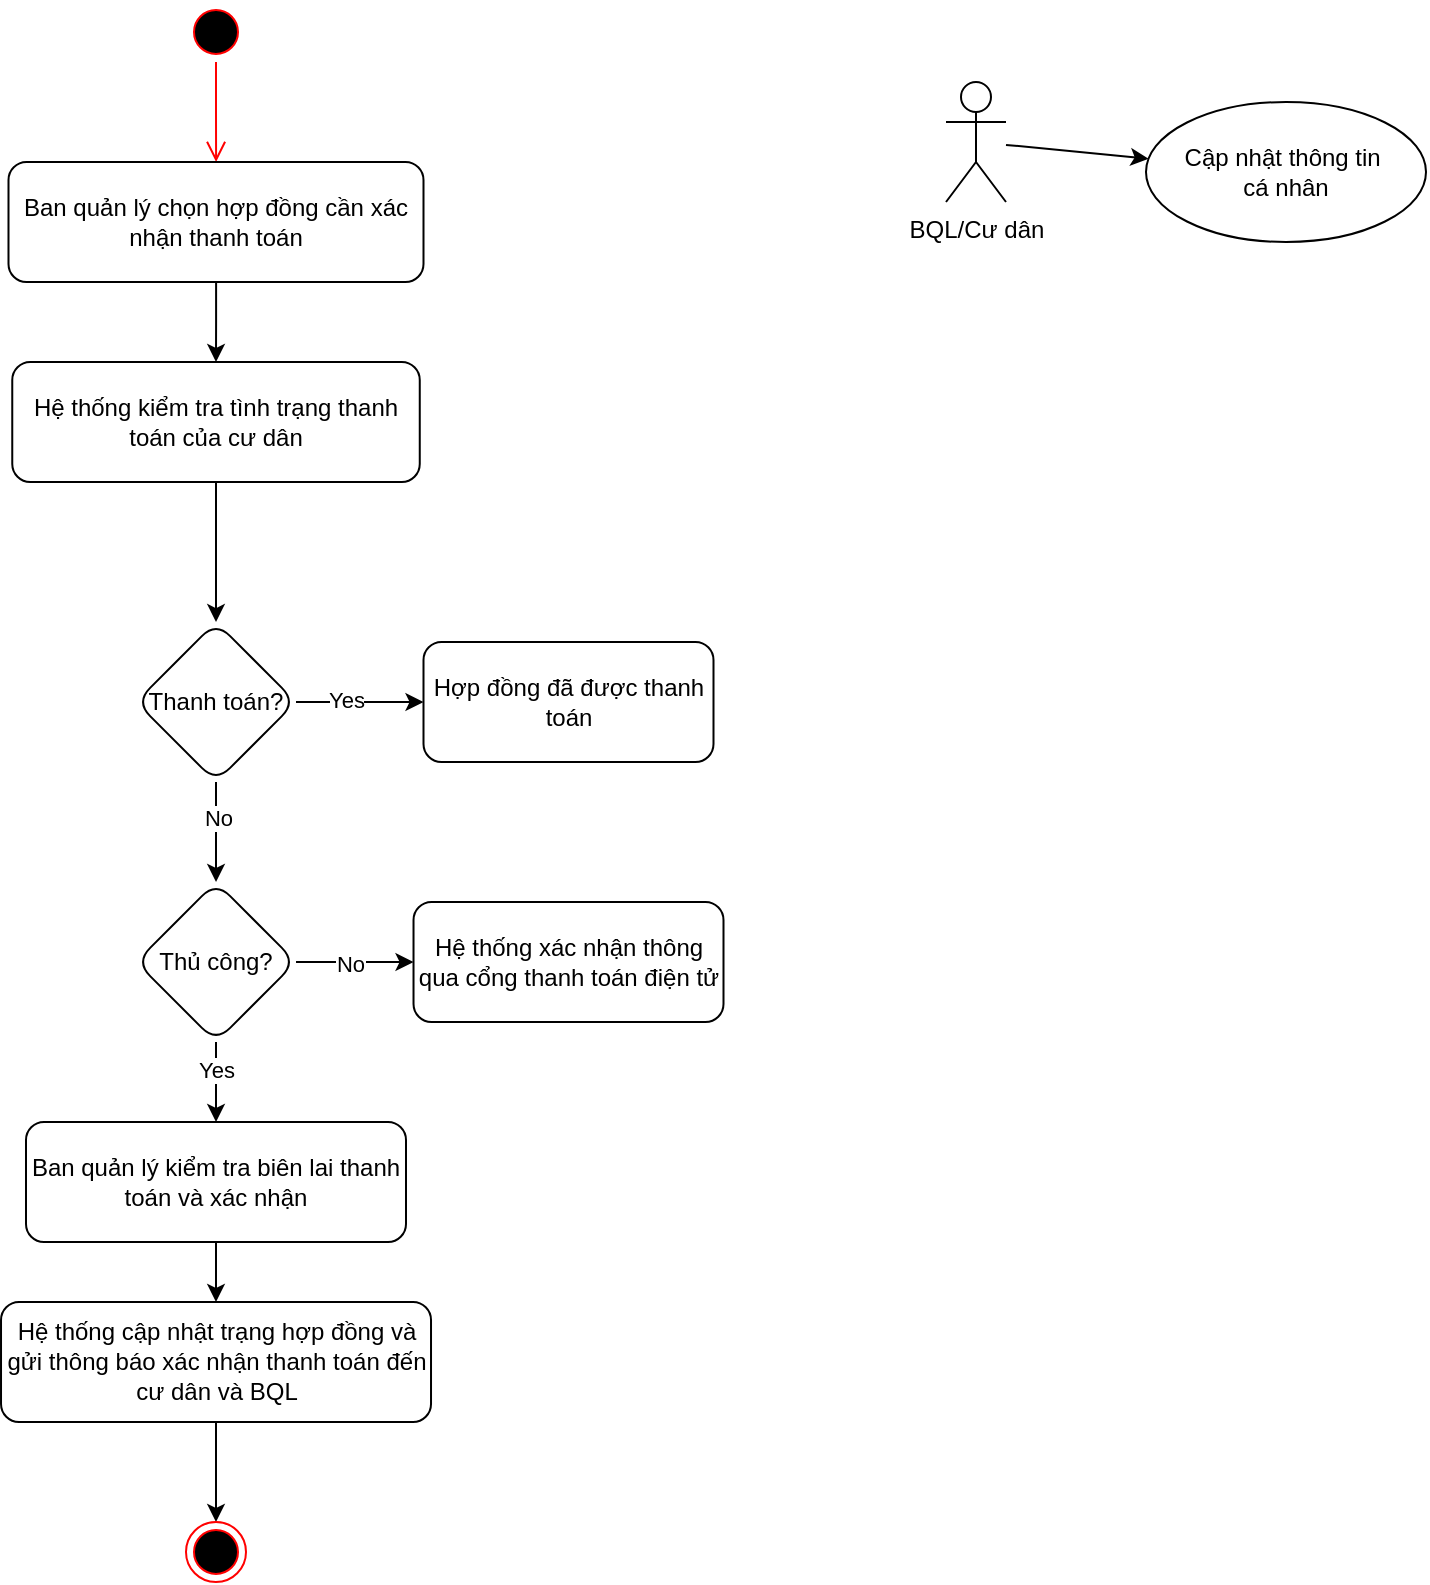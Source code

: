 <mxfile version="28.0.7" pages="15">
  <diagram name="AD- Xác nhận thanh toán" id="VjKQBTMe0EzGwg25S2bO">
    <mxGraphModel dx="399" dy="214" grid="1" gridSize="10" guides="1" tooltips="1" connect="1" arrows="1" fold="1" page="1" pageScale="1" pageWidth="827" pageHeight="1169" math="0" shadow="0">
      <root>
        <mxCell id="0" />
        <mxCell id="1" parent="0" />
        <mxCell id="Ov2-LiKRXH9FZEIYIVl1-1" value="" style="ellipse;html=1;shape=startState;fillColor=#000000;strokeColor=#ff0000;" parent="1" vertex="1">
          <mxGeometry x="140" y="40" width="30" height="30" as="geometry" />
        </mxCell>
        <mxCell id="Ov2-LiKRXH9FZEIYIVl1-2" value="" style="edgeStyle=orthogonalEdgeStyle;html=1;verticalAlign=bottom;endArrow=open;endSize=8;strokeColor=#ff0000;rounded=0;" parent="1" source="Ov2-LiKRXH9FZEIYIVl1-1" target="Ov2-LiKRXH9FZEIYIVl1-3" edge="1">
          <mxGeometry relative="1" as="geometry">
            <mxPoint x="155" y="130" as="targetPoint" />
          </mxGeometry>
        </mxCell>
        <mxCell id="Ov2-LiKRXH9FZEIYIVl1-5" value="" style="edgeStyle=orthogonalEdgeStyle;rounded=0;orthogonalLoop=1;jettySize=auto;html=1;" parent="1" source="Ov2-LiKRXH9FZEIYIVl1-3" target="Ov2-LiKRXH9FZEIYIVl1-4" edge="1">
          <mxGeometry relative="1" as="geometry" />
        </mxCell>
        <mxCell id="Ov2-LiKRXH9FZEIYIVl1-3" value="&lt;span style=&quot;line-height: 115%;&quot;&gt;&lt;font&gt;Ban quản lý chọn hợp đồng cần xác nhận thanh toán&lt;/font&gt;&lt;/span&gt;" style="rounded=1;whiteSpace=wrap;html=1;" parent="1" vertex="1">
          <mxGeometry x="51.25" y="120" width="207.5" height="60" as="geometry" />
        </mxCell>
        <mxCell id="Ov2-LiKRXH9FZEIYIVl1-7" value="" style="edgeStyle=orthogonalEdgeStyle;rounded=0;orthogonalLoop=1;jettySize=auto;html=1;" parent="1" source="Ov2-LiKRXH9FZEIYIVl1-4" target="Ov2-LiKRXH9FZEIYIVl1-6" edge="1">
          <mxGeometry relative="1" as="geometry" />
        </mxCell>
        <mxCell id="Ov2-LiKRXH9FZEIYIVl1-4" value="&lt;span style=&quot;line-height: 115%;&quot;&gt;&lt;font&gt;Hệ thống kiểm tra tình trạng thanh toán của cư dân&lt;/font&gt;&lt;/span&gt;" style="whiteSpace=wrap;html=1;rounded=1;" parent="1" vertex="1">
          <mxGeometry x="53.13" y="220" width="203.75" height="60" as="geometry" />
        </mxCell>
        <mxCell id="Ov2-LiKRXH9FZEIYIVl1-9" value="" style="edgeStyle=orthogonalEdgeStyle;rounded=0;orthogonalLoop=1;jettySize=auto;html=1;" parent="1" source="Ov2-LiKRXH9FZEIYIVl1-6" target="Ov2-LiKRXH9FZEIYIVl1-8" edge="1">
          <mxGeometry relative="1" as="geometry" />
        </mxCell>
        <mxCell id="Ov2-LiKRXH9FZEIYIVl1-18" value="Yes" style="edgeLabel;html=1;align=center;verticalAlign=middle;resizable=0;points=[];" parent="Ov2-LiKRXH9FZEIYIVl1-9" vertex="1" connectable="0">
          <mxGeometry x="-0.222" y="1" relative="1" as="geometry">
            <mxPoint as="offset" />
          </mxGeometry>
        </mxCell>
        <mxCell id="Ov2-LiKRXH9FZEIYIVl1-11" value="" style="edgeStyle=orthogonalEdgeStyle;rounded=0;orthogonalLoop=1;jettySize=auto;html=1;" parent="1" target="Ov2-LiKRXH9FZEIYIVl1-10" edge="1">
          <mxGeometry relative="1" as="geometry">
            <mxPoint x="158.75" y="600" as="sourcePoint" />
          </mxGeometry>
        </mxCell>
        <mxCell id="Ov2-LiKRXH9FZEIYIVl1-6" value="&lt;font&gt;Thanh toán?&lt;/font&gt;" style="rhombus;whiteSpace=wrap;html=1;rounded=1;" parent="1" vertex="1">
          <mxGeometry x="115" y="350" width="80" height="80" as="geometry" />
        </mxCell>
        <mxCell id="Ov2-LiKRXH9FZEIYIVl1-8" value="Hợp đồng đã được thanh toán" style="whiteSpace=wrap;html=1;rounded=1;" parent="1" vertex="1">
          <mxGeometry x="258.75" y="360" width="145" height="60" as="geometry" />
        </mxCell>
        <mxCell id="Ov2-LiKRXH9FZEIYIVl1-27" value="" style="edgeStyle=orthogonalEdgeStyle;rounded=0;orthogonalLoop=1;jettySize=auto;html=1;" parent="1" source="Ov2-LiKRXH9FZEIYIVl1-10" target="Ov2-LiKRXH9FZEIYIVl1-12" edge="1">
          <mxGeometry relative="1" as="geometry" />
        </mxCell>
        <mxCell id="Ov2-LiKRXH9FZEIYIVl1-10" value="&lt;span style=&quot;line-height: 115%;&quot;&gt;&lt;font&gt;Ban quản lý kiểm tra biên lai thanh toán và xác nhận&lt;/font&gt;&lt;/span&gt;" style="whiteSpace=wrap;html=1;rounded=1;" parent="1" vertex="1">
          <mxGeometry x="60" y="600" width="190" height="60" as="geometry" />
        </mxCell>
        <mxCell id="Ov2-LiKRXH9FZEIYIVl1-34" value="" style="edgeStyle=orthogonalEdgeStyle;rounded=0;orthogonalLoop=1;jettySize=auto;html=1;" parent="1" source="Ov2-LiKRXH9FZEIYIVl1-12" target="Ov2-LiKRXH9FZEIYIVl1-32" edge="1">
          <mxGeometry relative="1" as="geometry" />
        </mxCell>
        <mxCell id="Ov2-LiKRXH9FZEIYIVl1-12" value="&lt;span style=&quot;line-height: 115%;&quot;&gt;&lt;font&gt;Hệ thống cập nhật trạng hợp đồng và gửi thông báo xác nhận thanh toán đến cư dân và BQL&lt;/font&gt;&lt;/span&gt;" style="whiteSpace=wrap;html=1;rounded=1;" parent="1" vertex="1">
          <mxGeometry x="47.51" y="690" width="215" height="60" as="geometry" />
        </mxCell>
        <mxCell id="Ov2-LiKRXH9FZEIYIVl1-20" value="" style="edgeStyle=orthogonalEdgeStyle;rounded=0;orthogonalLoop=1;jettySize=auto;html=1;entryX=0.5;entryY=0;entryDx=0;entryDy=0;" parent="1" source="Ov2-LiKRXH9FZEIYIVl1-6" target="Ov2-LiKRXH9FZEIYIVl1-23" edge="1">
          <mxGeometry relative="1" as="geometry">
            <mxPoint x="155" y="430" as="sourcePoint" />
            <mxPoint x="155" y="480" as="targetPoint" />
          </mxGeometry>
        </mxCell>
        <mxCell id="Ov2-LiKRXH9FZEIYIVl1-21" value="No" style="edgeLabel;html=1;align=center;verticalAlign=middle;resizable=0;points=[];" parent="Ov2-LiKRXH9FZEIYIVl1-20" vertex="1" connectable="0">
          <mxGeometry x="-0.296" y="1" relative="1" as="geometry">
            <mxPoint as="offset" />
          </mxGeometry>
        </mxCell>
        <mxCell id="Ov2-LiKRXH9FZEIYIVl1-25" value="" style="edgeStyle=orthogonalEdgeStyle;rounded=0;orthogonalLoop=1;jettySize=auto;html=1;" parent="1" source="Ov2-LiKRXH9FZEIYIVl1-23" target="Ov2-LiKRXH9FZEIYIVl1-24" edge="1">
          <mxGeometry relative="1" as="geometry" />
        </mxCell>
        <mxCell id="Ov2-LiKRXH9FZEIYIVl1-29" value="No" style="edgeLabel;html=1;align=center;verticalAlign=middle;resizable=0;points=[];" parent="Ov2-LiKRXH9FZEIYIVl1-25" vertex="1" connectable="0">
          <mxGeometry x="-0.073" y="-1" relative="1" as="geometry">
            <mxPoint as="offset" />
          </mxGeometry>
        </mxCell>
        <mxCell id="Ov2-LiKRXH9FZEIYIVl1-26" value="" style="edgeStyle=orthogonalEdgeStyle;rounded=0;orthogonalLoop=1;jettySize=auto;html=1;" parent="1" source="Ov2-LiKRXH9FZEIYIVl1-23" target="Ov2-LiKRXH9FZEIYIVl1-10" edge="1">
          <mxGeometry relative="1" as="geometry" />
        </mxCell>
        <mxCell id="Ov2-LiKRXH9FZEIYIVl1-28" value="Yes" style="edgeLabel;html=1;align=center;verticalAlign=middle;resizable=0;points=[];" parent="Ov2-LiKRXH9FZEIYIVl1-26" vertex="1" connectable="0">
          <mxGeometry x="-0.292" relative="1" as="geometry">
            <mxPoint as="offset" />
          </mxGeometry>
        </mxCell>
        <mxCell id="Ov2-LiKRXH9FZEIYIVl1-23" value="Thủ công?" style="rhombus;whiteSpace=wrap;html=1;rounded=1;" parent="1" vertex="1">
          <mxGeometry x="115.01" y="480" width="80" height="80" as="geometry" />
        </mxCell>
        <mxCell id="Ov2-LiKRXH9FZEIYIVl1-24" value="&lt;span style=&quot;line-height: 115%;&quot;&gt;&lt;font&gt;Hệ thống xác nhận thông qua cổng thanh toán điện tử&lt;/font&gt;&lt;/span&gt;" style="whiteSpace=wrap;html=1;rounded=1;" parent="1" vertex="1">
          <mxGeometry x="253.76" y="490" width="154.99" height="60" as="geometry" />
        </mxCell>
        <mxCell id="Ov2-LiKRXH9FZEIYIVl1-32" value="" style="ellipse;html=1;shape=endState;fillColor=#000000;strokeColor=#ff0000;" parent="1" vertex="1">
          <mxGeometry x="140" y="800" width="30" height="30" as="geometry" />
        </mxCell>
        <mxCell id="emnU3mH7uk_3u6-gxqGx-4" style="rounded=0;orthogonalLoop=1;jettySize=auto;html=1;" edge="1" parent="1" source="emnU3mH7uk_3u6-gxqGx-1" target="emnU3mH7uk_3u6-gxqGx-2">
          <mxGeometry relative="1" as="geometry" />
        </mxCell>
        <mxCell id="emnU3mH7uk_3u6-gxqGx-1" value="BQL/Cư dân" style="shape=umlActor;verticalLabelPosition=bottom;verticalAlign=top;html=1;" vertex="1" parent="1">
          <mxGeometry x="520" y="80" width="30" height="60" as="geometry" />
        </mxCell>
        <mxCell id="emnU3mH7uk_3u6-gxqGx-2" value="Cập nhật thông tin&amp;nbsp;&lt;div&gt;cá nhân&lt;/div&gt;" style="ellipse;whiteSpace=wrap;html=1;" vertex="1" parent="1">
          <mxGeometry x="620" y="90" width="140" height="70" as="geometry" />
        </mxCell>
      </root>
    </mxGraphModel>
  </diagram>
  <diagram id="_pDSOHhwwrA9yYNpq-Kq" name="SD-Xác nhận thanh toán">
    <mxGraphModel dx="1813" dy="973" grid="1" gridSize="10" guides="1" tooltips="1" connect="1" arrows="1" fold="1" page="1" pageScale="1" pageWidth="827" pageHeight="1169" math="0" shadow="0">
      <root>
        <mxCell id="0" />
        <mxCell id="1" parent="0" />
        <mxCell id="zPOgVQ8Gyvvk6KWuVtep-2" style="edgeStyle=orthogonalEdgeStyle;rounded=0;orthogonalLoop=1;jettySize=auto;html=1;curved=0;" parent="1" source="XCpDQhzZgIaIxTVFPdn5-1" target="39YeOFJdhJuqun8yAYSv-17" edge="1">
          <mxGeometry relative="1" as="geometry">
            <Array as="points">
              <mxPoint x="440" y="600" />
              <mxPoint x="440" y="600" />
            </Array>
          </mxGeometry>
        </mxCell>
        <mxCell id="zPOgVQ8Gyvvk6KWuVtep-3" value="10.a.1 Click xác nhận&amp;nbsp;&lt;div&gt;thanh toán&lt;/div&gt;" style="edgeLabel;html=1;align=center;verticalAlign=middle;resizable=0;points=[];" parent="zPOgVQ8Gyvvk6KWuVtep-2" vertex="1" connectable="0">
          <mxGeometry x="-0.121" y="3" relative="1" as="geometry">
            <mxPoint x="13" y="-12" as="offset" />
          </mxGeometry>
        </mxCell>
        <mxCell id="XCpDQhzZgIaIxTVFPdn5-1" value="" style="shape=umlLifeline;perimeter=lifelinePerimeter;whiteSpace=wrap;html=1;container=1;dropTarget=0;collapsible=0;recursiveResize=0;outlineConnect=0;portConstraint=eastwest;newEdgeStyle={&quot;curved&quot;:0,&quot;rounded&quot;:0};participant=umlActor;" parent="1" vertex="1">
          <mxGeometry x="400" y="130" width="20" height="1160" as="geometry" />
        </mxCell>
        <mxCell id="XCpDQhzZgIaIxTVFPdn5-2" value="UI" style="shape=umlLifeline;perimeter=lifelinePerimeter;whiteSpace=wrap;html=1;container=1;dropTarget=0;collapsible=0;recursiveResize=0;outlineConnect=0;portConstraint=eastwest;newEdgeStyle={&quot;curved&quot;:0,&quot;rounded&quot;:0};" parent="1" vertex="1">
          <mxGeometry x="520" y="130" width="100" height="1160" as="geometry" />
        </mxCell>
        <mxCell id="XCpDQhzZgIaIxTVFPdn5-9" value="" style="html=1;points=[[0,0,0,0,5],[0,1,0,0,-5],[1,0,0,0,5],[1,1,0,0,-5]];perimeter=orthogonalPerimeter;outlineConnect=0;targetShapes=umlLifeline;portConstraint=eastwest;newEdgeStyle={&quot;curved&quot;:0,&quot;rounded&quot;:0};" parent="XCpDQhzZgIaIxTVFPdn5-2" vertex="1">
          <mxGeometry x="45" y="60" width="10" height="140" as="geometry" />
        </mxCell>
        <mxCell id="fnkPT7FnQkdi0S_34QFm-1" value="" style="html=1;points=[[0,0,0,0,5],[0,1,0,0,-5],[1,0,0,0,5],[1,1,0,0,-5]];perimeter=orthogonalPerimeter;outlineConnect=0;targetShapes=umlLifeline;portConstraint=eastwest;newEdgeStyle={&quot;curved&quot;:0,&quot;rounded&quot;:0};" parent="XCpDQhzZgIaIxTVFPdn5-2" vertex="1">
          <mxGeometry x="45" y="230" width="10" height="40" as="geometry" />
        </mxCell>
        <mxCell id="39YeOFJdhJuqun8yAYSv-4" style="edgeStyle=orthogonalEdgeStyle;rounded=0;orthogonalLoop=1;jettySize=auto;html=1;curved=0;" parent="XCpDQhzZgIaIxTVFPdn5-2" source="fnkPT7FnQkdi0S_34QFm-1" target="fnkPT7FnQkdi0S_34QFm-1" edge="1">
          <mxGeometry relative="1" as="geometry" />
        </mxCell>
        <mxCell id="39YeOFJdhJuqun8yAYSv-5" value="8. Đọc trạng thái thanh toán&amp;nbsp;&lt;div&gt;của hợp đồng&lt;/div&gt;" style="edgeLabel;html=1;align=center;verticalAlign=middle;resizable=0;points=[];labelBackgroundColor=none;" parent="39YeOFJdhJuqun8yAYSv-4" vertex="1" connectable="0">
          <mxGeometry x="-0.58" y="2" relative="1" as="geometry">
            <mxPoint x="62" y="2" as="offset" />
          </mxGeometry>
        </mxCell>
        <mxCell id="XCpDQhzZgIaIxTVFPdn5-4" value="Service" style="shape=umlLifeline;perimeter=lifelinePerimeter;whiteSpace=wrap;html=1;container=1;dropTarget=0;collapsible=0;recursiveResize=0;outlineConnect=0;portConstraint=eastwest;newEdgeStyle={&quot;curved&quot;:0,&quot;rounded&quot;:0};" parent="1" vertex="1">
          <mxGeometry x="720" y="130" width="100" height="1160" as="geometry" />
        </mxCell>
        <mxCell id="XCpDQhzZgIaIxTVFPdn5-10" value="" style="html=1;points=[[0,0,0,0,5],[0,1,0,0,-5],[1,0,0,0,5],[1,1,0,0,-5]];perimeter=orthogonalPerimeter;outlineConnect=0;targetShapes=umlLifeline;portConstraint=eastwest;newEdgeStyle={&quot;curved&quot;:0,&quot;rounded&quot;:0};" parent="XCpDQhzZgIaIxTVFPdn5-4" vertex="1">
          <mxGeometry x="45" y="60" width="10" height="120" as="geometry" />
        </mxCell>
        <mxCell id="XCpDQhzZgIaIxTVFPdn5-5" value="Database" style="shape=umlLifeline;perimeter=lifelinePerimeter;whiteSpace=wrap;html=1;container=1;dropTarget=0;collapsible=0;recursiveResize=0;outlineConnect=0;portConstraint=eastwest;newEdgeStyle={&quot;curved&quot;:0,&quot;rounded&quot;:0};" parent="1" vertex="1">
          <mxGeometry x="910" y="130" width="100" height="1160" as="geometry" />
        </mxCell>
        <mxCell id="XCpDQhzZgIaIxTVFPdn5-13" value="" style="html=1;points=[[0,0,0,0,5],[0,1,0,0,-5],[1,0,0,0,5],[1,1,0,0,-5]];perimeter=orthogonalPerimeter;outlineConnect=0;targetShapes=umlLifeline;portConstraint=eastwest;newEdgeStyle={&quot;curved&quot;:0,&quot;rounded&quot;:0};" parent="XCpDQhzZgIaIxTVFPdn5-5" vertex="1">
          <mxGeometry x="45" y="90" width="10" height="80" as="geometry" />
        </mxCell>
        <mxCell id="XCpDQhzZgIaIxTVFPdn5-16" style="edgeStyle=orthogonalEdgeStyle;rounded=0;orthogonalLoop=1;jettySize=auto;html=1;curved=0;" parent="XCpDQhzZgIaIxTVFPdn5-5" source="XCpDQhzZgIaIxTVFPdn5-13" target="XCpDQhzZgIaIxTVFPdn5-13" edge="1">
          <mxGeometry relative="1" as="geometry" />
        </mxCell>
        <mxCell id="XCpDQhzZgIaIxTVFPdn5-17" value="4. Thực hiện truy vấn" style="edgeLabel;html=1;align=center;verticalAlign=middle;resizable=0;points=[];" parent="XCpDQhzZgIaIxTVFPdn5-16" vertex="1" connectable="0">
          <mxGeometry x="-0.613" y="3" relative="1" as="geometry">
            <mxPoint x="43" y="-7" as="offset" />
          </mxGeometry>
        </mxCell>
        <mxCell id="XCpDQhzZgIaIxTVFPdn5-6" value="Ban quản lý" style="text;html=1;align=center;verticalAlign=middle;resizable=0;points=[];autosize=1;strokeColor=none;fillColor=none;" parent="1" vertex="1">
          <mxGeometry x="365" y="88" width="90" height="30" as="geometry" />
        </mxCell>
        <mxCell id="XCpDQhzZgIaIxTVFPdn5-7" value="VNPAY" style="shape=umlLifeline;perimeter=lifelinePerimeter;whiteSpace=wrap;html=1;container=1;dropTarget=0;collapsible=0;recursiveResize=0;outlineConnect=0;portConstraint=eastwest;newEdgeStyle={&quot;curved&quot;:0,&quot;rounded&quot;:0};" parent="1" vertex="1">
          <mxGeometry x="1090" y="130" width="100" height="1170" as="geometry" />
        </mxCell>
        <mxCell id="XCpDQhzZgIaIxTVFPdn5-8" value="1. Chọn hợp đồng&amp;nbsp;&lt;div&gt;cần thanh toán&lt;/div&gt;" style="html=1;verticalAlign=bottom;endArrow=block;curved=0;rounded=0;" parent="1" source="XCpDQhzZgIaIxTVFPdn5-1" target="XCpDQhzZgIaIxTVFPdn5-9" edge="1">
          <mxGeometry width="80" relative="1" as="geometry">
            <mxPoint x="455" y="210" as="sourcePoint" />
            <mxPoint x="535" y="210" as="targetPoint" />
            <Array as="points">
              <mxPoint x="500" y="210" />
            </Array>
          </mxGeometry>
        </mxCell>
        <mxCell id="XCpDQhzZgIaIxTVFPdn5-11" style="edgeStyle=orthogonalEdgeStyle;rounded=0;orthogonalLoop=1;jettySize=auto;html=1;curved=0;" parent="1" source="XCpDQhzZgIaIxTVFPdn5-9" target="XCpDQhzZgIaIxTVFPdn5-10" edge="1">
          <mxGeometry relative="1" as="geometry">
            <Array as="points">
              <mxPoint x="670" y="230" />
              <mxPoint x="670" y="230" />
            </Array>
          </mxGeometry>
        </mxCell>
        <mxCell id="XCpDQhzZgIaIxTVFPdn5-12" value="2. Gọi Service lấy&amp;nbsp;&lt;div&gt;thông tin hợp đồng&lt;div&gt;&lt;br&gt;&lt;/div&gt;&lt;/div&gt;" style="edgeLabel;html=1;align=center;verticalAlign=middle;resizable=0;points=[];labelBackgroundColor=none;" parent="XCpDQhzZgIaIxTVFPdn5-11" vertex="1" connectable="0">
          <mxGeometry x="-0.11" y="1" relative="1" as="geometry">
            <mxPoint x="10" y="-9" as="offset" />
          </mxGeometry>
        </mxCell>
        <mxCell id="XCpDQhzZgIaIxTVFPdn5-14" style="edgeStyle=orthogonalEdgeStyle;rounded=0;orthogonalLoop=1;jettySize=auto;html=1;curved=0;" parent="1" source="XCpDQhzZgIaIxTVFPdn5-10" target="XCpDQhzZgIaIxTVFPdn5-13" edge="1">
          <mxGeometry relative="1" as="geometry">
            <Array as="points">
              <mxPoint x="910" y="230" />
              <mxPoint x="910" y="230" />
            </Array>
          </mxGeometry>
        </mxCell>
        <mxCell id="XCpDQhzZgIaIxTVFPdn5-15" value="3. Kết nối Database lấy dữ liệu" style="edgeLabel;html=1;align=center;verticalAlign=middle;resizable=0;points=[];" parent="XCpDQhzZgIaIxTVFPdn5-14" vertex="1" connectable="0">
          <mxGeometry x="-0.049" y="2" relative="1" as="geometry">
            <mxPoint y="-8" as="offset" />
          </mxGeometry>
        </mxCell>
        <mxCell id="XCpDQhzZgIaIxTVFPdn5-18" style="edgeStyle=orthogonalEdgeStyle;rounded=0;orthogonalLoop=1;jettySize=auto;html=1;curved=0;" parent="1" edge="1">
          <mxGeometry relative="1" as="geometry">
            <mxPoint x="955" y="290" as="sourcePoint" />
            <mxPoint x="775" y="290" as="targetPoint" />
            <Array as="points">
              <mxPoint x="820" y="290" />
              <mxPoint x="820" y="290" />
            </Array>
          </mxGeometry>
        </mxCell>
        <mxCell id="XCpDQhzZgIaIxTVFPdn5-19" value="5. Trả về kết quả" style="edgeLabel;html=1;align=center;verticalAlign=middle;resizable=0;points=[];" parent="XCpDQhzZgIaIxTVFPdn5-18" vertex="1" connectable="0">
          <mxGeometry x="0.004" y="-3" relative="1" as="geometry">
            <mxPoint x="5" y="-7" as="offset" />
          </mxGeometry>
        </mxCell>
        <mxCell id="XCpDQhzZgIaIxTVFPdn5-20" style="edgeStyle=orthogonalEdgeStyle;rounded=0;orthogonalLoop=1;jettySize=auto;html=1;curved=0;" parent="1" edge="1">
          <mxGeometry relative="1" as="geometry">
            <mxPoint x="765" y="300" as="sourcePoint" />
            <mxPoint x="575" y="300" as="targetPoint" />
          </mxGeometry>
        </mxCell>
        <mxCell id="XCpDQhzZgIaIxTVFPdn5-21" value="6. Trả về kết quả" style="edgeLabel;html=1;align=center;verticalAlign=middle;resizable=0;points=[];" parent="XCpDQhzZgIaIxTVFPdn5-20" vertex="1" connectable="0">
          <mxGeometry x="0.141" y="-2" relative="1" as="geometry">
            <mxPoint y="-8" as="offset" />
          </mxGeometry>
        </mxCell>
        <mxCell id="XCpDQhzZgIaIxTVFPdn5-22" style="edgeStyle=orthogonalEdgeStyle;rounded=0;orthogonalLoop=1;jettySize=auto;html=1;curved=0;" parent="1" source="XCpDQhzZgIaIxTVFPdn5-9" target="XCpDQhzZgIaIxTVFPdn5-1" edge="1">
          <mxGeometry relative="1" as="geometry">
            <Array as="points">
              <mxPoint x="450" y="320" />
              <mxPoint x="450" y="320" />
            </Array>
          </mxGeometry>
        </mxCell>
        <mxCell id="XCpDQhzZgIaIxTVFPdn5-23" value="7.&amp;nbsp; Render trang&amp;nbsp;&lt;div&gt;chi tiết hợp đồng&lt;/div&gt;" style="edgeLabel;html=1;align=center;verticalAlign=middle;resizable=0;points=[];" parent="XCpDQhzZgIaIxTVFPdn5-22" vertex="1" connectable="0">
          <mxGeometry x="-0.004" y="-3" relative="1" as="geometry">
            <mxPoint y="-17" as="offset" />
          </mxGeometry>
        </mxCell>
        <mxCell id="39YeOFJdhJuqun8yAYSv-6" value="alt" style="shape=umlFrame;whiteSpace=wrap;html=1;pointerEvents=0;" parent="1" vertex="1">
          <mxGeometry x="330" y="400" width="1050" height="850" as="geometry" />
        </mxCell>
        <mxCell id="39YeOFJdhJuqun8yAYSv-8" value="[HĐ đã&amp;nbsp;&lt;div&gt;thanh toán]&lt;/div&gt;" style="text;html=1;align=center;verticalAlign=middle;resizable=0;points=[];autosize=1;strokeColor=none;fillColor=none;" parent="1" vertex="1">
          <mxGeometry x="330" y="433" width="80" height="40" as="geometry" />
        </mxCell>
        <mxCell id="39YeOFJdhJuqun8yAYSv-9" value="[else]" style="text;html=1;align=center;verticalAlign=middle;resizable=0;points=[];autosize=1;strokeColor=none;fillColor=none;" parent="1" vertex="1">
          <mxGeometry x="335" y="488" width="50" height="30" as="geometry" />
        </mxCell>
        <mxCell id="39YeOFJdhJuqun8yAYSv-10" value="" style="html=1;points=[[0,0,0,0,5],[0,1,0,0,-5],[1,0,0,0,5],[1,1,0,0,-5]];perimeter=orthogonalPerimeter;outlineConnect=0;targetShapes=umlLifeline;portConstraint=eastwest;newEdgeStyle={&quot;curved&quot;:0,&quot;rounded&quot;:0};" parent="1" vertex="1">
          <mxGeometry x="565" y="413" width="10" height="37" as="geometry" />
        </mxCell>
        <mxCell id="39YeOFJdhJuqun8yAYSv-11" style="edgeStyle=orthogonalEdgeStyle;rounded=0;orthogonalLoop=1;jettySize=auto;html=1;curved=0;entryX=0.98;entryY=-0.035;entryDx=0;entryDy=0;entryPerimeter=0;" parent="1" source="39YeOFJdhJuqun8yAYSv-10" target="39YeOFJdhJuqun8yAYSv-8" edge="1">
          <mxGeometry relative="1" as="geometry" />
        </mxCell>
        <mxCell id="39YeOFJdhJuqun8yAYSv-12" value="9.1 Không hiển thị&lt;div&gt;&amp;nbsp;Btn xác nhận thanh toán&lt;/div&gt;" style="edgeLabel;html=1;align=center;verticalAlign=middle;resizable=0;points=[];labelBackgroundColor=none;" parent="39YeOFJdhJuqun8yAYSv-11" vertex="1" connectable="0">
          <mxGeometry x="0.247" relative="1" as="geometry">
            <mxPoint x="13" y="-19" as="offset" />
          </mxGeometry>
        </mxCell>
        <mxCell id="39YeOFJdhJuqun8yAYSv-14" style="edgeStyle=orthogonalEdgeStyle;rounded=0;orthogonalLoop=1;jettySize=auto;html=1;curved=0;" parent="1" source="39YeOFJdhJuqun8yAYSv-13" target="XCpDQhzZgIaIxTVFPdn5-1" edge="1">
          <mxGeometry relative="1" as="geometry">
            <Array as="points">
              <mxPoint x="530" y="520" />
              <mxPoint x="530" y="520" />
            </Array>
          </mxGeometry>
        </mxCell>
        <mxCell id="39YeOFJdhJuqun8yAYSv-15" value="9.2 Hiển thị Btn&amp;nbsp;&lt;div&gt;xác nhận thanh toán&lt;/div&gt;" style="edgeLabel;html=1;align=center;verticalAlign=middle;resizable=0;points=[];labelBackgroundColor=none;" parent="39YeOFJdhJuqun8yAYSv-14" vertex="1" connectable="0">
          <mxGeometry x="0.117" y="-1" relative="1" as="geometry">
            <mxPoint x="11" y="-21" as="offset" />
          </mxGeometry>
        </mxCell>
        <mxCell id="39YeOFJdhJuqun8yAYSv-13" value="" style="html=1;points=[[0,0,0,0,5],[0,1,0,0,-5],[1,0,0,0,5],[1,1,0,0,-5]];perimeter=orthogonalPerimeter;outlineConnect=0;targetShapes=umlLifeline;portConstraint=eastwest;newEdgeStyle={&quot;curved&quot;:0,&quot;rounded&quot;:0};" parent="1" vertex="1">
          <mxGeometry x="565" y="500" width="10" height="42" as="geometry" />
        </mxCell>
        <mxCell id="zPOgVQ8Gyvvk6KWuVtep-5" style="edgeStyle=orthogonalEdgeStyle;rounded=0;orthogonalLoop=1;jettySize=auto;html=1;curved=0;" parent="1" source="39YeOFJdhJuqun8yAYSv-17" target="zPOgVQ8Gyvvk6KWuVtep-4" edge="1">
          <mxGeometry relative="1" as="geometry">
            <Array as="points">
              <mxPoint x="670" y="620" />
              <mxPoint x="670" y="620" />
            </Array>
          </mxGeometry>
        </mxCell>
        <mxCell id="zPOgVQ8Gyvvk6KWuVtep-6" value="10.a.2 Gọi Service&amp;nbsp;&lt;div&gt;xác nhận thanh toán&lt;/div&gt;" style="edgeLabel;html=1;align=center;verticalAlign=middle;resizable=0;points=[];" parent="zPOgVQ8Gyvvk6KWuVtep-5" vertex="1" connectable="0">
          <mxGeometry x="-0.044" y="-3" relative="1" as="geometry">
            <mxPoint x="4" y="-23" as="offset" />
          </mxGeometry>
        </mxCell>
        <mxCell id="zPOgVQ8Gyvvk6KWuVtep-21" style="edgeStyle=orthogonalEdgeStyle;rounded=0;orthogonalLoop=1;jettySize=auto;html=1;curved=0;" parent="1" edge="1">
          <mxGeometry relative="1" as="geometry">
            <mxPoint x="565" y="780" as="sourcePoint" />
            <mxPoint x="409.667" y="780" as="targetPoint" />
            <Array as="points">
              <mxPoint x="440" y="780.5" />
              <mxPoint x="440" y="780.5" />
            </Array>
          </mxGeometry>
        </mxCell>
        <mxCell id="zPOgVQ8Gyvvk6KWuVtep-22" value="10.a.6.a.1 Hiển thị thông báo&amp;nbsp;&lt;div&gt;thất bại&lt;/div&gt;" style="edgeLabel;html=1;align=center;verticalAlign=middle;resizable=0;points=[];labelBackgroundColor=none;" parent="zPOgVQ8Gyvvk6KWuVtep-21" vertex="1" connectable="0">
          <mxGeometry x="0.086" y="-1" relative="1" as="geometry">
            <mxPoint x="9" y="-9" as="offset" />
          </mxGeometry>
        </mxCell>
        <mxCell id="zPOgVQ8Gyvvk6KWuVtep-39" style="edgeStyle=orthogonalEdgeStyle;rounded=0;orthogonalLoop=1;jettySize=auto;html=1;curved=0;" parent="1" edge="1">
          <mxGeometry relative="1" as="geometry">
            <mxPoint x="565.55" y="849.996" as="sourcePoint" />
            <mxPoint x="409.997" y="849.996" as="targetPoint" />
            <Array as="points">
              <mxPoint x="450.55" y="850.47" />
              <mxPoint x="450.55" y="850.47" />
            </Array>
          </mxGeometry>
        </mxCell>
        <mxCell id="zPOgVQ8Gyvvk6KWuVtep-40" value="10.a.6.b.2 Hiển thị thông báo&lt;div&gt;&amp;nbsp;thành công&lt;/div&gt;" style="edgeLabel;html=1;align=center;verticalAlign=middle;resizable=0;points=[];" parent="zPOgVQ8Gyvvk6KWuVtep-39" vertex="1" connectable="0">
          <mxGeometry x="0.178" y="1" relative="1" as="geometry">
            <mxPoint x="16" y="-21" as="offset" />
          </mxGeometry>
        </mxCell>
        <mxCell id="39YeOFJdhJuqun8yAYSv-17" value="" style="html=1;points=[[0,0,0,0,5],[0,1,0,0,-5],[1,0,0,0,5],[1,1,0,0,-5]];perimeter=orthogonalPerimeter;outlineConnect=0;targetShapes=umlLifeline;portConstraint=eastwest;newEdgeStyle={&quot;curved&quot;:0,&quot;rounded&quot;:0};" parent="1" vertex="1">
          <mxGeometry x="565" y="585" width="10" height="285" as="geometry" />
        </mxCell>
        <mxCell id="39YeOFJdhJuqun8yAYSv-18" value="alt" style="shape=umlFrame;whiteSpace=wrap;html=1;pointerEvents=0;" parent="1" vertex="1">
          <mxGeometry x="370" y="550" width="980" height="680" as="geometry" />
        </mxCell>
        <mxCell id="zPOgVQ8Gyvvk6KWuVtep-8" style="edgeStyle=orthogonalEdgeStyle;rounded=0;orthogonalLoop=1;jettySize=auto;html=1;curved=0;" parent="1" source="zPOgVQ8Gyvvk6KWuVtep-4" target="zPOgVQ8Gyvvk6KWuVtep-7" edge="1">
          <mxGeometry relative="1" as="geometry">
            <Array as="points">
              <mxPoint x="870" y="660" />
              <mxPoint x="870" y="660" />
            </Array>
          </mxGeometry>
        </mxCell>
        <mxCell id="zPOgVQ8Gyvvk6KWuVtep-10" value="10.a.3 Cập nhật dữ liệu" style="edgeLabel;html=1;align=center;verticalAlign=middle;resizable=0;points=[];" parent="zPOgVQ8Gyvvk6KWuVtep-8" vertex="1" connectable="0">
          <mxGeometry x="-0.058" y="1" relative="1" as="geometry">
            <mxPoint y="-14" as="offset" />
          </mxGeometry>
        </mxCell>
        <mxCell id="zPOgVQ8Gyvvk6KWuVtep-19" style="edgeStyle=orthogonalEdgeStyle;rounded=0;orthogonalLoop=1;jettySize=auto;html=1;curved=0;" parent="1" edge="1">
          <mxGeometry relative="1" as="geometry">
            <mxPoint x="765" y="740" as="sourcePoint" />
            <mxPoint x="575" y="740" as="targetPoint" />
            <Array as="points">
              <mxPoint x="620" y="740.5" />
              <mxPoint x="620" y="740.5" />
            </Array>
          </mxGeometry>
        </mxCell>
        <mxCell id="zPOgVQ8Gyvvk6KWuVtep-20" value="10.a.6.a Trả về thông báo thất bại" style="edgeLabel;html=1;align=center;verticalAlign=middle;resizable=0;points=[];" parent="zPOgVQ8Gyvvk6KWuVtep-19" vertex="1" connectable="0">
          <mxGeometry x="0.212" y="-1" relative="1" as="geometry">
            <mxPoint x="20" y="-9" as="offset" />
          </mxGeometry>
        </mxCell>
        <mxCell id="zPOgVQ8Gyvvk6KWuVtep-25" style="edgeStyle=orthogonalEdgeStyle;rounded=0;orthogonalLoop=1;jettySize=auto;html=1;curved=0;" parent="1" source="zPOgVQ8Gyvvk6KWuVtep-4" target="zPOgVQ8Gyvvk6KWuVtep-26" edge="1">
          <mxGeometry relative="1" as="geometry">
            <Array as="points">
              <mxPoint x="1040" y="850" />
              <mxPoint x="1040" y="850" />
            </Array>
          </mxGeometry>
        </mxCell>
        <mxCell id="zPOgVQ8Gyvvk6KWuVtep-28" value="10.a.6.b.1 Thông báo đến cư dân&amp;nbsp;" style="edgeLabel;html=1;align=center;verticalAlign=middle;resizable=0;points=[];" parent="zPOgVQ8Gyvvk6KWuVtep-25" vertex="1" connectable="0">
          <mxGeometry x="-0.706" y="3" relative="1" as="geometry">
            <mxPoint x="30" y="-7" as="offset" />
          </mxGeometry>
        </mxCell>
        <mxCell id="zPOgVQ8Gyvvk6KWuVtep-35" style="edgeStyle=orthogonalEdgeStyle;rounded=0;orthogonalLoop=1;jettySize=auto;html=1;curved=0;" parent="1" source="zPOgVQ8Gyvvk6KWuVtep-4" target="39YeOFJdhJuqun8yAYSv-17" edge="1">
          <mxGeometry relative="1" as="geometry">
            <Array as="points">
              <mxPoint x="720" y="830" />
              <mxPoint x="720" y="830" />
            </Array>
          </mxGeometry>
        </mxCell>
        <mxCell id="zPOgVQ8Gyvvk6KWuVtep-37" value="10.a.6.b Trả về thông báo&lt;div&gt;&amp;nbsp;thành công&lt;/div&gt;" style="edgeLabel;html=1;align=center;verticalAlign=middle;resizable=0;points=[];labelBackgroundColor=none;" parent="zPOgVQ8Gyvvk6KWuVtep-35" vertex="1" connectable="0">
          <mxGeometry x="0.049" relative="1" as="geometry">
            <mxPoint x="5" y="-20" as="offset" />
          </mxGeometry>
        </mxCell>
        <mxCell id="zPOgVQ8Gyvvk6KWuVtep-4" value="" style="html=1;points=[[0,0,0,0,5],[0,1,0,0,-5],[1,0,0,0,5],[1,1,0,0,-5]];perimeter=orthogonalPerimeter;outlineConnect=0;targetShapes=umlLifeline;portConstraint=eastwest;newEdgeStyle={&quot;curved&quot;:0,&quot;rounded&quot;:0};" parent="1" vertex="1">
          <mxGeometry x="765" y="605" width="10" height="265" as="geometry" />
        </mxCell>
        <mxCell id="zPOgVQ8Gyvvk6KWuVtep-13" style="edgeStyle=orthogonalEdgeStyle;rounded=0;orthogonalLoop=1;jettySize=auto;html=1;curved=0;" parent="1" source="zPOgVQ8Gyvvk6KWuVtep-7" target="zPOgVQ8Gyvvk6KWuVtep-4" edge="1">
          <mxGeometry relative="1" as="geometry">
            <Array as="points">
              <mxPoint x="860" y="700" />
              <mxPoint x="860" y="700" />
            </Array>
          </mxGeometry>
        </mxCell>
        <mxCell id="zPOgVQ8Gyvvk6KWuVtep-15" value="10.a.5 Trả về kết quả" style="edgeLabel;html=1;align=center;verticalAlign=middle;resizable=0;points=[];" parent="zPOgVQ8Gyvvk6KWuVtep-13" vertex="1" connectable="0">
          <mxGeometry x="-0.042" relative="1" as="geometry">
            <mxPoint y="-10" as="offset" />
          </mxGeometry>
        </mxCell>
        <mxCell id="zPOgVQ8Gyvvk6KWuVtep-7" value="" style="html=1;points=[[0,0,0,0,5],[0,1,0,0,-5],[1,0,0,0,5],[1,1,0,0,-5]];perimeter=orthogonalPerimeter;outlineConnect=0;targetShapes=umlLifeline;portConstraint=eastwest;newEdgeStyle={&quot;curved&quot;:0,&quot;rounded&quot;:0};" parent="1" vertex="1">
          <mxGeometry x="955" y="630" width="10" height="80" as="geometry" />
        </mxCell>
        <mxCell id="zPOgVQ8Gyvvk6KWuVtep-11" style="edgeStyle=orthogonalEdgeStyle;rounded=0;orthogonalLoop=1;jettySize=auto;html=1;curved=0;" parent="1" source="zPOgVQ8Gyvvk6KWuVtep-7" target="zPOgVQ8Gyvvk6KWuVtep-7" edge="1">
          <mxGeometry relative="1" as="geometry" />
        </mxCell>
        <mxCell id="zPOgVQ8Gyvvk6KWuVtep-12" value="10.a.4 Cập nhật dữ liệu" style="edgeLabel;html=1;align=center;verticalAlign=middle;resizable=0;points=[];" parent="zPOgVQ8Gyvvk6KWuVtep-11" vertex="1" connectable="0">
          <mxGeometry x="-0.54" y="1" relative="1" as="geometry">
            <mxPoint x="51" y="-9" as="offset" />
          </mxGeometry>
        </mxCell>
        <mxCell id="zPOgVQ8Gyvvk6KWuVtep-23" value="Thông báo cư dân" style="shape=umlLifeline;perimeter=lifelinePerimeter;whiteSpace=wrap;html=1;container=1;dropTarget=0;collapsible=0;recursiveResize=0;outlineConnect=0;portConstraint=eastwest;newEdgeStyle={&quot;curved&quot;:0,&quot;rounded&quot;:0};" parent="1" vertex="1">
          <mxGeometry x="1241" y="130" width="100" height="1170" as="geometry" />
        </mxCell>
        <mxCell id="zPOgVQ8Gyvvk6KWuVtep-26" value="" style="html=1;points=[[0,0,0,0,5],[0,1,0,0,-5],[1,0,0,0,5],[1,1,0,0,-5]];perimeter=orthogonalPerimeter;outlineConnect=0;targetShapes=umlLifeline;portConstraint=eastwest;newEdgeStyle={&quot;curved&quot;:0,&quot;rounded&quot;:0};" parent="zPOgVQ8Gyvvk6KWuVtep-23" vertex="1">
          <mxGeometry x="45" y="690" width="10" height="80" as="geometry" />
        </mxCell>
        <mxCell id="zPOgVQ8Gyvvk6KWuVtep-64" value="" style="html=1;points=[[0,0,0,0,5],[0,1,0,0,-5],[1,0,0,0,5],[1,1,0,0,-5]];perimeter=orthogonalPerimeter;outlineConnect=0;targetShapes=umlLifeline;portConstraint=eastwest;newEdgeStyle={&quot;curved&quot;:0,&quot;rounded&quot;:0};" parent="zPOgVQ8Gyvvk6KWuVtep-23" vertex="1">
          <mxGeometry x="45" y="990" width="10" height="80" as="geometry" />
        </mxCell>
        <mxCell id="zPOgVQ8Gyvvk6KWuVtep-31" value="alt" style="shape=umlFrame;whiteSpace=wrap;html=1;pointerEvents=0;" parent="1" vertex="1">
          <mxGeometry x="400" y="710" width="910" height="220" as="geometry" />
        </mxCell>
        <mxCell id="zPOgVQ8Gyvvk6KWuVtep-41" value="" style="endArrow=none;dashed=1;html=1;dashPattern=1 3;strokeWidth=2;rounded=0;exitX=0.001;exitY=0.509;exitDx=0;exitDy=0;exitPerimeter=0;entryX=1;entryY=0.509;entryDx=0;entryDy=0;entryPerimeter=0;" parent="1" edge="1">
          <mxGeometry width="50" height="50" relative="1" as="geometry">
            <mxPoint x="400.0" y="790.0" as="sourcePoint" />
            <mxPoint x="1309.09" y="790.0" as="targetPoint" />
          </mxGeometry>
        </mxCell>
        <mxCell id="zPOgVQ8Gyvvk6KWuVtep-42" value="[Thất bại]" style="text;html=1;align=center;verticalAlign=middle;resizable=0;points=[];autosize=1;strokeColor=none;fillColor=none;" parent="1" vertex="1">
          <mxGeometry x="455" y="722.5" width="70" height="30" as="geometry" />
        </mxCell>
        <mxCell id="zPOgVQ8Gyvvk6KWuVtep-43" value="[Thành công]" style="text;html=1;align=center;verticalAlign=middle;resizable=0;points=[];autosize=1;strokeColor=none;fillColor=none;" parent="1" vertex="1">
          <mxGeometry x="415" y="878" width="90" height="30" as="geometry" />
        </mxCell>
        <mxCell id="zPOgVQ8Gyvvk6KWuVtep-44" value="" style="endArrow=none;dashed=1;html=1;dashPattern=1 3;strokeWidth=2;rounded=0;exitX=-0.002;exitY=0.773;exitDx=0;exitDy=0;exitPerimeter=0;entryX=1.002;entryY=0.766;entryDx=0;entryDy=0;entryPerimeter=0;" parent="1" edge="1">
          <mxGeometry width="50" height="50" relative="1" as="geometry">
            <mxPoint x="370.0" y="964.41" as="sourcePoint" />
            <mxPoint x="1343.88" y="960.0" as="targetPoint" />
          </mxGeometry>
        </mxCell>
        <mxCell id="zPOgVQ8Gyvvk6KWuVtep-45" value="[Thanh toán&lt;div&gt;thủ công]&lt;/div&gt;" style="text;html=1;align=center;verticalAlign=middle;resizable=0;points=[];autosize=1;strokeColor=none;fillColor=none;" parent="1" vertex="1">
          <mxGeometry x="415" y="620" width="90" height="40" as="geometry" />
        </mxCell>
        <mxCell id="zPOgVQ8Gyvvk6KWuVtep-50" style="edgeStyle=orthogonalEdgeStyle;rounded=0;orthogonalLoop=1;jettySize=auto;html=1;curved=0;" parent="1" source="zPOgVQ8Gyvvk6KWuVtep-46" target="zPOgVQ8Gyvvk6KWuVtep-48" edge="1">
          <mxGeometry relative="1" as="geometry">
            <Array as="points">
              <mxPoint x="950" y="1000" />
              <mxPoint x="950" y="1000" />
            </Array>
          </mxGeometry>
        </mxCell>
        <mxCell id="zPOgVQ8Gyvvk6KWuVtep-51" value="10.b.1 Gửi thông tin thanh toán&amp;nbsp;" style="edgeLabel;html=1;align=center;verticalAlign=middle;resizable=0;points=[];" parent="zPOgVQ8Gyvvk6KWuVtep-50" vertex="1" connectable="0">
          <mxGeometry x="-0.411" y="1" relative="1" as="geometry">
            <mxPoint x="11" y="-11" as="offset" />
          </mxGeometry>
        </mxCell>
        <mxCell id="zPOgVQ8Gyvvk6KWuVtep-46" value="" style="html=1;points=[[0,0,0,0,5],[0,1,0,0,-5],[1,0,0,0,5],[1,1,0,0,-5]];perimeter=orthogonalPerimeter;outlineConnect=0;targetShapes=umlLifeline;portConstraint=eastwest;newEdgeStyle={&quot;curved&quot;:0,&quot;rounded&quot;:0};" parent="1" vertex="1">
          <mxGeometry x="1135" y="980" width="10" height="80" as="geometry" />
        </mxCell>
        <mxCell id="zPOgVQ8Gyvvk6KWuVtep-56" style="edgeStyle=orthogonalEdgeStyle;rounded=0;orthogonalLoop=1;jettySize=auto;html=1;curved=0;" parent="1" source="zPOgVQ8Gyvvk6KWuVtep-48" target="zPOgVQ8Gyvvk6KWuVtep-55" edge="1">
          <mxGeometry relative="1" as="geometry">
            <Array as="points">
              <mxPoint x="820" y="1070" />
              <mxPoint x="820" y="1070" />
            </Array>
          </mxGeometry>
        </mxCell>
        <mxCell id="zPOgVQ8Gyvvk6KWuVtep-57" value="10.b.3 Cập nhật trạng thái&amp;nbsp;&lt;div&gt;thanh toán&lt;/div&gt;" style="edgeLabel;html=1;align=center;verticalAlign=middle;resizable=0;points=[];labelBackgroundColor=none;" parent="zPOgVQ8Gyvvk6KWuVtep-56" vertex="1" connectable="0">
          <mxGeometry x="-0.369" y="-2" relative="1" as="geometry">
            <mxPoint x="23" y="-22" as="offset" />
          </mxGeometry>
        </mxCell>
        <mxCell id="zPOgVQ8Gyvvk6KWuVtep-65" style="edgeStyle=orthogonalEdgeStyle;rounded=0;orthogonalLoop=1;jettySize=auto;html=1;curved=0;" parent="1" source="zPOgVQ8Gyvvk6KWuVtep-48" target="zPOgVQ8Gyvvk6KWuVtep-64" edge="1">
          <mxGeometry relative="1" as="geometry">
            <Array as="points">
              <mxPoint x="910" y="1160" />
              <mxPoint x="910" y="1160" />
            </Array>
          </mxGeometry>
        </mxCell>
        <mxCell id="zPOgVQ8Gyvvk6KWuVtep-66" value="10.b.5 Gửi thông báo đến cư dân" style="edgeLabel;html=1;align=center;verticalAlign=middle;resizable=0;points=[];" parent="zPOgVQ8Gyvvk6KWuVtep-65" vertex="1" connectable="0">
          <mxGeometry x="-0.829" y="4" relative="1" as="geometry">
            <mxPoint x="51" y="-6" as="offset" />
          </mxGeometry>
        </mxCell>
        <mxCell id="zPOgVQ8Gyvvk6KWuVtep-48" value="" style="html=1;points=[[0,0,0,0,5],[0,1,0,0,-5],[1,0,0,0,5],[1,1,0,0,-5]];perimeter=orthogonalPerimeter;outlineConnect=0;targetShapes=umlLifeline;portConstraint=eastwest;newEdgeStyle={&quot;curved&quot;:0,&quot;rounded&quot;:0};" parent="1" vertex="1">
          <mxGeometry x="765" y="980" width="10" height="210" as="geometry" />
        </mxCell>
        <mxCell id="zPOgVQ8Gyvvk6KWuVtep-58" style="edgeStyle=orthogonalEdgeStyle;rounded=0;orthogonalLoop=1;jettySize=auto;html=1;curved=0;" parent="1" edge="1">
          <mxGeometry relative="1" as="geometry">
            <mxPoint x="955" y="1109.29" as="sourcePoint" />
            <mxPoint x="775" y="1109.29" as="targetPoint" />
            <Array as="points">
              <mxPoint x="910" y="1109.29" />
              <mxPoint x="910" y="1109.29" />
            </Array>
          </mxGeometry>
        </mxCell>
        <mxCell id="zPOgVQ8Gyvvk6KWuVtep-59" value="10.b.4 Trả về kết quả thành công" style="edgeLabel;html=1;align=center;verticalAlign=middle;resizable=0;points=[];" parent="zPOgVQ8Gyvvk6KWuVtep-58" vertex="1" connectable="0">
          <mxGeometry x="0.182" y="1" relative="1" as="geometry">
            <mxPoint x="11" y="10" as="offset" />
          </mxGeometry>
        </mxCell>
        <mxCell id="zPOgVQ8Gyvvk6KWuVtep-55" value="" style="html=1;points=[[0,0,0,0,5],[0,1,0,0,-5],[1,0,0,0,5],[1,1,0,0,-5]];perimeter=orthogonalPerimeter;outlineConnect=0;targetShapes=umlLifeline;portConstraint=eastwest;newEdgeStyle={&quot;curved&quot;:0,&quot;rounded&quot;:0};" parent="1" vertex="1">
          <mxGeometry x="955" y="1050" width="10" height="80" as="geometry" />
        </mxCell>
        <mxCell id="zPOgVQ8Gyvvk6KWuVtep-67" value="" style="endArrow=none;dashed=1;html=1;dashPattern=1 3;strokeWidth=2;rounded=0;exitX=0.002;exitY=0.097;exitDx=0;exitDy=0;exitPerimeter=0;entryX=1.002;entryY=0.099;entryDx=0;entryDy=0;entryPerimeter=0;" parent="1" source="39YeOFJdhJuqun8yAYSv-6" target="39YeOFJdhJuqun8yAYSv-6" edge="1">
          <mxGeometry width="50" height="50" relative="1" as="geometry">
            <mxPoint x="290" y="560" as="sourcePoint" />
            <mxPoint x="340" y="510" as="targetPoint" />
          </mxGeometry>
        </mxCell>
      </root>
    </mxGraphModel>
  </diagram>
  <diagram id="uqlubZ3x4siMPvMEcabZ" name="AD- Đăng ký tài khoản">
    <mxGraphModel dx="1424" dy="764" grid="1" gridSize="10" guides="1" tooltips="1" connect="1" arrows="1" fold="1" page="1" pageScale="1" pageWidth="827" pageHeight="1169" math="0" shadow="0">
      <root>
        <mxCell id="0" />
        <mxCell id="1" parent="0" />
        <mxCell id="wBMOBdnJ4eHNnCK4qQQd-2" value="" style="ellipse;html=1;shape=startState;fillColor=#000000;strokeColor=#ff0000;" vertex="1" parent="1">
          <mxGeometry x="110" y="40" width="30" height="30" as="geometry" />
        </mxCell>
        <mxCell id="wBMOBdnJ4eHNnCK4qQQd-3" value="" style="edgeStyle=orthogonalEdgeStyle;html=1;verticalAlign=bottom;endArrow=open;endSize=8;strokeColor=#ff0000;rounded=0;" edge="1" source="wBMOBdnJ4eHNnCK4qQQd-2" parent="1" target="wBMOBdnJ4eHNnCK4qQQd-4">
          <mxGeometry relative="1" as="geometry">
            <mxPoint x="125" y="130" as="targetPoint" />
          </mxGeometry>
        </mxCell>
        <mxCell id="wBMOBdnJ4eHNnCK4qQQd-6" value="" style="edgeStyle=orthogonalEdgeStyle;rounded=0;orthogonalLoop=1;jettySize=auto;html=1;" edge="1" parent="1" source="T8Lbg39hHDd1xaKxjIwP-1" target="wBMOBdnJ4eHNnCK4qQQd-5">
          <mxGeometry relative="1" as="geometry" />
        </mxCell>
        <mxCell id="T8Lbg39hHDd1xaKxjIwP-3" value="Yes" style="edgeLabel;html=1;align=center;verticalAlign=middle;resizable=0;points=[];" vertex="1" connectable="0" parent="wBMOBdnJ4eHNnCK4qQQd-6">
          <mxGeometry x="-0.371" y="1" relative="1" as="geometry">
            <mxPoint as="offset" />
          </mxGeometry>
        </mxCell>
        <mxCell id="wBMOBdnJ4eHNnCK4qQQd-4" value="&lt;span style=&quot;line-height: 115%;&quot;&gt;&lt;font&gt;Cư dân nhập thông tin cần thiết và nhân nút&lt;/font&gt;&lt;/span&gt;" style="rounded=1;whiteSpace=wrap;html=1;" vertex="1" parent="1">
          <mxGeometry x="65" y="130" width="120" height="60" as="geometry" />
        </mxCell>
        <mxCell id="wBMOBdnJ4eHNnCK4qQQd-8" value="" style="edgeStyle=orthogonalEdgeStyle;rounded=0;orthogonalLoop=1;jettySize=auto;html=1;" edge="1" parent="1" source="wBMOBdnJ4eHNnCK4qQQd-5" target="wBMOBdnJ4eHNnCK4qQQd-7">
          <mxGeometry relative="1" as="geometry" />
        </mxCell>
        <mxCell id="wBMOBdnJ4eHNnCK4qQQd-5" value="Hệ thống kiểm tra thông tin" style="whiteSpace=wrap;html=1;rounded=1;" vertex="1" parent="1">
          <mxGeometry x="65" y="450" width="120" height="60" as="geometry" />
        </mxCell>
        <mxCell id="wBMOBdnJ4eHNnCK4qQQd-10" value="" style="edgeStyle=orthogonalEdgeStyle;rounded=0;orthogonalLoop=1;jettySize=auto;html=1;" edge="1" parent="1" source="wBMOBdnJ4eHNnCK4qQQd-7" target="wBMOBdnJ4eHNnCK4qQQd-9">
          <mxGeometry relative="1" as="geometry" />
        </mxCell>
        <mxCell id="wBMOBdnJ4eHNnCK4qQQd-14" value="No" style="edgeLabel;html=1;align=center;verticalAlign=middle;resizable=0;points=[];" vertex="1" connectable="0" parent="wBMOBdnJ4eHNnCK4qQQd-10">
          <mxGeometry x="-0.193" y="3" relative="1" as="geometry">
            <mxPoint as="offset" />
          </mxGeometry>
        </mxCell>
        <mxCell id="wBMOBdnJ4eHNnCK4qQQd-12" value="" style="edgeStyle=orthogonalEdgeStyle;rounded=0;orthogonalLoop=1;jettySize=auto;html=1;" edge="1" parent="1" source="wBMOBdnJ4eHNnCK4qQQd-7" target="wBMOBdnJ4eHNnCK4qQQd-11">
          <mxGeometry relative="1" as="geometry" />
        </mxCell>
        <mxCell id="wBMOBdnJ4eHNnCK4qQQd-13" value="Yes" style="edgeLabel;html=1;align=center;verticalAlign=middle;resizable=0;points=[];" vertex="1" connectable="0" parent="wBMOBdnJ4eHNnCK4qQQd-12">
          <mxGeometry x="-0.307" y="-4" relative="1" as="geometry">
            <mxPoint as="offset" />
          </mxGeometry>
        </mxCell>
        <mxCell id="wBMOBdnJ4eHNnCK4qQQd-7" value="Thành công?" style="rhombus;whiteSpace=wrap;html=1;rounded=1;" vertex="1" parent="1">
          <mxGeometry x="85" y="540" width="80" height="80" as="geometry" />
        </mxCell>
        <mxCell id="wBMOBdnJ4eHNnCK4qQQd-16" value="" style="edgeStyle=orthogonalEdgeStyle;rounded=0;orthogonalLoop=1;jettySize=auto;html=1;entryX=1;entryY=0.5;entryDx=0;entryDy=0;" edge="1" parent="1" source="wBMOBdnJ4eHNnCK4qQQd-9" target="wBMOBdnJ4eHNnCK4qQQd-4">
          <mxGeometry relative="1" as="geometry">
            <mxPoint x="425" y="440" as="targetPoint" />
            <Array as="points">
              <mxPoint x="400" y="580" />
              <mxPoint x="400" y="160" />
            </Array>
          </mxGeometry>
        </mxCell>
        <mxCell id="wBMOBdnJ4eHNnCK4qQQd-9" value="Hệ thống hiển thị thông báo lỗi" style="whiteSpace=wrap;html=1;rounded=1;" vertex="1" parent="1">
          <mxGeometry x="225" y="550" width="120" height="60" as="geometry" />
        </mxCell>
        <mxCell id="wBMOBdnJ4eHNnCK4qQQd-18" value="" style="edgeStyle=orthogonalEdgeStyle;rounded=0;orthogonalLoop=1;jettySize=auto;html=1;" edge="1" parent="1" source="wBMOBdnJ4eHNnCK4qQQd-11" target="wBMOBdnJ4eHNnCK4qQQd-19">
          <mxGeometry relative="1" as="geometry">
            <mxPoint x="125" y="800" as="targetPoint" />
          </mxGeometry>
        </mxCell>
        <mxCell id="wBMOBdnJ4eHNnCK4qQQd-11" value="Hệ thống tạo tài khoản và thông báo thành công" style="whiteSpace=wrap;html=1;rounded=1;" vertex="1" parent="1">
          <mxGeometry x="65" y="690" width="120" height="60" as="geometry" />
        </mxCell>
        <mxCell id="wBMOBdnJ4eHNnCK4qQQd-21" value="" style="edgeStyle=orthogonalEdgeStyle;rounded=0;orthogonalLoop=1;jettySize=auto;html=1;" edge="1" parent="1" source="wBMOBdnJ4eHNnCK4qQQd-19" target="wBMOBdnJ4eHNnCK4qQQd-20">
          <mxGeometry relative="1" as="geometry" />
        </mxCell>
        <mxCell id="wBMOBdnJ4eHNnCK4qQQd-19" value="Hệ thống điều hướng đến trang đăng nhập" style="rounded=1;whiteSpace=wrap;html=1;" vertex="1" parent="1">
          <mxGeometry x="65" y="780" width="120" height="60" as="geometry" />
        </mxCell>
        <mxCell id="wBMOBdnJ4eHNnCK4qQQd-20" value="" style="ellipse;html=1;shape=endState;fillColor=#000000;strokeColor=#ff0000;" vertex="1" parent="1">
          <mxGeometry x="110" y="900" width="30" height="30" as="geometry" />
        </mxCell>
        <mxCell id="I25g9uSxg-TqPVrdomyG-2" value="" style="edgeStyle=orthogonalEdgeStyle;rounded=0;orthogonalLoop=1;jettySize=auto;html=1;" edge="1" parent="1" source="wBMOBdnJ4eHNnCK4qQQd-4" target="I25g9uSxg-TqPVrdomyG-1">
          <mxGeometry relative="1" as="geometry">
            <mxPoint x="125" y="190" as="sourcePoint" />
            <mxPoint x="125" y="270" as="targetPoint" />
          </mxGeometry>
        </mxCell>
        <mxCell id="I25g9uSxg-TqPVrdomyG-1" value="Hệ thống kiểm tra định dạng dữ liệu" style="rounded=1;whiteSpace=wrap;html=1;" vertex="1" parent="1">
          <mxGeometry x="65" y="210" width="120" height="60" as="geometry" />
        </mxCell>
        <mxCell id="T8Lbg39hHDd1xaKxjIwP-2" value="" style="edgeStyle=orthogonalEdgeStyle;rounded=0;orthogonalLoop=1;jettySize=auto;html=1;" edge="1" parent="1" source="I25g9uSxg-TqPVrdomyG-1" target="T8Lbg39hHDd1xaKxjIwP-1">
          <mxGeometry relative="1" as="geometry">
            <mxPoint x="125" y="270" as="sourcePoint" />
            <mxPoint x="125" y="440" as="targetPoint" />
          </mxGeometry>
        </mxCell>
        <mxCell id="T8Lbg39hHDd1xaKxjIwP-5" value="" style="edgeStyle=orthogonalEdgeStyle;rounded=0;orthogonalLoop=1;jettySize=auto;html=1;" edge="1" parent="1" source="T8Lbg39hHDd1xaKxjIwP-1" target="T8Lbg39hHDd1xaKxjIwP-4">
          <mxGeometry relative="1" as="geometry" />
        </mxCell>
        <mxCell id="T8Lbg39hHDd1xaKxjIwP-7" value="no" style="edgeLabel;html=1;align=center;verticalAlign=middle;resizable=0;points=[];" vertex="1" connectable="0" parent="T8Lbg39hHDd1xaKxjIwP-5">
          <mxGeometry x="-0.214" y="6" relative="1" as="geometry">
            <mxPoint x="1" as="offset" />
          </mxGeometry>
        </mxCell>
        <mxCell id="T8Lbg39hHDd1xaKxjIwP-1" value="Thành công?" style="rhombus;whiteSpace=wrap;html=1;rounded=1;" vertex="1" parent="1">
          <mxGeometry x="85" y="320" width="80" height="80" as="geometry" />
        </mxCell>
        <mxCell id="T8Lbg39hHDd1xaKxjIwP-6" style="edgeStyle=orthogonalEdgeStyle;rounded=0;orthogonalLoop=1;jettySize=auto;html=1;entryX=1;entryY=0.75;entryDx=0;entryDy=0;" edge="1" parent="1" source="T8Lbg39hHDd1xaKxjIwP-4" target="wBMOBdnJ4eHNnCK4qQQd-4">
          <mxGeometry relative="1" as="geometry">
            <Array as="points">
              <mxPoint x="285" y="175" />
            </Array>
          </mxGeometry>
        </mxCell>
        <mxCell id="T8Lbg39hHDd1xaKxjIwP-4" value="Hệ thống hiển thị thông báo lỗi" style="whiteSpace=wrap;html=1;rounded=1;" vertex="1" parent="1">
          <mxGeometry x="225" y="330" width="120" height="60" as="geometry" />
        </mxCell>
      </root>
    </mxGraphModel>
  </diagram>
  <diagram id="nAQYmsFSeAPac3Msx_7S" name="SD- Đăng ký tài khoản">
    <mxGraphModel dx="1813" dy="973" grid="1" gridSize="10" guides="1" tooltips="1" connect="1" arrows="1" fold="1" page="1" pageScale="1" pageWidth="827" pageHeight="1169" math="0" shadow="0">
      <root>
        <mxCell id="0" />
        <mxCell id="1" parent="0" />
        <mxCell id="ixBBg3hU2RKp5lpuDkza-7" style="edgeStyle=orthogonalEdgeStyle;rounded=0;orthogonalLoop=1;jettySize=auto;html=1;curved=0;" edge="1" parent="1" source="ixBBg3hU2RKp5lpuDkza-1" target="ixBBg3hU2RKp5lpuDkza-6">
          <mxGeometry relative="1" as="geometry">
            <Array as="points">
              <mxPoint x="510" y="220" />
              <mxPoint x="510" y="220" />
            </Array>
          </mxGeometry>
        </mxCell>
        <mxCell id="ixBBg3hU2RKp5lpuDkza-8" value="1. Nhập thông tin cần thiết" style="edgeLabel;html=1;align=center;verticalAlign=middle;resizable=0;points=[];" vertex="1" connectable="0" parent="ixBBg3hU2RKp5lpuDkza-7">
          <mxGeometry x="-0.123" y="-1" relative="1" as="geometry">
            <mxPoint x="10" y="-11" as="offset" />
          </mxGeometry>
        </mxCell>
        <mxCell id="ixBBg3hU2RKp5lpuDkza-9" style="edgeStyle=orthogonalEdgeStyle;rounded=0;orthogonalLoop=1;jettySize=auto;html=1;curved=0;" edge="1" parent="1" source="ixBBg3hU2RKp5lpuDkza-1" target="ixBBg3hU2RKp5lpuDkza-6">
          <mxGeometry relative="1" as="geometry">
            <Array as="points">
              <mxPoint x="460" y="260" />
              <mxPoint x="460" y="260" />
            </Array>
          </mxGeometry>
        </mxCell>
        <mxCell id="ixBBg3hU2RKp5lpuDkza-10" value="2. Nhấn nút &#39;Đăng ký&#39;" style="edgeLabel;html=1;align=center;verticalAlign=middle;resizable=0;points=[];" vertex="1" connectable="0" parent="ixBBg3hU2RKp5lpuDkza-9">
          <mxGeometry x="-0.123" y="-1" relative="1" as="geometry">
            <mxPoint x="10" y="-11" as="offset" />
          </mxGeometry>
        </mxCell>
        <mxCell id="ixBBg3hU2RKp5lpuDkza-1" value="" style="shape=umlLifeline;perimeter=lifelinePerimeter;whiteSpace=wrap;html=1;container=1;dropTarget=0;collapsible=0;recursiveResize=0;outlineConnect=0;portConstraint=eastwest;newEdgeStyle={&quot;curved&quot;:0,&quot;rounded&quot;:0};participant=umlActor;" vertex="1" parent="1">
          <mxGeometry x="400" y="130" width="20" height="770" as="geometry" />
        </mxCell>
        <mxCell id="ixBBg3hU2RKp5lpuDkza-2" value="UI" style="shape=umlLifeline;perimeter=lifelinePerimeter;whiteSpace=wrap;html=1;container=1;dropTarget=0;collapsible=0;recursiveResize=0;outlineConnect=0;portConstraint=eastwest;newEdgeStyle={&quot;curved&quot;:0,&quot;rounded&quot;:0};" vertex="1" parent="1">
          <mxGeometry x="550" y="130" width="100" height="770" as="geometry" />
        </mxCell>
        <mxCell id="ixBBg3hU2RKp5lpuDkza-6" value="" style="html=1;points=[[0,0,0,0,5],[0,1,0,0,-5],[1,0,0,0,5],[1,1,0,0,-5]];perimeter=orthogonalPerimeter;outlineConnect=0;targetShapes=umlLifeline;portConstraint=eastwest;newEdgeStyle={&quot;curved&quot;:0,&quot;rounded&quot;:0};" vertex="1" parent="ixBBg3hU2RKp5lpuDkza-2">
          <mxGeometry x="45" y="70" width="10" height="250" as="geometry" />
        </mxCell>
        <mxCell id="fSmI7tb5bjD6AXPDJyhG-1" style="edgeStyle=orthogonalEdgeStyle;rounded=0;orthogonalLoop=1;jettySize=auto;html=1;curved=0;" edge="1" parent="ixBBg3hU2RKp5lpuDkza-2" source="ixBBg3hU2RKp5lpuDkza-6" target="ixBBg3hU2RKp5lpuDkza-6">
          <mxGeometry relative="1" as="geometry">
            <mxPoint x="70" y="150" as="sourcePoint" />
            <mxPoint x="70" y="170" as="targetPoint" />
            <Array as="points">
              <mxPoint x="90" y="150" />
              <mxPoint x="90" y="170" />
            </Array>
          </mxGeometry>
        </mxCell>
        <mxCell id="fSmI7tb5bjD6AXPDJyhG-2" value="3. Kiểm tra định dạng dữ liệu" style="edgeLabel;html=1;align=center;verticalAlign=middle;resizable=0;points=[];" vertex="1" connectable="0" parent="fSmI7tb5bjD6AXPDJyhG-1">
          <mxGeometry x="-0.607" y="1" relative="1" as="geometry">
            <mxPoint x="57" y="-9" as="offset" />
          </mxGeometry>
        </mxCell>
        <mxCell id="ixBBg3hU2RKp5lpuDkza-3" value="Database" style="shape=umlLifeline;perimeter=lifelinePerimeter;whiteSpace=wrap;html=1;container=1;dropTarget=0;collapsible=0;recursiveResize=0;outlineConnect=0;portConstraint=eastwest;newEdgeStyle={&quot;curved&quot;:0,&quot;rounded&quot;:0};" vertex="1" parent="1">
          <mxGeometry x="1010" y="130" width="100" height="770" as="geometry" />
        </mxCell>
        <mxCell id="ixBBg3hU2RKp5lpuDkza-4" value="Service" style="shape=umlLifeline;perimeter=lifelinePerimeter;whiteSpace=wrap;html=1;container=1;dropTarget=0;collapsible=0;recursiveResize=0;outlineConnect=0;portConstraint=eastwest;newEdgeStyle={&quot;curved&quot;:0,&quot;rounded&quot;:0};" vertex="1" parent="1">
          <mxGeometry x="780" y="130" width="100" height="770" as="geometry" />
        </mxCell>
        <mxCell id="3qL9ycAezW3tK1mkK_A5-1" value="" style="html=1;points=[[0,0,0,0,5],[0,1,0,0,-5],[1,0,0,0,5],[1,1,0,0,-5]];perimeter=orthogonalPerimeter;outlineConnect=0;targetShapes=umlLifeline;portConstraint=eastwest;newEdgeStyle={&quot;curved&quot;:0,&quot;rounded&quot;:0};" vertex="1" parent="ixBBg3hU2RKp5lpuDkza-4">
          <mxGeometry x="45" y="220" width="10" height="460" as="geometry" />
        </mxCell>
        <mxCell id="07wwELcfQ4Gxqaida-qw-1" style="edgeStyle=orthogonalEdgeStyle;rounded=0;orthogonalLoop=1;jettySize=auto;html=1;curved=0;" edge="1" parent="ixBBg3hU2RKp5lpuDkza-4" target="07wwELcfQ4Gxqaida-qw-12">
          <mxGeometry relative="1" as="geometry">
            <mxPoint x="55" y="320" as="sourcePoint" />
            <mxPoint x="55" y="340" as="targetPoint" />
            <Array as="points">
              <mxPoint x="180" y="320" />
              <mxPoint x="180" y="320" />
            </Array>
          </mxGeometry>
        </mxCell>
        <mxCell id="07wwELcfQ4Gxqaida-qw-2" value="4.b.1. Kiểm tra thông tin" style="edgeLabel;html=1;align=center;verticalAlign=middle;resizable=0;points=[];" vertex="1" connectable="0" parent="07wwELcfQ4Gxqaida-qw-1">
          <mxGeometry x="-0.607" y="1" relative="1" as="geometry">
            <mxPoint x="51" y="-9" as="offset" />
          </mxGeometry>
        </mxCell>
        <mxCell id="ixBBg3hU2RKp5lpuDkza-5" value="Cư dân" style="text;html=1;align=center;verticalAlign=middle;resizable=0;points=[];autosize=1;strokeColor=none;fillColor=none;" vertex="1" parent="1">
          <mxGeometry x="384" y="100" width="60" height="30" as="geometry" />
        </mxCell>
        <mxCell id="3qL9ycAezW3tK1mkK_A5-2" style="edgeStyle=orthogonalEdgeStyle;rounded=0;orthogonalLoop=1;jettySize=auto;html=1;curved=0;" edge="1" parent="1">
          <mxGeometry relative="1" as="geometry">
            <mxPoint x="605" y="429.999" as="sourcePoint" />
            <mxPoint x="827" y="430.35" as="targetPoint" />
            <Array as="points">
              <mxPoint x="650" y="429.94" />
              <mxPoint x="650" y="429.94" />
            </Array>
          </mxGeometry>
        </mxCell>
        <mxCell id="3qL9ycAezW3tK1mkK_A5-3" value="4.b. Gọi Service đăng ký tài khoản" style="edgeLabel;html=1;align=center;verticalAlign=middle;resizable=0;points=[];" vertex="1" connectable="0" parent="3qL9ycAezW3tK1mkK_A5-2">
          <mxGeometry x="-0.202" y="3" relative="1" as="geometry">
            <mxPoint x="16" y="-17" as="offset" />
          </mxGeometry>
        </mxCell>
        <mxCell id="07wwELcfQ4Gxqaida-qw-3" value="alt" style="shape=umlFrame;whiteSpace=wrap;html=1;pointerEvents=0;" vertex="1" parent="1">
          <mxGeometry x="320" y="550" width="880" height="300" as="geometry" />
        </mxCell>
        <mxCell id="07wwELcfQ4Gxqaida-qw-5" style="edgeStyle=orthogonalEdgeStyle;rounded=0;orthogonalLoop=1;jettySize=auto;html=1;curved=0;" edge="1" parent="1" source="3qL9ycAezW3tK1mkK_A5-1" target="fSmI7tb5bjD6AXPDJyhG-17">
          <mxGeometry relative="1" as="geometry">
            <mxPoint x="827" y="570.077" as="sourcePoint" />
            <mxPoint x="605" y="570.037" as="targetPoint" />
            <Array as="points">
              <mxPoint x="760" y="588" />
              <mxPoint x="760" y="588" />
            </Array>
          </mxGeometry>
        </mxCell>
        <mxCell id="07wwELcfQ4Gxqaida-qw-7" value="4.b.4.a Trả về thông báo thất bại" style="edgeLabel;html=1;align=center;verticalAlign=middle;resizable=0;points=[];labelBackgroundColor=none;" vertex="1" connectable="0" parent="07wwELcfQ4Gxqaida-qw-5">
          <mxGeometry x="0.24" y="3" relative="1" as="geometry">
            <mxPoint x="20" y="-10" as="offset" />
          </mxGeometry>
        </mxCell>
        <mxCell id="07wwELcfQ4Gxqaida-qw-6" value="[Kiểm tra&amp;nbsp;&lt;div&gt;thất bại]&lt;/div&gt;" style="text;html=1;align=center;verticalAlign=middle;resizable=0;points=[];autosize=1;strokeColor=none;fillColor=none;" vertex="1" parent="1">
          <mxGeometry x="320" y="583" width="70" height="40" as="geometry" />
        </mxCell>
        <mxCell id="07wwELcfQ4Gxqaida-qw-8" style="edgeStyle=orthogonalEdgeStyle;rounded=0;orthogonalLoop=1;jettySize=auto;html=1;curved=0;" edge="1" parent="1">
          <mxGeometry relative="1" as="geometry">
            <mxPoint x="595.0" y="590" as="sourcePoint" />
            <mxPoint x="409.25" y="590" as="targetPoint" />
            <Array as="points">
              <mxPoint x="550" y="590" />
              <mxPoint x="550" y="590" />
            </Array>
          </mxGeometry>
        </mxCell>
        <mxCell id="07wwELcfQ4Gxqaida-qw-9" value="4.b.4.a.1 Hiển thị thông báo thất bại" style="edgeLabel;html=1;align=center;verticalAlign=middle;resizable=0;points=[];labelBackgroundColor=none;" vertex="1" connectable="0" parent="07wwELcfQ4Gxqaida-qw-8">
          <mxGeometry x="0.206" y="3" relative="1" as="geometry">
            <mxPoint x="17" y="-10" as="offset" />
          </mxGeometry>
        </mxCell>
        <mxCell id="07wwELcfQ4Gxqaida-qw-10" value="" style="endArrow=none;dashed=1;html=1;rounded=0;exitX=0;exitY=0.4;exitDx=0;exitDy=0;exitPerimeter=0;" edge="1" parent="1">
          <mxGeometry width="50" height="50" relative="1" as="geometry">
            <mxPoint x="320" y="623" as="sourcePoint" />
            <mxPoint x="1200" y="623" as="targetPoint" />
            <Array as="points" />
          </mxGeometry>
        </mxCell>
        <mxCell id="07wwELcfQ4Gxqaida-qw-11" value="[Kiểm tra&lt;div&gt;thành công]&lt;/div&gt;" style="text;html=1;align=center;verticalAlign=middle;resizable=0;points=[];autosize=1;strokeColor=none;fillColor=none;" vertex="1" parent="1">
          <mxGeometry x="310" y="633" width="90" height="40" as="geometry" />
        </mxCell>
        <mxCell id="fSmI7tb5bjD6AXPDJyhG-14" style="edgeStyle=orthogonalEdgeStyle;rounded=0;orthogonalLoop=1;jettySize=auto;html=1;curved=0;" edge="1" parent="1">
          <mxGeometry relative="1" as="geometry">
            <mxPoint x="1055" y="509.999" as="sourcePoint" />
            <mxPoint x="835" y="509.999" as="targetPoint" />
            <Array as="points">
              <mxPoint x="890" y="509.94" />
              <mxPoint x="890" y="509.94" />
            </Array>
          </mxGeometry>
        </mxCell>
        <mxCell id="fSmI7tb5bjD6AXPDJyhG-15" value="4.b.3 Trả về kết quả" style="edgeLabel;html=1;align=center;verticalAlign=middle;resizable=0;points=[];" vertex="1" connectable="0" parent="fSmI7tb5bjD6AXPDJyhG-14">
          <mxGeometry x="0.168" relative="1" as="geometry">
            <mxPoint x="13" y="-10" as="offset" />
          </mxGeometry>
        </mxCell>
        <mxCell id="07wwELcfQ4Gxqaida-qw-12" value="" style="html=1;points=[[0,0,0,0,5],[0,1,0,0,-5],[1,0,0,0,5],[1,1,0,0,-5]];perimeter=orthogonalPerimeter;outlineConnect=0;targetShapes=umlLifeline;portConstraint=eastwest;newEdgeStyle={&quot;curved&quot;:0,&quot;rounded&quot;:0};" vertex="1" parent="1">
          <mxGeometry x="1055" y="430" width="10" height="100" as="geometry" />
        </mxCell>
        <mxCell id="fSmI7tb5bjD6AXPDJyhG-3" value="alt" style="shape=umlFrame;whiteSpace=wrap;html=1;pointerEvents=0;" vertex="1" parent="1">
          <mxGeometry x="280" y="320" width="960" height="550" as="geometry" />
        </mxCell>
        <mxCell id="fSmI7tb5bjD6AXPDJyhG-4" value="" style="endArrow=none;dashed=1;html=1;rounded=0;exitX=0.001;exitY=0.197;exitDx=0;exitDy=0;exitPerimeter=0;entryX=1;entryY=0.199;entryDx=0;entryDy=0;entryPerimeter=0;" edge="1" parent="1">
          <mxGeometry width="50" height="50" relative="1" as="geometry">
            <mxPoint x="281.0" y="390.0" as="sourcePoint" />
            <mxPoint x="1240.04" y="391.1" as="targetPoint" />
            <Array as="points">
              <mxPoint x="780.04" y="390.65" />
            </Array>
          </mxGeometry>
        </mxCell>
        <mxCell id="fSmI7tb5bjD6AXPDJyhG-5" value="[Sai định dạng]" style="text;html=1;align=center;verticalAlign=middle;resizable=0;points=[];autosize=1;strokeColor=none;fillColor=none;" vertex="1" parent="1">
          <mxGeometry x="280" y="360" width="100" height="30" as="geometry" />
        </mxCell>
        <mxCell id="fSmI7tb5bjD6AXPDJyhG-8" style="edgeStyle=orthogonalEdgeStyle;rounded=0;orthogonalLoop=1;jettySize=auto;html=1;curved=0;" edge="1" parent="1" source="ixBBg3hU2RKp5lpuDkza-6" target="ixBBg3hU2RKp5lpuDkza-1">
          <mxGeometry relative="1" as="geometry">
            <Array as="points">
              <mxPoint x="550" y="350" />
              <mxPoint x="550" y="350" />
            </Array>
          </mxGeometry>
        </mxCell>
        <mxCell id="fSmI7tb5bjD6AXPDJyhG-9" value="4.a Hiển thị lỗi định dạng" style="edgeLabel;html=1;align=center;verticalAlign=middle;resizable=0;points=[];" vertex="1" connectable="0" parent="fSmI7tb5bjD6AXPDJyhG-8">
          <mxGeometry x="0.105" relative="1" as="geometry">
            <mxPoint y="-10" as="offset" />
          </mxGeometry>
        </mxCell>
        <mxCell id="fSmI7tb5bjD6AXPDJyhG-10" value="[Đúng định dạng]" style="text;html=1;align=center;verticalAlign=middle;resizable=0;points=[];autosize=1;strokeColor=none;fillColor=none;" vertex="1" parent="1">
          <mxGeometry x="274" y="398" width="110" height="30" as="geometry" />
        </mxCell>
        <mxCell id="fSmI7tb5bjD6AXPDJyhG-11" style="edgeStyle=orthogonalEdgeStyle;rounded=0;orthogonalLoop=1;jettySize=auto;html=1;curved=0;" edge="1" parent="1">
          <mxGeometry relative="1" as="geometry">
            <mxPoint x="1065" y="459.97" as="sourcePoint" />
            <mxPoint x="1065" y="479.97" as="targetPoint" />
            <Array as="points">
              <mxPoint x="1100" y="459.97" />
              <mxPoint x="1100" y="479.97" />
            </Array>
          </mxGeometry>
        </mxCell>
        <mxCell id="fSmI7tb5bjD6AXPDJyhG-12" value="4.b.2 Truy vấn dữ liệu" style="edgeLabel;html=1;align=center;verticalAlign=middle;resizable=0;points=[];" vertex="1" connectable="0" parent="fSmI7tb5bjD6AXPDJyhG-11">
          <mxGeometry x="-0.607" y="1" relative="1" as="geometry">
            <mxPoint x="57" y="-9" as="offset" />
          </mxGeometry>
        </mxCell>
        <mxCell id="fSmI7tb5bjD6AXPDJyhG-17" value="" style="html=1;points=[[0,0,0,0,5],[0,1,0,0,-5],[1,0,0,0,5],[1,1,0,0,-5]];perimeter=orthogonalPerimeter;outlineConnect=0;targetShapes=umlLifeline;portConstraint=eastwest;newEdgeStyle={&quot;curved&quot;:0,&quot;rounded&quot;:0};" vertex="1" parent="1">
          <mxGeometry x="595" y="555" width="10" height="65" as="geometry" />
        </mxCell>
        <mxCell id="fSmI7tb5bjD6AXPDJyhG-25" style="edgeStyle=orthogonalEdgeStyle;rounded=0;orthogonalLoop=1;jettySize=auto;html=1;curved=0;" edge="1" parent="1" source="fSmI7tb5bjD6AXPDJyhG-18" target="3qL9ycAezW3tK1mkK_A5-1">
          <mxGeometry relative="1" as="geometry">
            <Array as="points">
              <mxPoint x="950" y="720" />
              <mxPoint x="950" y="720" />
            </Array>
          </mxGeometry>
        </mxCell>
        <mxCell id="fSmI7tb5bjD6AXPDJyhG-26" value="4.b.4.b.2 Trả về kết quả" style="edgeLabel;html=1;align=center;verticalAlign=middle;resizable=0;points=[];" vertex="1" connectable="0" parent="fSmI7tb5bjD6AXPDJyhG-25">
          <mxGeometry x="0.072" y="-1" relative="1" as="geometry">
            <mxPoint as="offset" />
          </mxGeometry>
        </mxCell>
        <mxCell id="fSmI7tb5bjD6AXPDJyhG-18" value="" style="html=1;points=[[0,0,0,0,5],[0,1,0,0,-5],[1,0,0,0,5],[1,1,0,0,-5]];perimeter=orthogonalPerimeter;outlineConnect=0;targetShapes=umlLifeline;portConstraint=eastwest;newEdgeStyle={&quot;curved&quot;:0,&quot;rounded&quot;:0};" vertex="1" parent="1">
          <mxGeometry x="1056" y="650" width="10" height="80" as="geometry" />
        </mxCell>
        <mxCell id="fSmI7tb5bjD6AXPDJyhG-19" style="edgeStyle=orthogonalEdgeStyle;rounded=0;orthogonalLoop=1;jettySize=auto;html=1;curved=0;" edge="1" parent="1" source="3qL9ycAezW3tK1mkK_A5-1" target="fSmI7tb5bjD6AXPDJyhG-18">
          <mxGeometry relative="1" as="geometry">
            <Array as="points">
              <mxPoint x="1000" y="660" />
              <mxPoint x="1000" y="660" />
            </Array>
          </mxGeometry>
        </mxCell>
        <mxCell id="fSmI7tb5bjD6AXPDJyhG-20" value="4.b.4.b Tạo thông tin, tài khoản" style="edgeLabel;html=1;align=center;verticalAlign=middle;resizable=0;points=[];" vertex="1" connectable="0" parent="fSmI7tb5bjD6AXPDJyhG-19">
          <mxGeometry x="-0.086" y="3" relative="1" as="geometry">
            <mxPoint x="14" y="-7" as="offset" />
          </mxGeometry>
        </mxCell>
        <mxCell id="fSmI7tb5bjD6AXPDJyhG-23" style="edgeStyle=orthogonalEdgeStyle;rounded=0;orthogonalLoop=1;jettySize=auto;html=1;curved=0;" edge="1" parent="1" source="fSmI7tb5bjD6AXPDJyhG-18" target="fSmI7tb5bjD6AXPDJyhG-18">
          <mxGeometry relative="1" as="geometry" />
        </mxCell>
        <mxCell id="fSmI7tb5bjD6AXPDJyhG-24" value="4.b.4.b.1 Tạo thông tin,&amp;nbsp;&lt;div&gt;tài khoản&lt;/div&gt;" style="edgeLabel;html=1;align=center;verticalAlign=middle;resizable=0;points=[];labelBackgroundColor=none;" vertex="1" connectable="0" parent="fSmI7tb5bjD6AXPDJyhG-23">
          <mxGeometry x="-0.46" y="1" relative="1" as="geometry">
            <mxPoint x="48" y="1" as="offset" />
          </mxGeometry>
        </mxCell>
        <mxCell id="fSmI7tb5bjD6AXPDJyhG-32" style="edgeStyle=orthogonalEdgeStyle;rounded=0;orthogonalLoop=1;jettySize=auto;html=1;curved=0;" edge="1" parent="1" source="fSmI7tb5bjD6AXPDJyhG-27" target="ixBBg3hU2RKp5lpuDkza-1">
          <mxGeometry relative="1" as="geometry">
            <Array as="points">
              <mxPoint x="440" y="770" />
              <mxPoint x="440" y="770" />
            </Array>
          </mxGeometry>
        </mxCell>
        <mxCell id="fSmI7tb5bjD6AXPDJyhG-33" value="4.b.4.b.4 Render trang đăng nhập" style="edgeLabel;html=1;align=center;verticalAlign=middle;resizable=0;points=[];" vertex="1" connectable="0" parent="fSmI7tb5bjD6AXPDJyhG-32">
          <mxGeometry x="0.108" y="-2" relative="1" as="geometry">
            <mxPoint x="18" y="-8" as="offset" />
          </mxGeometry>
        </mxCell>
        <mxCell id="fSmI7tb5bjD6AXPDJyhG-27" value="" style="html=1;points=[[0,0,0,0,5],[0,1,0,0,-5],[1,0,0,0,5],[1,1,0,0,-5]];perimeter=orthogonalPerimeter;outlineConnect=0;targetShapes=umlLifeline;portConstraint=eastwest;newEdgeStyle={&quot;curved&quot;:0,&quot;rounded&quot;:0};" vertex="1" parent="1">
          <mxGeometry x="595" y="730" width="10" height="80" as="geometry" />
        </mxCell>
        <mxCell id="fSmI7tb5bjD6AXPDJyhG-28" style="edgeStyle=orthogonalEdgeStyle;rounded=0;orthogonalLoop=1;jettySize=auto;html=1;curved=0;" edge="1" parent="1" source="3qL9ycAezW3tK1mkK_A5-1" target="fSmI7tb5bjD6AXPDJyhG-27">
          <mxGeometry relative="1" as="geometry">
            <Array as="points">
              <mxPoint x="660" y="750" />
              <mxPoint x="660" y="750" />
            </Array>
          </mxGeometry>
        </mxCell>
        <mxCell id="fSmI7tb5bjD6AXPDJyhG-29" value="4.b.4.b.3 Trả về thông báo thành công&lt;div&gt;và điều hướng đến trang đăng nhập&lt;/div&gt;" style="edgeLabel;html=1;align=center;verticalAlign=middle;resizable=0;points=[];" vertex="1" connectable="0" parent="fSmI7tb5bjD6AXPDJyhG-28">
          <mxGeometry x="0.197" y="2" relative="1" as="geometry">
            <mxPoint x="27" y="-22" as="offset" />
          </mxGeometry>
        </mxCell>
      </root>
    </mxGraphModel>
  </diagram>
  <diagram id="PNHWAEZmruVmmY0m4Ij_" name="AD-Đăng nhập">
    <mxGraphModel dx="997" dy="535" grid="1" gridSize="10" guides="1" tooltips="1" connect="1" arrows="1" fold="1" page="1" pageScale="1" pageWidth="827" pageHeight="1169" math="0" shadow="0">
      <root>
        <mxCell id="0" />
        <mxCell id="1" parent="0" />
        <mxCell id="eSgrxqeaROJWrr95U9zK-1" value="" style="ellipse;html=1;shape=startState;fillColor=#000000;strokeColor=#ff0000;" vertex="1" parent="1">
          <mxGeometry x="140" y="40" width="30" height="30" as="geometry" />
        </mxCell>
        <mxCell id="eSgrxqeaROJWrr95U9zK-2" value="" style="edgeStyle=orthogonalEdgeStyle;html=1;verticalAlign=bottom;endArrow=open;endSize=8;strokeColor=#ff0000;rounded=0;" edge="1" source="eSgrxqeaROJWrr95U9zK-1" parent="1" target="eSgrxqeaROJWrr95U9zK-3">
          <mxGeometry relative="1" as="geometry">
            <mxPoint x="155" y="130" as="targetPoint" />
          </mxGeometry>
        </mxCell>
        <mxCell id="eSgrxqeaROJWrr95U9zK-5" value="" style="edgeStyle=orthogonalEdgeStyle;rounded=0;orthogonalLoop=1;jettySize=auto;html=1;" edge="1" parent="1" source="eSgrxqeaROJWrr95U9zK-3" target="eSgrxqeaROJWrr95U9zK-4">
          <mxGeometry relative="1" as="geometry" />
        </mxCell>
        <mxCell id="eSgrxqeaROJWrr95U9zK-3" value="Người dùng nhập thông tin đăng nhập&lt;div&gt;và nhấn nút&lt;/div&gt;" style="rounded=1;whiteSpace=wrap;html=1;" vertex="1" parent="1">
          <mxGeometry x="95" y="130" width="120" height="60" as="geometry" />
        </mxCell>
        <mxCell id="eSgrxqeaROJWrr95U9zK-7" value="" style="edgeStyle=orthogonalEdgeStyle;rounded=0;orthogonalLoop=1;jettySize=auto;html=1;" edge="1" parent="1" source="eSgrxqeaROJWrr95U9zK-10" target="eSgrxqeaROJWrr95U9zK-6">
          <mxGeometry relative="1" as="geometry" />
        </mxCell>
        <mxCell id="eSgrxqeaROJWrr95U9zK-4" value="Hệ thống kiểm tra định dạng" style="whiteSpace=wrap;html=1;rounded=1;" vertex="1" parent="1">
          <mxGeometry x="95" y="270" width="120" height="60" as="geometry" />
        </mxCell>
        <mxCell id="eSgrxqeaROJWrr95U9zK-9" value="" style="edgeStyle=orthogonalEdgeStyle;rounded=0;orthogonalLoop=1;jettySize=auto;html=1;" edge="1" parent="1" source="eSgrxqeaROJWrr95U9zK-6" target="eSgrxqeaROJWrr95U9zK-8">
          <mxGeometry relative="1" as="geometry" />
        </mxCell>
        <mxCell id="eSgrxqeaROJWrr95U9zK-6" value="Hệ thống kiểm tra tính hợp lệ thông tin đăng nhập" style="whiteSpace=wrap;html=1;rounded=1;" vertex="1" parent="1">
          <mxGeometry x="95" y="480" width="120" height="60" as="geometry" />
        </mxCell>
        <mxCell id="eSgrxqeaROJWrr95U9zK-16" value="" style="edgeStyle=orthogonalEdgeStyle;rounded=0;orthogonalLoop=1;jettySize=auto;html=1;" edge="1" parent="1" source="eSgrxqeaROJWrr95U9zK-8" target="eSgrxqeaROJWrr95U9zK-15">
          <mxGeometry relative="1" as="geometry" />
        </mxCell>
        <mxCell id="eSgrxqeaROJWrr95U9zK-18" value="" style="edgeStyle=orthogonalEdgeStyle;rounded=0;orthogonalLoop=1;jettySize=auto;html=1;" edge="1" parent="1" source="eSgrxqeaROJWrr95U9zK-8" target="eSgrxqeaROJWrr95U9zK-17">
          <mxGeometry relative="1" as="geometry" />
        </mxCell>
        <mxCell id="eSgrxqeaROJWrr95U9zK-8" value="Thành công?" style="rhombus;whiteSpace=wrap;html=1;rounded=1;" vertex="1" parent="1">
          <mxGeometry x="115" y="585" width="80" height="80" as="geometry" />
        </mxCell>
        <mxCell id="eSgrxqeaROJWrr95U9zK-11" value="" style="edgeStyle=orthogonalEdgeStyle;rounded=0;orthogonalLoop=1;jettySize=auto;html=1;" edge="1" parent="1" source="eSgrxqeaROJWrr95U9zK-4" target="eSgrxqeaROJWrr95U9zK-10">
          <mxGeometry relative="1" as="geometry">
            <mxPoint x="155" y="330" as="sourcePoint" />
            <mxPoint x="155" y="410" as="targetPoint" />
          </mxGeometry>
        </mxCell>
        <mxCell id="eSgrxqeaROJWrr95U9zK-13" value="" style="edgeStyle=orthogonalEdgeStyle;rounded=0;orthogonalLoop=1;jettySize=auto;html=1;" edge="1" parent="1" source="eSgrxqeaROJWrr95U9zK-10" target="eSgrxqeaROJWrr95U9zK-12">
          <mxGeometry relative="1" as="geometry" />
        </mxCell>
        <mxCell id="eSgrxqeaROJWrr95U9zK-10" value="Thành công?" style="rhombus;whiteSpace=wrap;html=1;rounded=1;" vertex="1" parent="1">
          <mxGeometry x="115" y="360" width="80" height="80" as="geometry" />
        </mxCell>
        <mxCell id="eSgrxqeaROJWrr95U9zK-14" style="edgeStyle=orthogonalEdgeStyle;rounded=0;orthogonalLoop=1;jettySize=auto;html=1;entryX=1;entryY=0.5;entryDx=0;entryDy=0;" edge="1" parent="1" source="eSgrxqeaROJWrr95U9zK-12" target="eSgrxqeaROJWrr95U9zK-3">
          <mxGeometry relative="1" as="geometry">
            <Array as="points">
              <mxPoint x="320" y="160" />
            </Array>
          </mxGeometry>
        </mxCell>
        <mxCell id="eSgrxqeaROJWrr95U9zK-12" value="Hệ thống thông báo lỗi" style="whiteSpace=wrap;html=1;rounded=1;" vertex="1" parent="1">
          <mxGeometry x="255" y="370" width="120" height="60" as="geometry" />
        </mxCell>
        <mxCell id="eSgrxqeaROJWrr95U9zK-19" style="edgeStyle=orthogonalEdgeStyle;rounded=0;orthogonalLoop=1;jettySize=auto;html=1;entryX=1;entryY=0.25;entryDx=0;entryDy=0;" edge="1" parent="1" source="eSgrxqeaROJWrr95U9zK-15" target="eSgrxqeaROJWrr95U9zK-3">
          <mxGeometry relative="1" as="geometry">
            <Array as="points">
              <mxPoint x="400" y="625" />
              <mxPoint x="400" y="145" />
            </Array>
          </mxGeometry>
        </mxCell>
        <mxCell id="eSgrxqeaROJWrr95U9zK-15" value="Hệ thống thông báo lỗi" style="whiteSpace=wrap;html=1;rounded=1;" vertex="1" parent="1">
          <mxGeometry x="255" y="595" width="120" height="60" as="geometry" />
        </mxCell>
        <mxCell id="eSgrxqeaROJWrr95U9zK-21" value="" style="edgeStyle=orthogonalEdgeStyle;rounded=0;orthogonalLoop=1;jettySize=auto;html=1;" edge="1" parent="1" source="eSgrxqeaROJWrr95U9zK-17" target="eSgrxqeaROJWrr95U9zK-20">
          <mxGeometry relative="1" as="geometry" />
        </mxCell>
        <mxCell id="eSgrxqeaROJWrr95U9zK-17" value="Hệ thống thông báo thành công" style="whiteSpace=wrap;html=1;rounded=1;" vertex="1" parent="1">
          <mxGeometry x="95" y="720" width="120" height="60" as="geometry" />
        </mxCell>
        <mxCell id="eSgrxqeaROJWrr95U9zK-23" value="" style="edgeStyle=orthogonalEdgeStyle;rounded=0;orthogonalLoop=1;jettySize=auto;html=1;" edge="1" parent="1" source="eSgrxqeaROJWrr95U9zK-20" target="eSgrxqeaROJWrr95U9zK-22">
          <mxGeometry relative="1" as="geometry" />
        </mxCell>
        <mxCell id="eSgrxqeaROJWrr95U9zK-20" value="Hệ thống điều hướng đến trang dựa vào role" style="whiteSpace=wrap;html=1;rounded=1;" vertex="1" parent="1">
          <mxGeometry x="95" y="810" width="120" height="60" as="geometry" />
        </mxCell>
        <mxCell id="eSgrxqeaROJWrr95U9zK-22" value="" style="ellipse;html=1;shape=endState;fillColor=#000000;strokeColor=#ff0000;" vertex="1" parent="1">
          <mxGeometry x="140" y="910" width="30" height="30" as="geometry" />
        </mxCell>
      </root>
    </mxGraphModel>
  </diagram>
  <diagram id="0fCZEFQOU0Q7nS5lLyXr" name="SD-Đăng nhập">
    <mxGraphModel dx="1424" dy="764" grid="1" gridSize="10" guides="1" tooltips="1" connect="1" arrows="1" fold="1" page="1" pageScale="1" pageWidth="827" pageHeight="1169" math="0" shadow="0">
      <root>
        <mxCell id="0" />
        <mxCell id="1" parent="0" />
        <mxCell id="UG1M6dk9tWsLshw564vh-1" style="edgeStyle=orthogonalEdgeStyle;rounded=0;orthogonalLoop=1;jettySize=auto;html=1;curved=0;" edge="1" parent="1" source="UG1M6dk9tWsLshw564vh-5" target="UG1M6dk9tWsLshw564vh-7">
          <mxGeometry relative="1" as="geometry">
            <Array as="points">
              <mxPoint x="856" y="580" />
              <mxPoint x="856" y="580" />
            </Array>
          </mxGeometry>
        </mxCell>
        <mxCell id="UG1M6dk9tWsLshw564vh-2" value="1. Nhập thông tin cần thiết" style="edgeLabel;html=1;align=center;verticalAlign=middle;resizable=0;points=[];" vertex="1" connectable="0" parent="UG1M6dk9tWsLshw564vh-1">
          <mxGeometry x="-0.123" y="-1" relative="1" as="geometry">
            <mxPoint x="10" y="-11" as="offset" />
          </mxGeometry>
        </mxCell>
        <mxCell id="UG1M6dk9tWsLshw564vh-3" style="edgeStyle=orthogonalEdgeStyle;rounded=0;orthogonalLoop=1;jettySize=auto;html=1;curved=0;" edge="1" parent="1" source="UG1M6dk9tWsLshw564vh-5" target="UG1M6dk9tWsLshw564vh-7">
          <mxGeometry relative="1" as="geometry">
            <Array as="points">
              <mxPoint x="806" y="620" />
              <mxPoint x="806" y="620" />
            </Array>
          </mxGeometry>
        </mxCell>
        <mxCell id="UG1M6dk9tWsLshw564vh-4" value="2. Nhấn nút &#39;Đăng nhập&#39;" style="edgeLabel;html=1;align=center;verticalAlign=middle;resizable=0;points=[];" vertex="1" connectable="0" parent="UG1M6dk9tWsLshw564vh-3">
          <mxGeometry x="-0.123" y="-1" relative="1" as="geometry">
            <mxPoint x="10" y="-11" as="offset" />
          </mxGeometry>
        </mxCell>
        <mxCell id="UG1M6dk9tWsLshw564vh-5" value="" style="shape=umlLifeline;perimeter=lifelinePerimeter;whiteSpace=wrap;html=1;container=1;dropTarget=0;collapsible=0;recursiveResize=0;outlineConnect=0;portConstraint=eastwest;newEdgeStyle={&quot;curved&quot;:0,&quot;rounded&quot;:0};participant=umlActor;" vertex="1" parent="1">
          <mxGeometry x="746" y="490" width="20" height="770" as="geometry" />
        </mxCell>
        <mxCell id="UG1M6dk9tWsLshw564vh-6" value="UI" style="shape=umlLifeline;perimeter=lifelinePerimeter;whiteSpace=wrap;html=1;container=1;dropTarget=0;collapsible=0;recursiveResize=0;outlineConnect=0;portConstraint=eastwest;newEdgeStyle={&quot;curved&quot;:0,&quot;rounded&quot;:0};" vertex="1" parent="1">
          <mxGeometry x="896" y="490" width="100" height="770" as="geometry" />
        </mxCell>
        <mxCell id="UG1M6dk9tWsLshw564vh-7" value="" style="html=1;points=[[0,0,0,0,5],[0,1,0,0,-5],[1,0,0,0,5],[1,1,0,0,-5]];perimeter=orthogonalPerimeter;outlineConnect=0;targetShapes=umlLifeline;portConstraint=eastwest;newEdgeStyle={&quot;curved&quot;:0,&quot;rounded&quot;:0};" vertex="1" parent="UG1M6dk9tWsLshw564vh-6">
          <mxGeometry x="45" y="70" width="10" height="250" as="geometry" />
        </mxCell>
        <mxCell id="UG1M6dk9tWsLshw564vh-8" style="edgeStyle=orthogonalEdgeStyle;rounded=0;orthogonalLoop=1;jettySize=auto;html=1;curved=0;" edge="1" parent="UG1M6dk9tWsLshw564vh-6" source="UG1M6dk9tWsLshw564vh-7" target="UG1M6dk9tWsLshw564vh-7">
          <mxGeometry relative="1" as="geometry">
            <mxPoint x="70" y="150" as="sourcePoint" />
            <mxPoint x="70" y="170" as="targetPoint" />
            <Array as="points">
              <mxPoint x="90" y="150" />
              <mxPoint x="90" y="170" />
            </Array>
          </mxGeometry>
        </mxCell>
        <mxCell id="UG1M6dk9tWsLshw564vh-9" value="3. Kiểm tra định dạng dữ liệu" style="edgeLabel;html=1;align=center;verticalAlign=middle;resizable=0;points=[];" vertex="1" connectable="0" parent="UG1M6dk9tWsLshw564vh-8">
          <mxGeometry x="-0.607" y="1" relative="1" as="geometry">
            <mxPoint x="57" y="-9" as="offset" />
          </mxGeometry>
        </mxCell>
        <mxCell id="UG1M6dk9tWsLshw564vh-10" value="Database" style="shape=umlLifeline;perimeter=lifelinePerimeter;whiteSpace=wrap;html=1;container=1;dropTarget=0;collapsible=0;recursiveResize=0;outlineConnect=0;portConstraint=eastwest;newEdgeStyle={&quot;curved&quot;:0,&quot;rounded&quot;:0};" vertex="1" parent="1">
          <mxGeometry x="1356" y="490" width="100" height="770" as="geometry" />
        </mxCell>
        <mxCell id="UG1M6dk9tWsLshw564vh-11" value="Service" style="shape=umlLifeline;perimeter=lifelinePerimeter;whiteSpace=wrap;html=1;container=1;dropTarget=0;collapsible=0;recursiveResize=0;outlineConnect=0;portConstraint=eastwest;newEdgeStyle={&quot;curved&quot;:0,&quot;rounded&quot;:0};" vertex="1" parent="1">
          <mxGeometry x="1126" y="490" width="100" height="770" as="geometry" />
        </mxCell>
        <mxCell id="UG1M6dk9tWsLshw564vh-12" value="" style="html=1;points=[[0,0,0,0,5],[0,1,0,0,-5],[1,0,0,0,5],[1,1,0,0,-5]];perimeter=orthogonalPerimeter;outlineConnect=0;targetShapes=umlLifeline;portConstraint=eastwest;newEdgeStyle={&quot;curved&quot;:0,&quot;rounded&quot;:0};" vertex="1" parent="UG1M6dk9tWsLshw564vh-11">
          <mxGeometry x="45" y="220" width="10" height="460" as="geometry" />
        </mxCell>
        <mxCell id="UG1M6dk9tWsLshw564vh-13" style="edgeStyle=orthogonalEdgeStyle;rounded=0;orthogonalLoop=1;jettySize=auto;html=1;curved=0;" edge="1" parent="UG1M6dk9tWsLshw564vh-11" target="UG1M6dk9tWsLshw564vh-28">
          <mxGeometry relative="1" as="geometry">
            <mxPoint x="55" y="320" as="sourcePoint" />
            <mxPoint x="55" y="340" as="targetPoint" />
            <Array as="points">
              <mxPoint x="180" y="320" />
              <mxPoint x="180" y="320" />
            </Array>
          </mxGeometry>
        </mxCell>
        <mxCell id="UG1M6dk9tWsLshw564vh-14" value="4.b.1. Kiểm tra thông tin" style="edgeLabel;html=1;align=center;verticalAlign=middle;resizable=0;points=[];" vertex="1" connectable="0" parent="UG1M6dk9tWsLshw564vh-13">
          <mxGeometry x="-0.607" y="1" relative="1" as="geometry">
            <mxPoint x="51" y="-9" as="offset" />
          </mxGeometry>
        </mxCell>
        <mxCell id="UG1M6dk9tWsLshw564vh-15" value="Cư dân/Ban quản lý" style="text;html=1;align=center;verticalAlign=middle;resizable=0;points=[];autosize=1;strokeColor=none;fillColor=none;" vertex="1" parent="1">
          <mxGeometry x="695" y="460" width="130" height="30" as="geometry" />
        </mxCell>
        <mxCell id="UG1M6dk9tWsLshw564vh-16" style="edgeStyle=orthogonalEdgeStyle;rounded=0;orthogonalLoop=1;jettySize=auto;html=1;curved=0;" edge="1" parent="1">
          <mxGeometry relative="1" as="geometry">
            <mxPoint x="951" y="789.999" as="sourcePoint" />
            <mxPoint x="1173" y="790.35" as="targetPoint" />
            <Array as="points">
              <mxPoint x="996" y="789.94" />
              <mxPoint x="996" y="789.94" />
            </Array>
          </mxGeometry>
        </mxCell>
        <mxCell id="UG1M6dk9tWsLshw564vh-17" value="4.b. Gọi Service đăng nhập" style="edgeLabel;html=1;align=center;verticalAlign=middle;resizable=0;points=[];" vertex="1" connectable="0" parent="UG1M6dk9tWsLshw564vh-16">
          <mxGeometry x="-0.202" y="3" relative="1" as="geometry">
            <mxPoint x="16" y="-17" as="offset" />
          </mxGeometry>
        </mxCell>
        <mxCell id="UG1M6dk9tWsLshw564vh-18" value="alt" style="shape=umlFrame;whiteSpace=wrap;html=1;pointerEvents=0;" vertex="1" parent="1">
          <mxGeometry x="666" y="910" width="880" height="300" as="geometry" />
        </mxCell>
        <mxCell id="UG1M6dk9tWsLshw564vh-19" style="edgeStyle=orthogonalEdgeStyle;rounded=0;orthogonalLoop=1;jettySize=auto;html=1;curved=0;" edge="1" parent="1" source="UG1M6dk9tWsLshw564vh-12" target="UG1M6dk9tWsLshw564vh-37">
          <mxGeometry relative="1" as="geometry">
            <mxPoint x="1173" y="930.077" as="sourcePoint" />
            <mxPoint x="951" y="930.037" as="targetPoint" />
            <Array as="points">
              <mxPoint x="1106" y="948" />
              <mxPoint x="1106" y="948" />
            </Array>
          </mxGeometry>
        </mxCell>
        <mxCell id="UG1M6dk9tWsLshw564vh-20" value="4.b.4.a Trả về thông báo thất bại" style="edgeLabel;html=1;align=center;verticalAlign=middle;resizable=0;points=[];labelBackgroundColor=none;" vertex="1" connectable="0" parent="UG1M6dk9tWsLshw564vh-19">
          <mxGeometry x="0.24" y="3" relative="1" as="geometry">
            <mxPoint x="20" y="-10" as="offset" />
          </mxGeometry>
        </mxCell>
        <mxCell id="UG1M6dk9tWsLshw564vh-21" value="[Tài khoản&amp;nbsp;&lt;div&gt;không hợp lệ&lt;span style=&quot;background-color: transparent; color: light-dark(rgb(0, 0, 0), rgb(255, 255, 255));&quot;&gt;]&lt;/span&gt;&lt;/div&gt;" style="text;html=1;align=center;verticalAlign=middle;resizable=0;points=[];autosize=1;strokeColor=none;fillColor=none;" vertex="1" parent="1">
          <mxGeometry x="651" y="943" width="100" height="40" as="geometry" />
        </mxCell>
        <mxCell id="UG1M6dk9tWsLshw564vh-22" style="edgeStyle=orthogonalEdgeStyle;rounded=0;orthogonalLoop=1;jettySize=auto;html=1;curved=0;" edge="1" parent="1">
          <mxGeometry relative="1" as="geometry">
            <mxPoint x="941.0" y="950" as="sourcePoint" />
            <mxPoint x="755.25" y="950" as="targetPoint" />
            <Array as="points">
              <mxPoint x="896" y="950" />
              <mxPoint x="896" y="950" />
            </Array>
          </mxGeometry>
        </mxCell>
        <mxCell id="UG1M6dk9tWsLshw564vh-23" value="4.b.4.a.1 Hiển thị thông báo thất bại" style="edgeLabel;html=1;align=center;verticalAlign=middle;resizable=0;points=[];labelBackgroundColor=none;" vertex="1" connectable="0" parent="UG1M6dk9tWsLshw564vh-22">
          <mxGeometry x="0.206" y="3" relative="1" as="geometry">
            <mxPoint x="17" y="-10" as="offset" />
          </mxGeometry>
        </mxCell>
        <mxCell id="UG1M6dk9tWsLshw564vh-24" value="" style="endArrow=none;dashed=1;html=1;rounded=0;exitX=0;exitY=0.4;exitDx=0;exitDy=0;exitPerimeter=0;" edge="1" parent="1">
          <mxGeometry width="50" height="50" relative="1" as="geometry">
            <mxPoint x="666" y="983" as="sourcePoint" />
            <mxPoint x="1546" y="983" as="targetPoint" />
            <Array as="points" />
          </mxGeometry>
        </mxCell>
        <mxCell id="UG1M6dk9tWsLshw564vh-26" style="edgeStyle=orthogonalEdgeStyle;rounded=0;orthogonalLoop=1;jettySize=auto;html=1;curved=0;" edge="1" parent="1">
          <mxGeometry relative="1" as="geometry">
            <mxPoint x="1401" y="869.999" as="sourcePoint" />
            <mxPoint x="1181" y="869.999" as="targetPoint" />
            <Array as="points">
              <mxPoint x="1236" y="869.94" />
              <mxPoint x="1236" y="869.94" />
            </Array>
          </mxGeometry>
        </mxCell>
        <mxCell id="UG1M6dk9tWsLshw564vh-27" value="4.b.3 Trả về kết quả" style="edgeLabel;html=1;align=center;verticalAlign=middle;resizable=0;points=[];" vertex="1" connectable="0" parent="UG1M6dk9tWsLshw564vh-26">
          <mxGeometry x="0.168" relative="1" as="geometry">
            <mxPoint x="13" y="-10" as="offset" />
          </mxGeometry>
        </mxCell>
        <mxCell id="UG1M6dk9tWsLshw564vh-28" value="" style="html=1;points=[[0,0,0,0,5],[0,1,0,0,-5],[1,0,0,0,5],[1,1,0,0,-5]];perimeter=orthogonalPerimeter;outlineConnect=0;targetShapes=umlLifeline;portConstraint=eastwest;newEdgeStyle={&quot;curved&quot;:0,&quot;rounded&quot;:0};" vertex="1" parent="1">
          <mxGeometry x="1401" y="790" width="10" height="100" as="geometry" />
        </mxCell>
        <mxCell id="UG1M6dk9tWsLshw564vh-29" value="alt" style="shape=umlFrame;whiteSpace=wrap;html=1;pointerEvents=0;" vertex="1" parent="1">
          <mxGeometry x="626" y="680" width="960" height="550" as="geometry" />
        </mxCell>
        <mxCell id="UG1M6dk9tWsLshw564vh-30" value="" style="endArrow=none;dashed=1;html=1;rounded=0;exitX=0.001;exitY=0.197;exitDx=0;exitDy=0;exitPerimeter=0;entryX=1;entryY=0.199;entryDx=0;entryDy=0;entryPerimeter=0;" edge="1" parent="1">
          <mxGeometry width="50" height="50" relative="1" as="geometry">
            <mxPoint x="627" y="750.0" as="sourcePoint" />
            <mxPoint x="1586.04" y="751.1" as="targetPoint" />
            <Array as="points">
              <mxPoint x="1126.04" y="750.65" />
            </Array>
          </mxGeometry>
        </mxCell>
        <mxCell id="UG1M6dk9tWsLshw564vh-31" value="[Sai định dạng]" style="text;html=1;align=center;verticalAlign=middle;resizable=0;points=[];autosize=1;strokeColor=none;fillColor=none;" vertex="1" parent="1">
          <mxGeometry x="626" y="720" width="100" height="30" as="geometry" />
        </mxCell>
        <mxCell id="UG1M6dk9tWsLshw564vh-32" style="edgeStyle=orthogonalEdgeStyle;rounded=0;orthogonalLoop=1;jettySize=auto;html=1;curved=0;" edge="1" parent="1" source="UG1M6dk9tWsLshw564vh-7" target="UG1M6dk9tWsLshw564vh-5">
          <mxGeometry relative="1" as="geometry">
            <Array as="points">
              <mxPoint x="896" y="710" />
              <mxPoint x="896" y="710" />
            </Array>
          </mxGeometry>
        </mxCell>
        <mxCell id="UG1M6dk9tWsLshw564vh-33" value="4.a Hiển thị lỗi định dạng" style="edgeLabel;html=1;align=center;verticalAlign=middle;resizable=0;points=[];" vertex="1" connectable="0" parent="UG1M6dk9tWsLshw564vh-32">
          <mxGeometry x="0.105" relative="1" as="geometry">
            <mxPoint y="-10" as="offset" />
          </mxGeometry>
        </mxCell>
        <mxCell id="UG1M6dk9tWsLshw564vh-34" value="[Đúng định dạng]" style="text;html=1;align=center;verticalAlign=middle;resizable=0;points=[];autosize=1;strokeColor=none;fillColor=none;" vertex="1" parent="1">
          <mxGeometry x="620" y="758" width="110" height="30" as="geometry" />
        </mxCell>
        <mxCell id="UG1M6dk9tWsLshw564vh-35" style="edgeStyle=orthogonalEdgeStyle;rounded=0;orthogonalLoop=1;jettySize=auto;html=1;curved=0;" edge="1" parent="1">
          <mxGeometry relative="1" as="geometry">
            <mxPoint x="1411" y="819.97" as="sourcePoint" />
            <mxPoint x="1411" y="839.97" as="targetPoint" />
            <Array as="points">
              <mxPoint x="1446" y="819.97" />
              <mxPoint x="1446" y="839.97" />
            </Array>
          </mxGeometry>
        </mxCell>
        <mxCell id="UG1M6dk9tWsLshw564vh-36" value="4.b.2 Truy vấn dữ liệu" style="edgeLabel;html=1;align=center;verticalAlign=middle;resizable=0;points=[];" vertex="1" connectable="0" parent="UG1M6dk9tWsLshw564vh-35">
          <mxGeometry x="-0.607" y="1" relative="1" as="geometry">
            <mxPoint x="57" y="-9" as="offset" />
          </mxGeometry>
        </mxCell>
        <mxCell id="UG1M6dk9tWsLshw564vh-37" value="" style="html=1;points=[[0,0,0,0,5],[0,1,0,0,-5],[1,0,0,0,5],[1,1,0,0,-5]];perimeter=orthogonalPerimeter;outlineConnect=0;targetShapes=umlLifeline;portConstraint=eastwest;newEdgeStyle={&quot;curved&quot;:0,&quot;rounded&quot;:0};" vertex="1" parent="1">
          <mxGeometry x="941" y="915" width="10" height="65" as="geometry" />
        </mxCell>
        <mxCell id="UG1M6dk9tWsLshw564vh-38" style="edgeStyle=orthogonalEdgeStyle;rounded=0;orthogonalLoop=1;jettySize=auto;html=1;curved=0;" edge="1" parent="1" source="UG1M6dk9tWsLshw564vh-40" target="UG1M6dk9tWsLshw564vh-12">
          <mxGeometry relative="1" as="geometry">
            <Array as="points">
              <mxPoint x="1296" y="1080" />
              <mxPoint x="1296" y="1080" />
            </Array>
          </mxGeometry>
        </mxCell>
        <mxCell id="UG1M6dk9tWsLshw564vh-39" value="4.b.4.b.2 Trả về kết quả" style="edgeLabel;html=1;align=center;verticalAlign=middle;resizable=0;points=[];" vertex="1" connectable="0" parent="UG1M6dk9tWsLshw564vh-38">
          <mxGeometry x="0.072" y="-1" relative="1" as="geometry">
            <mxPoint y="-9" as="offset" />
          </mxGeometry>
        </mxCell>
        <mxCell id="UG1M6dk9tWsLshw564vh-40" value="" style="html=1;points=[[0,0,0,0,5],[0,1,0,0,-5],[1,0,0,0,5],[1,1,0,0,-5]];perimeter=orthogonalPerimeter;outlineConnect=0;targetShapes=umlLifeline;portConstraint=eastwest;newEdgeStyle={&quot;curved&quot;:0,&quot;rounded&quot;:0};" vertex="1" parent="1">
          <mxGeometry x="1402" y="1010" width="10" height="80" as="geometry" />
        </mxCell>
        <mxCell id="UG1M6dk9tWsLshw564vh-41" style="edgeStyle=orthogonalEdgeStyle;rounded=0;orthogonalLoop=1;jettySize=auto;html=1;curved=0;" edge="1" parent="1" source="UG1M6dk9tWsLshw564vh-12" target="UG1M6dk9tWsLshw564vh-40">
          <mxGeometry relative="1" as="geometry">
            <Array as="points">
              <mxPoint x="1346" y="1020" />
              <mxPoint x="1346" y="1020" />
            </Array>
          </mxGeometry>
        </mxCell>
        <mxCell id="UG1M6dk9tWsLshw564vh-42" value="4.b.4.b Ghi log đăng nhập" style="edgeLabel;html=1;align=center;verticalAlign=middle;resizable=0;points=[];" vertex="1" connectable="0" parent="UG1M6dk9tWsLshw564vh-41">
          <mxGeometry x="-0.086" y="3" relative="1" as="geometry">
            <mxPoint x="14" y="-7" as="offset" />
          </mxGeometry>
        </mxCell>
        <mxCell id="UG1M6dk9tWsLshw564vh-43" style="edgeStyle=orthogonalEdgeStyle;rounded=0;orthogonalLoop=1;jettySize=auto;html=1;curved=0;" edge="1" parent="1" source="UG1M6dk9tWsLshw564vh-40" target="UG1M6dk9tWsLshw564vh-40">
          <mxGeometry relative="1" as="geometry" />
        </mxCell>
        <mxCell id="UG1M6dk9tWsLshw564vh-44" value="4.b.4.b.1 Tạo log đăng nhập" style="edgeLabel;html=1;align=center;verticalAlign=middle;resizable=0;points=[];labelBackgroundColor=none;" vertex="1" connectable="0" parent="UG1M6dk9tWsLshw564vh-43">
          <mxGeometry x="-0.46" y="1" relative="1" as="geometry">
            <mxPoint x="52" y="-9" as="offset" />
          </mxGeometry>
        </mxCell>
        <mxCell id="UG1M6dk9tWsLshw564vh-45" style="edgeStyle=orthogonalEdgeStyle;rounded=0;orthogonalLoop=1;jettySize=auto;html=1;curved=0;" edge="1" parent="1" source="UG1M6dk9tWsLshw564vh-47" target="UG1M6dk9tWsLshw564vh-5">
          <mxGeometry relative="1" as="geometry">
            <Array as="points">
              <mxPoint x="786" y="1130" />
              <mxPoint x="786" y="1130" />
            </Array>
          </mxGeometry>
        </mxCell>
        <mxCell id="UG1M6dk9tWsLshw564vh-46" value="4.b.4.b.4 Render trang tiếp theo" style="edgeLabel;html=1;align=center;verticalAlign=middle;resizable=0;points=[];" vertex="1" connectable="0" parent="UG1M6dk9tWsLshw564vh-45">
          <mxGeometry x="0.108" y="-2" relative="1" as="geometry">
            <mxPoint x="18" y="-8" as="offset" />
          </mxGeometry>
        </mxCell>
        <mxCell id="UG1M6dk9tWsLshw564vh-47" value="" style="html=1;points=[[0,0,0,0,5],[0,1,0,0,-5],[1,0,0,0,5],[1,1,0,0,-5]];perimeter=orthogonalPerimeter;outlineConnect=0;targetShapes=umlLifeline;portConstraint=eastwest;newEdgeStyle={&quot;curved&quot;:0,&quot;rounded&quot;:0};" vertex="1" parent="1">
          <mxGeometry x="941" y="1090" width="10" height="80" as="geometry" />
        </mxCell>
        <mxCell id="UG1M6dk9tWsLshw564vh-48" style="edgeStyle=orthogonalEdgeStyle;rounded=0;orthogonalLoop=1;jettySize=auto;html=1;curved=0;" edge="1" parent="1" source="UG1M6dk9tWsLshw564vh-12" target="UG1M6dk9tWsLshw564vh-47">
          <mxGeometry relative="1" as="geometry">
            <Array as="points">
              <mxPoint x="1006" y="1110" />
              <mxPoint x="1006" y="1110" />
            </Array>
          </mxGeometry>
        </mxCell>
        <mxCell id="UG1M6dk9tWsLshw564vh-49" value="4.b.4.b.3 Trả về thông báo thành công&lt;div&gt;và điều hướng đến trang dựa trên role&lt;/div&gt;" style="edgeLabel;html=1;align=center;verticalAlign=middle;resizable=0;points=[];" vertex="1" connectable="0" parent="UG1M6dk9tWsLshw564vh-48">
          <mxGeometry x="0.197" y="2" relative="1" as="geometry">
            <mxPoint x="27" y="-22" as="offset" />
          </mxGeometry>
        </mxCell>
        <mxCell id="UG1M6dk9tWsLshw564vh-51" value="[Tài khoản&amp;nbsp;&lt;div&gt;hợp lệ&lt;span style=&quot;background-color: transparent; color: light-dark(rgb(0, 0, 0), rgb(255, 255, 255));&quot;&gt;]&lt;/span&gt;&lt;/div&gt;" style="text;html=1;align=center;verticalAlign=middle;resizable=0;points=[];autosize=1;strokeColor=none;fillColor=none;" vertex="1" parent="1">
          <mxGeometry x="670" y="990" width="80" height="40" as="geometry" />
        </mxCell>
      </root>
    </mxGraphModel>
  </diagram>
  <diagram id="5shXqfQhedHJyUypjkgM" name="AD-Chỉnh sửa thông tin cá nhân">
    <mxGraphModel dx="1813" dy="973" grid="1" gridSize="10" guides="1" tooltips="1" connect="1" arrows="1" fold="1" page="1" pageScale="1" pageWidth="827" pageHeight="1169" math="0" shadow="0">
      <root>
        <mxCell id="0" />
        <mxCell id="1" parent="0" />
        <mxCell id="ZBsjUzNRZYl9u6gzhwHW-1" value="" style="ellipse;html=1;shape=startState;fillColor=#000000;strokeColor=#ff0000;" vertex="1" parent="1">
          <mxGeometry x="665" y="240" width="30" height="30" as="geometry" />
        </mxCell>
        <mxCell id="ZBsjUzNRZYl9u6gzhwHW-2" value="" style="edgeStyle=orthogonalEdgeStyle;html=1;verticalAlign=bottom;endArrow=open;endSize=8;strokeColor=#ff0000;rounded=0;" edge="1" parent="1" source="ZBsjUzNRZYl9u6gzhwHW-1" target="ZBsjUzNRZYl9u6gzhwHW-4">
          <mxGeometry relative="1" as="geometry">
            <mxPoint x="680" y="330" as="targetPoint" />
          </mxGeometry>
        </mxCell>
        <mxCell id="ZBsjUzNRZYl9u6gzhwHW-3" value="" style="edgeStyle=orthogonalEdgeStyle;rounded=0;orthogonalLoop=1;jettySize=auto;html=1;" edge="1" parent="1" source="ZBsjUzNRZYl9u6gzhwHW-4" target="ZBsjUzNRZYl9u6gzhwHW-6">
          <mxGeometry relative="1" as="geometry" />
        </mxCell>
        <mxCell id="ZBsjUzNRZYl9u6gzhwHW-4" value="Người dùng nhập thông tin cần chỉnh sửa và nhấn nút" style="rounded=1;whiteSpace=wrap;html=1;" vertex="1" parent="1">
          <mxGeometry x="620" y="330" width="120" height="60" as="geometry" />
        </mxCell>
        <mxCell id="ZBsjUzNRZYl9u6gzhwHW-5" value="" style="edgeStyle=orthogonalEdgeStyle;rounded=0;orthogonalLoop=1;jettySize=auto;html=1;" edge="1" parent="1" source="ZBsjUzNRZYl9u6gzhwHW-14" target="ZBsjUzNRZYl9u6gzhwHW-8">
          <mxGeometry relative="1" as="geometry" />
        </mxCell>
        <mxCell id="ZBsjUzNRZYl9u6gzhwHW-6" value="Hệ thống kiểm tra định dạng" style="whiteSpace=wrap;html=1;rounded=1;" vertex="1" parent="1">
          <mxGeometry x="620" y="470" width="120" height="60" as="geometry" />
        </mxCell>
        <mxCell id="ZBsjUzNRZYl9u6gzhwHW-7" value="" style="edgeStyle=orthogonalEdgeStyle;rounded=0;orthogonalLoop=1;jettySize=auto;html=1;" edge="1" parent="1" source="ZBsjUzNRZYl9u6gzhwHW-8" target="ZBsjUzNRZYl9u6gzhwHW-11">
          <mxGeometry relative="1" as="geometry" />
        </mxCell>
        <mxCell id="ZBsjUzNRZYl9u6gzhwHW-8" value="Hệ thống kiểm tra tính hợp lệ thông tin" style="whiteSpace=wrap;html=1;rounded=1;" vertex="1" parent="1">
          <mxGeometry x="620" y="680" width="120" height="60" as="geometry" />
        </mxCell>
        <mxCell id="ZBsjUzNRZYl9u6gzhwHW-9" value="" style="edgeStyle=orthogonalEdgeStyle;rounded=0;orthogonalLoop=1;jettySize=auto;html=1;" edge="1" parent="1" source="ZBsjUzNRZYl9u6gzhwHW-11" target="ZBsjUzNRZYl9u6gzhwHW-18">
          <mxGeometry relative="1" as="geometry" />
        </mxCell>
        <mxCell id="ZBsjUzNRZYl9u6gzhwHW-10" value="" style="edgeStyle=orthogonalEdgeStyle;rounded=0;orthogonalLoop=1;jettySize=auto;html=1;" edge="1" parent="1" source="ZBsjUzNRZYl9u6gzhwHW-11" target="ZBsjUzNRZYl9u6gzhwHW-20">
          <mxGeometry relative="1" as="geometry" />
        </mxCell>
        <mxCell id="ZBsjUzNRZYl9u6gzhwHW-11" value="Thành công?" style="rhombus;whiteSpace=wrap;html=1;rounded=1;" vertex="1" parent="1">
          <mxGeometry x="640" y="785" width="80" height="80" as="geometry" />
        </mxCell>
        <mxCell id="ZBsjUzNRZYl9u6gzhwHW-12" value="" style="edgeStyle=orthogonalEdgeStyle;rounded=0;orthogonalLoop=1;jettySize=auto;html=1;" edge="1" parent="1" source="ZBsjUzNRZYl9u6gzhwHW-6" target="ZBsjUzNRZYl9u6gzhwHW-14">
          <mxGeometry relative="1" as="geometry">
            <mxPoint x="680" y="530" as="sourcePoint" />
            <mxPoint x="680" y="610" as="targetPoint" />
          </mxGeometry>
        </mxCell>
        <mxCell id="ZBsjUzNRZYl9u6gzhwHW-13" value="" style="edgeStyle=orthogonalEdgeStyle;rounded=0;orthogonalLoop=1;jettySize=auto;html=1;" edge="1" parent="1" source="ZBsjUzNRZYl9u6gzhwHW-14" target="ZBsjUzNRZYl9u6gzhwHW-16">
          <mxGeometry relative="1" as="geometry" />
        </mxCell>
        <mxCell id="ZBsjUzNRZYl9u6gzhwHW-14" value="Thành công?" style="rhombus;whiteSpace=wrap;html=1;rounded=1;" vertex="1" parent="1">
          <mxGeometry x="640" y="560" width="80" height="80" as="geometry" />
        </mxCell>
        <mxCell id="ZBsjUzNRZYl9u6gzhwHW-15" style="edgeStyle=orthogonalEdgeStyle;rounded=0;orthogonalLoop=1;jettySize=auto;html=1;entryX=1;entryY=0.5;entryDx=0;entryDy=0;" edge="1" parent="1" source="ZBsjUzNRZYl9u6gzhwHW-16" target="ZBsjUzNRZYl9u6gzhwHW-4">
          <mxGeometry relative="1" as="geometry">
            <Array as="points">
              <mxPoint x="845" y="360" />
            </Array>
          </mxGeometry>
        </mxCell>
        <mxCell id="ZBsjUzNRZYl9u6gzhwHW-16" value="Hệ thống thông báo lỗi" style="whiteSpace=wrap;html=1;rounded=1;" vertex="1" parent="1">
          <mxGeometry x="780" y="570" width="120" height="60" as="geometry" />
        </mxCell>
        <mxCell id="ZBsjUzNRZYl9u6gzhwHW-17" style="edgeStyle=orthogonalEdgeStyle;rounded=0;orthogonalLoop=1;jettySize=auto;html=1;entryX=1;entryY=0.25;entryDx=0;entryDy=0;" edge="1" parent="1" source="ZBsjUzNRZYl9u6gzhwHW-18" target="ZBsjUzNRZYl9u6gzhwHW-4">
          <mxGeometry relative="1" as="geometry">
            <Array as="points">
              <mxPoint x="925" y="825" />
              <mxPoint x="925" y="345" />
            </Array>
          </mxGeometry>
        </mxCell>
        <mxCell id="ZBsjUzNRZYl9u6gzhwHW-18" value="Hệ thống thông báo lỗi" style="whiteSpace=wrap;html=1;rounded=1;" vertex="1" parent="1">
          <mxGeometry x="780" y="795" width="120" height="60" as="geometry" />
        </mxCell>
        <mxCell id="ZBsjUzNRZYl9u6gzhwHW-19" value="" style="edgeStyle=orthogonalEdgeStyle;rounded=0;orthogonalLoop=1;jettySize=auto;html=1;" edge="1" parent="1" source="ZBsjUzNRZYl9u6gzhwHW-20" target="ZBsjUzNRZYl9u6gzhwHW-22">
          <mxGeometry relative="1" as="geometry" />
        </mxCell>
        <mxCell id="ZBsjUzNRZYl9u6gzhwHW-20" value="Hệ thống thông báo thành công" style="whiteSpace=wrap;html=1;rounded=1;" vertex="1" parent="1">
          <mxGeometry x="620" y="920" width="120" height="60" as="geometry" />
        </mxCell>
        <mxCell id="ZBsjUzNRZYl9u6gzhwHW-21" value="" style="edgeStyle=orthogonalEdgeStyle;rounded=0;orthogonalLoop=1;jettySize=auto;html=1;" edge="1" parent="1" source="ZBsjUzNRZYl9u6gzhwHW-22" target="ZBsjUzNRZYl9u6gzhwHW-23">
          <mxGeometry relative="1" as="geometry" />
        </mxCell>
        <mxCell id="ZBsjUzNRZYl9u6gzhwHW-22" value="Hệ thống điều hướng đến trang quản lý thông tin cá nhân" style="whiteSpace=wrap;html=1;rounded=1;" vertex="1" parent="1">
          <mxGeometry x="620" y="1010" width="120" height="60" as="geometry" />
        </mxCell>
        <mxCell id="ZBsjUzNRZYl9u6gzhwHW-23" value="" style="ellipse;html=1;shape=endState;fillColor=#000000;strokeColor=#ff0000;" vertex="1" parent="1">
          <mxGeometry x="665" y="1110" width="30" height="30" as="geometry" />
        </mxCell>
      </root>
    </mxGraphModel>
  </diagram>
  <diagram id="VkmkAXmfEII8-pDrC0Da" name="SD- Chỉnh sửa thông tin cá nhân">
    <mxGraphModel dx="1173" dy="629" grid="1" gridSize="10" guides="1" tooltips="1" connect="1" arrows="1" fold="1" page="1" pageScale="1" pageWidth="827" pageHeight="1169" math="0" shadow="0">
      <root>
        <mxCell id="0" />
        <mxCell id="1" parent="0" />
        <mxCell id="cgk01mWVnOfmi3y4gunq-1" style="edgeStyle=orthogonalEdgeStyle;rounded=0;orthogonalLoop=1;jettySize=auto;html=1;curved=0;" edge="1" parent="1" source="cgk01mWVnOfmi3y4gunq-5" target="cgk01mWVnOfmi3y4gunq-7">
          <mxGeometry relative="1" as="geometry">
            <Array as="points">
              <mxPoint x="966" y="460" />
              <mxPoint x="966" y="460" />
            </Array>
          </mxGeometry>
        </mxCell>
        <mxCell id="cgk01mWVnOfmi3y4gunq-2" value="1. Chỉnh sửa thông tin cần sửa" style="edgeLabel;html=1;align=center;verticalAlign=middle;resizable=0;points=[];" vertex="1" connectable="0" parent="cgk01mWVnOfmi3y4gunq-1">
          <mxGeometry x="-0.123" y="-1" relative="1" as="geometry">
            <mxPoint x="10" y="-11" as="offset" />
          </mxGeometry>
        </mxCell>
        <mxCell id="cgk01mWVnOfmi3y4gunq-3" style="edgeStyle=orthogonalEdgeStyle;rounded=0;orthogonalLoop=1;jettySize=auto;html=1;curved=0;" edge="1" parent="1" source="cgk01mWVnOfmi3y4gunq-5" target="cgk01mWVnOfmi3y4gunq-7">
          <mxGeometry relative="1" as="geometry">
            <Array as="points">
              <mxPoint x="916" y="500" />
              <mxPoint x="916" y="500" />
            </Array>
          </mxGeometry>
        </mxCell>
        <mxCell id="cgk01mWVnOfmi3y4gunq-4" value="2. Nhấn nút &#39;Chỉnh sửa&#39;" style="edgeLabel;html=1;align=center;verticalAlign=middle;resizable=0;points=[];" vertex="1" connectable="0" parent="cgk01mWVnOfmi3y4gunq-3">
          <mxGeometry x="-0.123" y="-1" relative="1" as="geometry">
            <mxPoint x="10" y="-11" as="offset" />
          </mxGeometry>
        </mxCell>
        <mxCell id="cgk01mWVnOfmi3y4gunq-5" value="" style="shape=umlLifeline;perimeter=lifelinePerimeter;whiteSpace=wrap;html=1;container=1;dropTarget=0;collapsible=0;recursiveResize=0;outlineConnect=0;portConstraint=eastwest;newEdgeStyle={&quot;curved&quot;:0,&quot;rounded&quot;:0};participant=umlActor;" vertex="1" parent="1">
          <mxGeometry x="856" y="370" width="20" height="770" as="geometry" />
        </mxCell>
        <mxCell id="cgk01mWVnOfmi3y4gunq-6" value="UI" style="shape=umlLifeline;perimeter=lifelinePerimeter;whiteSpace=wrap;html=1;container=1;dropTarget=0;collapsible=0;recursiveResize=0;outlineConnect=0;portConstraint=eastwest;newEdgeStyle={&quot;curved&quot;:0,&quot;rounded&quot;:0};" vertex="1" parent="1">
          <mxGeometry x="1006" y="370" width="100" height="770" as="geometry" />
        </mxCell>
        <mxCell id="cgk01mWVnOfmi3y4gunq-7" value="" style="html=1;points=[[0,0,0,0,5],[0,1,0,0,-5],[1,0,0,0,5],[1,1,0,0,-5]];perimeter=orthogonalPerimeter;outlineConnect=0;targetShapes=umlLifeline;portConstraint=eastwest;newEdgeStyle={&quot;curved&quot;:0,&quot;rounded&quot;:0};" vertex="1" parent="cgk01mWVnOfmi3y4gunq-6">
          <mxGeometry x="45" y="70" width="10" height="250" as="geometry" />
        </mxCell>
        <mxCell id="cgk01mWVnOfmi3y4gunq-8" style="edgeStyle=orthogonalEdgeStyle;rounded=0;orthogonalLoop=1;jettySize=auto;html=1;curved=0;" edge="1" parent="cgk01mWVnOfmi3y4gunq-6" source="cgk01mWVnOfmi3y4gunq-7" target="cgk01mWVnOfmi3y4gunq-7">
          <mxGeometry relative="1" as="geometry">
            <mxPoint x="70" y="150" as="sourcePoint" />
            <mxPoint x="70" y="170" as="targetPoint" />
            <Array as="points">
              <mxPoint x="90" y="150" />
              <mxPoint x="90" y="170" />
            </Array>
          </mxGeometry>
        </mxCell>
        <mxCell id="cgk01mWVnOfmi3y4gunq-9" value="3. Kiểm tra định dạng dữ liệu" style="edgeLabel;html=1;align=center;verticalAlign=middle;resizable=0;points=[];" vertex="1" connectable="0" parent="cgk01mWVnOfmi3y4gunq-8">
          <mxGeometry x="-0.607" y="1" relative="1" as="geometry">
            <mxPoint x="57" y="-9" as="offset" />
          </mxGeometry>
        </mxCell>
        <mxCell id="cgk01mWVnOfmi3y4gunq-10" value="Database" style="shape=umlLifeline;perimeter=lifelinePerimeter;whiteSpace=wrap;html=1;container=1;dropTarget=0;collapsible=0;recursiveResize=0;outlineConnect=0;portConstraint=eastwest;newEdgeStyle={&quot;curved&quot;:0,&quot;rounded&quot;:0};" vertex="1" parent="1">
          <mxGeometry x="1466" y="370" width="100" height="770" as="geometry" />
        </mxCell>
        <mxCell id="cgk01mWVnOfmi3y4gunq-11" value="Service" style="shape=umlLifeline;perimeter=lifelinePerimeter;whiteSpace=wrap;html=1;container=1;dropTarget=0;collapsible=0;recursiveResize=0;outlineConnect=0;portConstraint=eastwest;newEdgeStyle={&quot;curved&quot;:0,&quot;rounded&quot;:0};" vertex="1" parent="1">
          <mxGeometry x="1236" y="370" width="100" height="770" as="geometry" />
        </mxCell>
        <mxCell id="cgk01mWVnOfmi3y4gunq-12" value="" style="html=1;points=[[0,0,0,0,5],[0,1,0,0,-5],[1,0,0,0,5],[1,1,0,0,-5]];perimeter=orthogonalPerimeter;outlineConnect=0;targetShapes=umlLifeline;portConstraint=eastwest;newEdgeStyle={&quot;curved&quot;:0,&quot;rounded&quot;:0};" vertex="1" parent="cgk01mWVnOfmi3y4gunq-11">
          <mxGeometry x="45" y="220" width="10" height="460" as="geometry" />
        </mxCell>
        <mxCell id="cgk01mWVnOfmi3y4gunq-13" style="edgeStyle=orthogonalEdgeStyle;rounded=0;orthogonalLoop=1;jettySize=auto;html=1;curved=0;" edge="1" parent="cgk01mWVnOfmi3y4gunq-11" target="cgk01mWVnOfmi3y4gunq-28">
          <mxGeometry relative="1" as="geometry">
            <mxPoint x="55" y="320" as="sourcePoint" />
            <mxPoint x="55" y="340" as="targetPoint" />
            <Array as="points">
              <mxPoint x="180" y="320" />
              <mxPoint x="180" y="320" />
            </Array>
          </mxGeometry>
        </mxCell>
        <mxCell id="cgk01mWVnOfmi3y4gunq-14" value="4.b.1. Chỉnh sửa thông tin" style="edgeLabel;html=1;align=center;verticalAlign=middle;resizable=0;points=[];" vertex="1" connectable="0" parent="cgk01mWVnOfmi3y4gunq-13">
          <mxGeometry x="-0.607" y="1" relative="1" as="geometry">
            <mxPoint x="51" y="-9" as="offset" />
          </mxGeometry>
        </mxCell>
        <mxCell id="cgk01mWVnOfmi3y4gunq-15" value="Cư dân/Bản quản lý" style="text;html=1;align=center;verticalAlign=middle;resizable=0;points=[];autosize=1;strokeColor=none;fillColor=none;" vertex="1" parent="1">
          <mxGeometry x="805" y="340" width="130" height="30" as="geometry" />
        </mxCell>
        <mxCell id="cgk01mWVnOfmi3y4gunq-16" style="edgeStyle=orthogonalEdgeStyle;rounded=0;orthogonalLoop=1;jettySize=auto;html=1;curved=0;" edge="1" parent="1">
          <mxGeometry relative="1" as="geometry">
            <mxPoint x="1061" y="669.999" as="sourcePoint" />
            <mxPoint x="1283" y="670.35" as="targetPoint" />
            <Array as="points">
              <mxPoint x="1106" y="669.94" />
              <mxPoint x="1106" y="669.94" />
            </Array>
          </mxGeometry>
        </mxCell>
        <mxCell id="cgk01mWVnOfmi3y4gunq-17" value="4.b. Gọi Service chỉnh sửa thông tin" style="edgeLabel;html=1;align=center;verticalAlign=middle;resizable=0;points=[];" vertex="1" connectable="0" parent="cgk01mWVnOfmi3y4gunq-16">
          <mxGeometry x="-0.202" y="3" relative="1" as="geometry">
            <mxPoint x="16" y="-17" as="offset" />
          </mxGeometry>
        </mxCell>
        <mxCell id="cgk01mWVnOfmi3y4gunq-18" value="alt" style="shape=umlFrame;whiteSpace=wrap;html=1;pointerEvents=0;" vertex="1" parent="1">
          <mxGeometry x="740" y="790" width="916" height="300" as="geometry" />
        </mxCell>
        <mxCell id="cgk01mWVnOfmi3y4gunq-19" style="edgeStyle=orthogonalEdgeStyle;rounded=0;orthogonalLoop=1;jettySize=auto;html=1;curved=0;" edge="1" parent="1" source="cgk01mWVnOfmi3y4gunq-12" target="cgk01mWVnOfmi3y4gunq-37">
          <mxGeometry relative="1" as="geometry">
            <mxPoint x="1283" y="810.077" as="sourcePoint" />
            <mxPoint x="1061" y="810.037" as="targetPoint" />
            <Array as="points">
              <mxPoint x="1216" y="828" />
              <mxPoint x="1216" y="828" />
            </Array>
          </mxGeometry>
        </mxCell>
        <mxCell id="cgk01mWVnOfmi3y4gunq-20" value="4.b.4.a Trả về thông báo thất bại" style="edgeLabel;html=1;align=center;verticalAlign=middle;resizable=0;points=[];labelBackgroundColor=none;" vertex="1" connectable="0" parent="cgk01mWVnOfmi3y4gunq-19">
          <mxGeometry x="0.24" y="3" relative="1" as="geometry">
            <mxPoint x="20" y="-10" as="offset" />
          </mxGeometry>
        </mxCell>
        <mxCell id="cgk01mWVnOfmi3y4gunq-21" value="[Thông tin cập nhật&amp;nbsp;&lt;div&gt;không hợp lệ&lt;span style=&quot;background-color: transparent; color: light-dark(rgb(0, 0, 0), rgb(255, 255, 255));&quot;&gt;]&lt;/span&gt;&lt;/div&gt;" style="text;html=1;align=center;verticalAlign=middle;resizable=0;points=[];autosize=1;strokeColor=none;fillColor=none;" vertex="1" parent="1">
          <mxGeometry x="740" y="820" width="130" height="40" as="geometry" />
        </mxCell>
        <mxCell id="cgk01mWVnOfmi3y4gunq-22" style="edgeStyle=orthogonalEdgeStyle;rounded=0;orthogonalLoop=1;jettySize=auto;html=1;curved=0;" edge="1" parent="1">
          <mxGeometry relative="1" as="geometry">
            <mxPoint x="1051.0" y="830" as="sourcePoint" />
            <mxPoint x="865.25" y="830" as="targetPoint" />
            <Array as="points">
              <mxPoint x="1006" y="830" />
              <mxPoint x="1006" y="830" />
            </Array>
          </mxGeometry>
        </mxCell>
        <mxCell id="cgk01mWVnOfmi3y4gunq-23" value="4.b.4.a.1 Hiển thị thông báo thất bại" style="edgeLabel;html=1;align=center;verticalAlign=middle;resizable=0;points=[];labelBackgroundColor=none;" vertex="1" connectable="0" parent="cgk01mWVnOfmi3y4gunq-22">
          <mxGeometry x="0.206" y="3" relative="1" as="geometry">
            <mxPoint x="17" y="-10" as="offset" />
          </mxGeometry>
        </mxCell>
        <mxCell id="cgk01mWVnOfmi3y4gunq-24" value="" style="endArrow=none;dashed=1;html=1;rounded=0;exitX=-0.016;exitY=1.071;exitDx=0;exitDy=0;exitPerimeter=0;" edge="1" parent="1" source="cgk01mWVnOfmi3y4gunq-21">
          <mxGeometry width="50" height="50" relative="1" as="geometry">
            <mxPoint x="776" y="863" as="sourcePoint" />
            <mxPoint x="1656" y="863" as="targetPoint" />
            <Array as="points" />
          </mxGeometry>
        </mxCell>
        <mxCell id="cgk01mWVnOfmi3y4gunq-26" style="edgeStyle=orthogonalEdgeStyle;rounded=0;orthogonalLoop=1;jettySize=auto;html=1;curved=0;" edge="1" parent="1">
          <mxGeometry relative="1" as="geometry">
            <mxPoint x="1511" y="749.999" as="sourcePoint" />
            <mxPoint x="1291" y="749.999" as="targetPoint" />
            <Array as="points">
              <mxPoint x="1346" y="749.94" />
              <mxPoint x="1346" y="749.94" />
            </Array>
          </mxGeometry>
        </mxCell>
        <mxCell id="cgk01mWVnOfmi3y4gunq-27" value="4.b.3 Trả về kết quả" style="edgeLabel;html=1;align=center;verticalAlign=middle;resizable=0;points=[];" vertex="1" connectable="0" parent="cgk01mWVnOfmi3y4gunq-26">
          <mxGeometry x="0.168" relative="1" as="geometry">
            <mxPoint x="13" y="-10" as="offset" />
          </mxGeometry>
        </mxCell>
        <mxCell id="cgk01mWVnOfmi3y4gunq-28" value="" style="html=1;points=[[0,0,0,0,5],[0,1,0,0,-5],[1,0,0,0,5],[1,1,0,0,-5]];perimeter=orthogonalPerimeter;outlineConnect=0;targetShapes=umlLifeline;portConstraint=eastwest;newEdgeStyle={&quot;curved&quot;:0,&quot;rounded&quot;:0};" vertex="1" parent="1">
          <mxGeometry x="1511" y="670" width="10" height="100" as="geometry" />
        </mxCell>
        <mxCell id="cgk01mWVnOfmi3y4gunq-29" value="alt" style="shape=umlFrame;whiteSpace=wrap;html=1;pointerEvents=0;" vertex="1" parent="1">
          <mxGeometry x="700" y="560" width="990" height="550" as="geometry" />
        </mxCell>
        <mxCell id="cgk01mWVnOfmi3y4gunq-30" value="" style="endArrow=none;dashed=1;html=1;rounded=0;exitX=-0.002;exitY=0.128;exitDx=0;exitDy=0;exitPerimeter=0;entryX=1;entryY=0.199;entryDx=0;entryDy=0;entryPerimeter=0;" edge="1" parent="1" source="cgk01mWVnOfmi3y4gunq-29">
          <mxGeometry width="50" height="50" relative="1" as="geometry">
            <mxPoint x="737" y="630.0" as="sourcePoint" />
            <mxPoint x="1696.04" y="631.1" as="targetPoint" />
            <Array as="points">
              <mxPoint x="1236.04" y="630.65" />
            </Array>
          </mxGeometry>
        </mxCell>
        <mxCell id="cgk01mWVnOfmi3y4gunq-31" value="[Sai định dạng]" style="text;html=1;align=center;verticalAlign=middle;resizable=0;points=[];autosize=1;strokeColor=none;fillColor=none;" vertex="1" parent="1">
          <mxGeometry x="700" y="600" width="100" height="30" as="geometry" />
        </mxCell>
        <mxCell id="cgk01mWVnOfmi3y4gunq-32" style="edgeStyle=orthogonalEdgeStyle;rounded=0;orthogonalLoop=1;jettySize=auto;html=1;curved=0;" edge="1" parent="1" source="cgk01mWVnOfmi3y4gunq-7" target="cgk01mWVnOfmi3y4gunq-5">
          <mxGeometry relative="1" as="geometry">
            <Array as="points">
              <mxPoint x="1006" y="590" />
              <mxPoint x="1006" y="590" />
            </Array>
          </mxGeometry>
        </mxCell>
        <mxCell id="cgk01mWVnOfmi3y4gunq-33" value="4.a Hiển thị lỗi định dạng" style="edgeLabel;html=1;align=center;verticalAlign=middle;resizable=0;points=[];" vertex="1" connectable="0" parent="cgk01mWVnOfmi3y4gunq-32">
          <mxGeometry x="0.105" relative="1" as="geometry">
            <mxPoint y="-10" as="offset" />
          </mxGeometry>
        </mxCell>
        <mxCell id="cgk01mWVnOfmi3y4gunq-34" value="[Đúng định dạng]" style="text;html=1;align=center;verticalAlign=middle;resizable=0;points=[];autosize=1;strokeColor=none;fillColor=none;" vertex="1" parent="1">
          <mxGeometry x="700" y="640" width="110" height="30" as="geometry" />
        </mxCell>
        <mxCell id="cgk01mWVnOfmi3y4gunq-35" style="edgeStyle=orthogonalEdgeStyle;rounded=0;orthogonalLoop=1;jettySize=auto;html=1;curved=0;" edge="1" parent="1">
          <mxGeometry relative="1" as="geometry">
            <mxPoint x="1521" y="699.97" as="sourcePoint" />
            <mxPoint x="1521" y="719.97" as="targetPoint" />
            <Array as="points">
              <mxPoint x="1556" y="699.97" />
              <mxPoint x="1556" y="719.97" />
            </Array>
          </mxGeometry>
        </mxCell>
        <mxCell id="cgk01mWVnOfmi3y4gunq-36" value="4.b.2 Cập nhật thông tin" style="edgeLabel;html=1;align=center;verticalAlign=middle;resizable=0;points=[];" vertex="1" connectable="0" parent="cgk01mWVnOfmi3y4gunq-35">
          <mxGeometry x="-0.607" y="1" relative="1" as="geometry">
            <mxPoint x="57" y="-9" as="offset" />
          </mxGeometry>
        </mxCell>
        <mxCell id="cgk01mWVnOfmi3y4gunq-37" value="" style="html=1;points=[[0,0,0,0,5],[0,1,0,0,-5],[1,0,0,0,5],[1,1,0,0,-5]];perimeter=orthogonalPerimeter;outlineConnect=0;targetShapes=umlLifeline;portConstraint=eastwest;newEdgeStyle={&quot;curved&quot;:0,&quot;rounded&quot;:0};" vertex="1" parent="1">
          <mxGeometry x="1051" y="795" width="10" height="65" as="geometry" />
        </mxCell>
        <mxCell id="cgk01mWVnOfmi3y4gunq-45" style="edgeStyle=orthogonalEdgeStyle;rounded=0;orthogonalLoop=1;jettySize=auto;html=1;curved=0;" edge="1" parent="1" source="cgk01mWVnOfmi3y4gunq-47" target="cgk01mWVnOfmi3y4gunq-5">
          <mxGeometry relative="1" as="geometry">
            <Array as="points">
              <mxPoint x="896" y="1010" />
              <mxPoint x="896" y="1010" />
            </Array>
          </mxGeometry>
        </mxCell>
        <mxCell id="cgk01mWVnOfmi3y4gunq-46" value="4.b.4.b.1 Render trang&amp;nbsp;&lt;div&gt;quản lý thông tin cá nhân&lt;/div&gt;" style="edgeLabel;html=1;align=center;verticalAlign=middle;resizable=0;points=[];" vertex="1" connectable="0" parent="cgk01mWVnOfmi3y4gunq-45">
          <mxGeometry x="0.108" y="-2" relative="1" as="geometry">
            <mxPoint x="18" y="-18" as="offset" />
          </mxGeometry>
        </mxCell>
        <mxCell id="cgk01mWVnOfmi3y4gunq-47" value="" style="html=1;points=[[0,0,0,0,5],[0,1,0,0,-5],[1,0,0,0,5],[1,1,0,0,-5]];perimeter=orthogonalPerimeter;outlineConnect=0;targetShapes=umlLifeline;portConstraint=eastwest;newEdgeStyle={&quot;curved&quot;:0,&quot;rounded&quot;:0};" vertex="1" parent="1">
          <mxGeometry x="1051" y="970" width="10" height="80" as="geometry" />
        </mxCell>
        <mxCell id="cgk01mWVnOfmi3y4gunq-48" style="edgeStyle=orthogonalEdgeStyle;rounded=0;orthogonalLoop=1;jettySize=auto;html=1;curved=0;" edge="1" parent="1" source="cgk01mWVnOfmi3y4gunq-12" target="cgk01mWVnOfmi3y4gunq-47">
          <mxGeometry relative="1" as="geometry">
            <Array as="points">
              <mxPoint x="1116" y="990" />
              <mxPoint x="1116" y="990" />
            </Array>
          </mxGeometry>
        </mxCell>
        <mxCell id="cgk01mWVnOfmi3y4gunq-49" value="4.b.4.b Trả về thông báo thành công&lt;div&gt;và điều hướng đến&amp;nbsp;&lt;/div&gt;&lt;div&gt;trang quản lý thông tin cá nhân&lt;/div&gt;" style="edgeLabel;html=1;align=center;verticalAlign=middle;resizable=0;points=[];" vertex="1" connectable="0" parent="cgk01mWVnOfmi3y4gunq-48">
          <mxGeometry x="0.197" y="2" relative="1" as="geometry">
            <mxPoint x="27" y="-32" as="offset" />
          </mxGeometry>
        </mxCell>
        <mxCell id="HSeXdPwyZ3slNDDti4jj-3" value="[Thông tin cập nhật&amp;nbsp;&lt;div&gt;hợp lệ&lt;span style=&quot;background-color: transparent; color: light-dark(rgb(0, 0, 0), rgb(255, 255, 255));&quot;&gt;]&lt;/span&gt;&lt;/div&gt;" style="text;html=1;align=center;verticalAlign=middle;resizable=0;points=[];autosize=1;strokeColor=none;fillColor=none;" vertex="1" parent="1">
          <mxGeometry x="726" y="870" width="130" height="40" as="geometry" />
        </mxCell>
      </root>
    </mxGraphModel>
  </diagram>
  <diagram id="zCvMXPbkUlYwOXW0VFGx" name="AD-Lập hợp đồng">
    <mxGraphModel dx="1424" dy="764" grid="1" gridSize="10" guides="1" tooltips="1" connect="1" arrows="1" fold="1" page="1" pageScale="1" pageWidth="827" pageHeight="1169" math="0" shadow="0">
      <root>
        <mxCell id="0" />
        <mxCell id="1" parent="0" />
        <mxCell id="i5-P8jrBg7W0U0__3yYT-2" value="" style="ellipse;html=1;shape=startState;fillColor=#000000;strokeColor=#ff0000;" parent="1" vertex="1">
          <mxGeometry x="100" y="30" width="30" height="30" as="geometry" />
        </mxCell>
        <mxCell id="i5-P8jrBg7W0U0__3yYT-3" value="" style="edgeStyle=orthogonalEdgeStyle;html=1;verticalAlign=bottom;endArrow=open;endSize=8;strokeColor=#ff0000;rounded=0;entryX=0.5;entryY=0;entryDx=0;entryDy=0;" parent="1" source="i5-P8jrBg7W0U0__3yYT-2" target="i5-P8jrBg7W0U0__3yYT-4" edge="1">
          <mxGeometry relative="1" as="geometry">
            <mxPoint x="115" y="120" as="targetPoint" />
          </mxGeometry>
        </mxCell>
        <mxCell id="i5-P8jrBg7W0U0__3yYT-6" value="" style="edgeStyle=orthogonalEdgeStyle;rounded=0;orthogonalLoop=1;jettySize=auto;html=1;" parent="1" source="i5-P8jrBg7W0U0__3yYT-4" target="i5-P8jrBg7W0U0__3yYT-5" edge="1">
          <mxGeometry relative="1" as="geometry" />
        </mxCell>
        <mxCell id="i5-P8jrBg7W0U0__3yYT-4" value="Cư dân click &quot;Lập hợp đồng&quot;" style="rounded=1;whiteSpace=wrap;html=1;" parent="1" vertex="1">
          <mxGeometry x="55" y="110" width="120" height="60" as="geometry" />
        </mxCell>
        <mxCell id="i5-P8jrBg7W0U0__3yYT-8" value="" style="edgeStyle=orthogonalEdgeStyle;rounded=0;orthogonalLoop=1;jettySize=auto;html=1;" parent="1" source="i5-P8jrBg7W0U0__3yYT-5" target="i5-P8jrBg7W0U0__3yYT-7" edge="1">
          <mxGeometry relative="1" as="geometry" />
        </mxCell>
        <mxCell id="i5-P8jrBg7W0U0__3yYT-5" value="Hệ thống kiểm tra quyền hạn của cư dân" style="whiteSpace=wrap;html=1;rounded=1;" parent="1" vertex="1">
          <mxGeometry x="55" y="210" width="120" height="60" as="geometry" />
        </mxCell>
        <mxCell id="i5-P8jrBg7W0U0__3yYT-10" value="" style="edgeStyle=orthogonalEdgeStyle;rounded=0;orthogonalLoop=1;jettySize=auto;html=1;" parent="1" source="i5-P8jrBg7W0U0__3yYT-7" target="i5-P8jrBg7W0U0__3yYT-9" edge="1">
          <mxGeometry relative="1" as="geometry" />
        </mxCell>
        <mxCell id="i5-P8jrBg7W0U0__3yYT-12" value="" style="edgeStyle=orthogonalEdgeStyle;rounded=0;orthogonalLoop=1;jettySize=auto;html=1;" parent="1" source="XCw5vC6KsB63u0VQcYTQ-3" target="i5-P8jrBg7W0U0__3yYT-11" edge="1">
          <mxGeometry relative="1" as="geometry" />
        </mxCell>
        <mxCell id="i5-P8jrBg7W0U0__3yYT-7" value="Đủ?" style="rhombus;whiteSpace=wrap;html=1;rounded=1;" parent="1" vertex="1">
          <mxGeometry x="75" y="300" width="80" height="80" as="geometry" />
        </mxCell>
        <mxCell id="i5-P8jrBg7W0U0__3yYT-9" value="Hệ thống điều hướng đến Hotline/Email Ban quản lý" style="whiteSpace=wrap;html=1;rounded=1;" parent="1" vertex="1">
          <mxGeometry x="215" y="310" width="120" height="60" as="geometry" />
        </mxCell>
        <mxCell id="i5-P8jrBg7W0U0__3yYT-14" value="" style="edgeStyle=orthogonalEdgeStyle;rounded=0;orthogonalLoop=1;jettySize=auto;html=1;" parent="1" source="i5-P8jrBg7W0U0__3yYT-11" target="i5-P8jrBg7W0U0__3yYT-13" edge="1">
          <mxGeometry relative="1" as="geometry" />
        </mxCell>
        <mxCell id="i5-P8jrBg7W0U0__3yYT-11" value="Hệ thống tự động chọn các dịch vụ bắt buộc" style="whiteSpace=wrap;html=1;rounded=1;" parent="1" vertex="1">
          <mxGeometry x="55" y="530" width="120" height="60" as="geometry" />
        </mxCell>
        <mxCell id="i5-P8jrBg7W0U0__3yYT-16" value="" style="edgeStyle=orthogonalEdgeStyle;rounded=0;orthogonalLoop=1;jettySize=auto;html=1;" parent="1" source="i5-P8jrBg7W0U0__3yYT-13" target="i5-P8jrBg7W0U0__3yYT-19" edge="1">
          <mxGeometry relative="1" as="geometry">
            <mxPoint x="115" y="740" as="targetPoint" />
          </mxGeometry>
        </mxCell>
        <mxCell id="i5-P8jrBg7W0U0__3yYT-13" value="Cư dân chọn thêm dịch vụ khác" style="whiteSpace=wrap;html=1;rounded=1;" parent="1" vertex="1">
          <mxGeometry x="55" y="630" width="120" height="60" as="geometry" />
        </mxCell>
        <mxCell id="i5-P8jrBg7W0U0__3yYT-26" value="" style="edgeStyle=orthogonalEdgeStyle;rounded=0;orthogonalLoop=1;jettySize=auto;html=1;" parent="1" source="i5-P8jrBg7W0U0__3yYT-19" target="i5-P8jrBg7W0U0__3yYT-25" edge="1">
          <mxGeometry relative="1" as="geometry" />
        </mxCell>
        <mxCell id="i5-P8jrBg7W0U0__3yYT-19" value="Cư dân nhập các thông tin yêu cầu" style="rounded=1;whiteSpace=wrap;html=1;" parent="1" vertex="1">
          <mxGeometry x="55" y="720" width="120" height="60" as="geometry" />
        </mxCell>
        <mxCell id="i5-P8jrBg7W0U0__3yYT-28" value="" style="edgeStyle=orthogonalEdgeStyle;rounded=0;orthogonalLoop=1;jettySize=auto;html=1;" parent="1" source="i5-P8jrBg7W0U0__3yYT-25" target="i5-P8jrBg7W0U0__3yYT-27" edge="1">
          <mxGeometry relative="1" as="geometry" />
        </mxCell>
        <mxCell id="i5-P8jrBg7W0U0__3yYT-25" value="Hệ thống kiểm tra tính hợp lệ" style="whiteSpace=wrap;html=1;rounded=1;" parent="1" vertex="1">
          <mxGeometry x="55" y="820" width="120" height="60" as="geometry" />
        </mxCell>
        <mxCell id="i5-P8jrBg7W0U0__3yYT-32" value="" style="edgeStyle=orthogonalEdgeStyle;rounded=0;orthogonalLoop=1;jettySize=auto;html=1;" parent="1" source="i5-P8jrBg7W0U0__3yYT-27" target="i5-P8jrBg7W0U0__3yYT-31" edge="1">
          <mxGeometry relative="1" as="geometry" />
        </mxCell>
        <mxCell id="i5-P8jrBg7W0U0__3yYT-43" value="Không" style="edgeLabel;html=1;align=center;verticalAlign=middle;resizable=0;points=[];" parent="i5-P8jrBg7W0U0__3yYT-32" vertex="1" connectable="0">
          <mxGeometry x="-0.281" y="3" relative="1" as="geometry">
            <mxPoint as="offset" />
          </mxGeometry>
        </mxCell>
        <mxCell id="i5-P8jrBg7W0U0__3yYT-36" value="" style="edgeStyle=orthogonalEdgeStyle;rounded=0;orthogonalLoop=1;jettySize=auto;html=1;" parent="1" source="i5-P8jrBg7W0U0__3yYT-27" target="i5-P8jrBg7W0U0__3yYT-35" edge="1">
          <mxGeometry relative="1" as="geometry" />
        </mxCell>
        <mxCell id="i5-P8jrBg7W0U0__3yYT-44" value="CÓ" style="edgeLabel;html=1;align=center;verticalAlign=middle;resizable=0;points=[];" parent="i5-P8jrBg7W0U0__3yYT-36" vertex="1" connectable="0">
          <mxGeometry x="-0.051" y="-3" relative="1" as="geometry">
            <mxPoint as="offset" />
          </mxGeometry>
        </mxCell>
        <mxCell id="i5-P8jrBg7W0U0__3yYT-27" value="Hợp lệ?" style="rhombus;whiteSpace=wrap;html=1;rounded=1;" parent="1" vertex="1">
          <mxGeometry x="75" y="950" width="80" height="80" as="geometry" />
        </mxCell>
        <mxCell id="i5-P8jrBg7W0U0__3yYT-34" style="edgeStyle=orthogonalEdgeStyle;rounded=0;orthogonalLoop=1;jettySize=auto;html=1;entryX=1;entryY=0.5;entryDx=0;entryDy=0;" parent="1" source="i5-P8jrBg7W0U0__3yYT-31" target="i5-P8jrBg7W0U0__3yYT-19" edge="1">
          <mxGeometry relative="1" as="geometry">
            <Array as="points">
              <mxPoint x="280" y="750" />
            </Array>
          </mxGeometry>
        </mxCell>
        <mxCell id="i5-P8jrBg7W0U0__3yYT-31" value="Hệ thống thông báo lỗi" style="whiteSpace=wrap;html=1;rounded=1;" parent="1" vertex="1">
          <mxGeometry x="215" y="960" width="120" height="60" as="geometry" />
        </mxCell>
        <mxCell id="i5-P8jrBg7W0U0__3yYT-38" value="" style="edgeStyle=orthogonalEdgeStyle;rounded=0;orthogonalLoop=1;jettySize=auto;html=1;" parent="1" source="i5-P8jrBg7W0U0__3yYT-35" target="i5-P8jrBg7W0U0__3yYT-37" edge="1">
          <mxGeometry relative="1" as="geometry" />
        </mxCell>
        <mxCell id="i5-P8jrBg7W0U0__3yYT-35" value="Hệ thống tạo hợp đồng mới" style="whiteSpace=wrap;html=1;rounded=1;" parent="1" vertex="1">
          <mxGeometry x="55" y="1070" width="120" height="60" as="geometry" />
        </mxCell>
        <mxCell id="i5-P8jrBg7W0U0__3yYT-40" value="" style="edgeStyle=orthogonalEdgeStyle;rounded=0;orthogonalLoop=1;jettySize=auto;html=1;" parent="1" source="i5-P8jrBg7W0U0__3yYT-37" target="i5-P8jrBg7W0U0__3yYT-39" edge="1">
          <mxGeometry relative="1" as="geometry" />
        </mxCell>
        <mxCell id="i5-P8jrBg7W0U0__3yYT-37" value="Hệ thống thông báo đến cư dân" style="whiteSpace=wrap;html=1;rounded=1;" parent="1" vertex="1">
          <mxGeometry x="55" y="1161" width="120" height="60" as="geometry" />
        </mxCell>
        <mxCell id="i5-P8jrBg7W0U0__3yYT-42" value="" style="edgeStyle=orthogonalEdgeStyle;rounded=0;orthogonalLoop=1;jettySize=auto;html=1;" parent="1" source="i5-P8jrBg7W0U0__3yYT-39" target="i5-P8jrBg7W0U0__3yYT-41" edge="1">
          <mxGeometry relative="1" as="geometry" />
        </mxCell>
        <mxCell id="i5-P8jrBg7W0U0__3yYT-39" value="Hệ thống điều hướng về trang quản lý hợp đồng của cư dân" style="whiteSpace=wrap;html=1;rounded=1;" parent="1" vertex="1">
          <mxGeometry x="55" y="1251" width="120" height="60" as="geometry" />
        </mxCell>
        <mxCell id="i5-P8jrBg7W0U0__3yYT-41" value="" style="ellipse;html=1;shape=endState;fillColor=#000000;strokeColor=#ff0000;" parent="1" vertex="1">
          <mxGeometry x="100" y="1351" width="30" height="30" as="geometry" />
        </mxCell>
        <mxCell id="XCw5vC6KsB63u0VQcYTQ-4" value="" style="edgeStyle=orthogonalEdgeStyle;rounded=0;orthogonalLoop=1;jettySize=auto;html=1;" edge="1" parent="1" source="i5-P8jrBg7W0U0__3yYT-7" target="XCw5vC6KsB63u0VQcYTQ-3">
          <mxGeometry relative="1" as="geometry">
            <mxPoint x="115" y="380" as="sourcePoint" />
            <mxPoint x="115" y="530" as="targetPoint" />
          </mxGeometry>
        </mxCell>
        <mxCell id="XCw5vC6KsB63u0VQcYTQ-3" value="Cư dân chọn mẫu hợp đồng" style="whiteSpace=wrap;html=1;rounded=1;" vertex="1" parent="1">
          <mxGeometry x="55" y="420" width="120" height="60" as="geometry" />
        </mxCell>
      </root>
    </mxGraphModel>
  </diagram>
  <diagram id="5etPlBHenD7CCJWP8rUg" name="SD-Lập hợp đồng">
    <mxGraphModel dx="1662" dy="2061" grid="1" gridSize="10" guides="1" tooltips="1" connect="1" arrows="1" fold="1" page="1" pageScale="1" pageWidth="827" pageHeight="1169" math="0" shadow="0">
      <root>
        <mxCell id="0" />
        <mxCell id="1" parent="0" />
        <mxCell id="jU-yHuOs_yojizR2gYQY-4" style="edgeStyle=orthogonalEdgeStyle;rounded=0;orthogonalLoop=1;jettySize=auto;html=1;curved=0;" parent="1" target="jU-yHuOs_yojizR2gYQY-3" edge="1">
          <mxGeometry relative="1" as="geometry">
            <mxPoint x="414" y="20" as="sourcePoint" />
            <mxPoint x="599.5" y="20" as="targetPoint" />
            <Array as="points">
              <mxPoint x="414" y="21" />
            </Array>
          </mxGeometry>
        </mxCell>
        <mxCell id="jU-yHuOs_yojizR2gYQY-5" value="1. Click &quot;Lập hợp đồng&quot;" style="edgeLabel;html=1;align=center;verticalAlign=middle;resizable=0;points=[];" parent="jU-yHuOs_yojizR2gYQY-4" vertex="1" connectable="0">
          <mxGeometry x="-0.213" y="3" relative="1" as="geometry">
            <mxPoint x="15" y="-8" as="offset" />
          </mxGeometry>
        </mxCell>
        <mxCell id="jU-yHuOs_yojizR2gYQY-32" style="edgeStyle=orthogonalEdgeStyle;rounded=0;orthogonalLoop=1;jettySize=auto;html=1;curved=0;" parent="1" edge="1">
          <mxGeometry relative="1" as="geometry">
            <mxPoint x="409.389" y="330.07" as="sourcePoint" />
            <mxPoint x="595" y="330.07" as="targetPoint" />
            <Array as="points">
              <mxPoint x="550" y="329.63" />
              <mxPoint x="550" y="329.63" />
            </Array>
          </mxGeometry>
        </mxCell>
        <mxCell id="jU-yHuOs_yojizR2gYQY-33" value="4.b.4 Chọn dịch vụ khác" style="edgeLabel;html=1;align=center;verticalAlign=middle;resizable=0;points=[];" parent="jU-yHuOs_yojizR2gYQY-32" vertex="1" connectable="0">
          <mxGeometry x="0.131" y="-3" relative="1" as="geometry">
            <mxPoint x="-17" y="-13" as="offset" />
          </mxGeometry>
        </mxCell>
        <mxCell id="DSUe_m6VdyGxaBtLF3Hk-10" style="edgeStyle=orthogonalEdgeStyle;rounded=0;orthogonalLoop=1;jettySize=auto;html=1;curved=0;" parent="1" source="TOTAbXeowee7jbRJw-Q5-1" target="jU-yHuOs_yojizR2gYQY-3" edge="1">
          <mxGeometry relative="1" as="geometry">
            <Array as="points">
              <mxPoint x="460" y="380" />
              <mxPoint x="460" y="380" />
            </Array>
          </mxGeometry>
        </mxCell>
        <mxCell id="DSUe_m6VdyGxaBtLF3Hk-13" value="4.b.5 Nhập các thông tin yêu cầu" style="edgeLabel;html=1;align=center;verticalAlign=middle;resizable=0;points=[];" parent="DSUe_m6VdyGxaBtLF3Hk-10" vertex="1" connectable="0">
          <mxGeometry x="-0.168" y="-2" relative="1" as="geometry">
            <mxPoint x="13" y="-12" as="offset" />
          </mxGeometry>
        </mxCell>
        <mxCell id="-feFDebodbghr4LYtCFf-3" style="edgeStyle=orthogonalEdgeStyle;rounded=0;orthogonalLoop=1;jettySize=auto;html=1;curved=0;" parent="1" source="TOTAbXeowee7jbRJw-Q5-1" target="jU-yHuOs_yojizR2gYQY-3" edge="1">
          <mxGeometry relative="1" as="geometry">
            <Array as="points">
              <mxPoint x="470" y="460" />
              <mxPoint x="470" y="460" />
            </Array>
          </mxGeometry>
        </mxCell>
        <mxCell id="-feFDebodbghr4LYtCFf-4" value="4.b.7 Click &quot;Đồng ý&quot;" style="edgeLabel;html=1;align=center;verticalAlign=middle;resizable=0;points=[];" parent="-feFDebodbghr4LYtCFf-3" vertex="1" connectable="0">
          <mxGeometry x="-0.05" y="-3" relative="1" as="geometry">
            <mxPoint x="2" y="-13" as="offset" />
          </mxGeometry>
        </mxCell>
        <mxCell id="TOTAbXeowee7jbRJw-Q5-1" value="" style="shape=umlLifeline;perimeter=lifelinePerimeter;whiteSpace=wrap;html=1;container=1;dropTarget=0;collapsible=0;recursiveResize=0;outlineConnect=0;portConstraint=eastwest;newEdgeStyle={&quot;curved&quot;:0,&quot;rounded&quot;:0};participant=umlActor;" parent="1" vertex="1">
          <mxGeometry x="400" y="-70" width="20" height="950" as="geometry" />
        </mxCell>
        <mxCell id="TOTAbXeowee7jbRJw-Q5-3" value="UI" style="shape=umlLifeline;perimeter=lifelinePerimeter;whiteSpace=wrap;html=1;container=1;dropTarget=0;collapsible=0;recursiveResize=0;outlineConnect=0;portConstraint=eastwest;newEdgeStyle={&quot;curved&quot;:0,&quot;rounded&quot;:0};" parent="1" vertex="1">
          <mxGeometry x="550" y="-70" width="100" height="950" as="geometry" />
        </mxCell>
        <mxCell id="jU-yHuOs_yojizR2gYQY-3" value="" style="html=1;points=[[0,0,0,0,5],[0,1,0,0,-5],[1,0,0,0,5],[1,1,0,0,-5]];perimeter=orthogonalPerimeter;outlineConnect=0;targetShapes=umlLifeline;portConstraint=eastwest;newEdgeStyle={&quot;curved&quot;:0,&quot;rounded&quot;:0};" parent="TOTAbXeowee7jbRJw-Q5-3" vertex="1">
          <mxGeometry x="45" y="80" width="10" height="500" as="geometry" />
        </mxCell>
        <mxCell id="DSUe_m6VdyGxaBtLF3Hk-1" style="edgeStyle=orthogonalEdgeStyle;rounded=0;orthogonalLoop=1;jettySize=auto;html=1;curved=0;" parent="TOTAbXeowee7jbRJw-Q5-3" edge="1">
          <mxGeometry relative="1" as="geometry">
            <mxPoint x="55" y="390" as="sourcePoint" />
            <mxPoint x="55" y="390" as="targetPoint" />
            <Array as="points">
              <mxPoint x="55" y="360" />
              <mxPoint x="80" y="360" />
              <mxPoint x="80" y="390" />
            </Array>
          </mxGeometry>
        </mxCell>
        <mxCell id="DSUe_m6VdyGxaBtLF3Hk-2" value="4.b.3 Tự động chọn các dịch vụ bắt buộc" style="edgeLabel;html=1;align=center;verticalAlign=middle;resizable=0;points=[];" parent="DSUe_m6VdyGxaBtLF3Hk-1" vertex="1" connectable="0">
          <mxGeometry x="-0.143" y="2" relative="1" as="geometry">
            <mxPoint x="88" y="-8" as="offset" />
          </mxGeometry>
        </mxCell>
        <mxCell id="TOTAbXeowee7jbRJw-Q5-4" value="Service" style="shape=umlLifeline;perimeter=lifelinePerimeter;whiteSpace=wrap;html=1;container=1;dropTarget=0;collapsible=0;recursiveResize=0;outlineConnect=0;portConstraint=eastwest;newEdgeStyle={&quot;curved&quot;:0,&quot;rounded&quot;:0};" parent="1" vertex="1">
          <mxGeometry x="770" y="-70" width="100" height="950" as="geometry" />
        </mxCell>
        <mxCell id="jU-yHuOs_yojizR2gYQY-6" value="" style="html=1;points=[[0,0,0,0,5],[0,1,0,0,-5],[1,0,0,0,5],[1,1,0,0,-5]];perimeter=orthogonalPerimeter;outlineConnect=0;targetShapes=umlLifeline;portConstraint=eastwest;newEdgeStyle={&quot;curved&quot;:0,&quot;rounded&quot;:0};" parent="TOTAbXeowee7jbRJw-Q5-4" vertex="1">
          <mxGeometry x="45" y="100" width="10" height="250" as="geometry" />
        </mxCell>
        <mxCell id="TOTAbXeowee7jbRJw-Q5-5" value="Database" style="shape=umlLifeline;perimeter=lifelinePerimeter;whiteSpace=wrap;html=1;container=1;dropTarget=0;collapsible=0;recursiveResize=0;outlineConnect=0;portConstraint=eastwest;newEdgeStyle={&quot;curved&quot;:0,&quot;rounded&quot;:0};" parent="1" vertex="1">
          <mxGeometry x="990" y="-70" width="100" height="950" as="geometry" />
        </mxCell>
        <mxCell id="jU-yHuOs_yojizR2gYQY-12" value="" style="html=1;points=[[0,0,0,0,5],[0,1,0,0,-5],[1,0,0,0,5],[1,1,0,0,-5]];perimeter=orthogonalPerimeter;outlineConnect=0;targetShapes=umlLifeline;portConstraint=eastwest;newEdgeStyle={&quot;curved&quot;:0,&quot;rounded&quot;:0};" parent="TOTAbXeowee7jbRJw-Q5-5" vertex="1">
          <mxGeometry x="45" y="120" width="10" height="80" as="geometry" />
        </mxCell>
        <mxCell id="jU-yHuOs_yojizR2gYQY-7" style="edgeStyle=orthogonalEdgeStyle;rounded=0;orthogonalLoop=1;jettySize=auto;html=1;curved=0;" parent="1" source="jU-yHuOs_yojizR2gYQY-3" target="jU-yHuOs_yojizR2gYQY-6" edge="1">
          <mxGeometry relative="1" as="geometry">
            <Array as="points">
              <mxPoint x="760" y="50" />
              <mxPoint x="760" y="50" />
            </Array>
          </mxGeometry>
        </mxCell>
        <mxCell id="jU-yHuOs_yojizR2gYQY-8" value="2. Gọi Service Lập hợp đồng" style="edgeLabel;html=1;align=center;verticalAlign=middle;resizable=0;points=[];" parent="jU-yHuOs_yojizR2gYQY-7" vertex="1" connectable="0">
          <mxGeometry x="-0.366" relative="1" as="geometry">
            <mxPoint x="38" y="-10" as="offset" />
          </mxGeometry>
        </mxCell>
        <mxCell id="jU-yHuOs_yojizR2gYQY-11" value="alt" style="shape=umlFrame;whiteSpace=wrap;html=1;pointerEvents=0;" parent="1" vertex="1">
          <mxGeometry x="320" y="120" width="1110" height="740" as="geometry" />
        </mxCell>
        <mxCell id="jU-yHuOs_yojizR2gYQY-9" style="edgeStyle=orthogonalEdgeStyle;rounded=0;orthogonalLoop=1;jettySize=auto;html=1;curved=0;" parent="1" target="jU-yHuOs_yojizR2gYQY-6" edge="1">
          <mxGeometry relative="1" as="geometry">
            <mxPoint x="825" y="70" as="sourcePoint" />
            <mxPoint x="1039.5" y="70" as="targetPoint" />
            <Array as="points">
              <mxPoint x="825" y="60" />
              <mxPoint x="845" y="60" />
              <mxPoint x="845" y="90" />
            </Array>
          </mxGeometry>
        </mxCell>
        <mxCell id="jU-yHuOs_yojizR2gYQY-10" value="3. Kiểm tra quyền hạn của cư dân" style="edgeLabel;html=1;align=center;verticalAlign=middle;resizable=0;points=[];" parent="jU-yHuOs_yojizR2gYQY-9" vertex="1" connectable="0">
          <mxGeometry x="-0.647" y="1" relative="1" as="geometry">
            <mxPoint x="81" y="-9" as="offset" />
          </mxGeometry>
        </mxCell>
        <mxCell id="jU-yHuOs_yojizR2gYQY-18" style="edgeStyle=orthogonalEdgeStyle;rounded=0;orthogonalLoop=1;jettySize=auto;html=1;curved=0;" parent="1" edge="1">
          <mxGeometry relative="1" as="geometry">
            <mxPoint x="815" y="160" as="sourcePoint" />
            <mxPoint x="605" y="160" as="targetPoint" />
            <Array as="points">
              <mxPoint x="760" y="160" />
              <mxPoint x="760" y="160" />
            </Array>
          </mxGeometry>
        </mxCell>
        <mxCell id="jU-yHuOs_yojizR2gYQY-19" value="4.a Thông báo không đủ quyền tạo HĐ&lt;div&gt;&amp;nbsp;điều hướng đến trang liên lạc bản quản lý&lt;/div&gt;" style="edgeLabel;html=1;align=center;verticalAlign=middle;resizable=0;points=[];labelBackgroundColor=none;" parent="jU-yHuOs_yojizR2gYQY-18" vertex="1" connectable="0">
          <mxGeometry x="0.176" relative="1" as="geometry">
            <mxPoint x="22" y="-20" as="offset" />
          </mxGeometry>
        </mxCell>
        <mxCell id="jU-yHuOs_yojizR2gYQY-20" style="edgeStyle=orthogonalEdgeStyle;rounded=0;orthogonalLoop=1;jettySize=auto;html=1;curved=0;" parent="1" target="TOTAbXeowee7jbRJw-Q5-1" edge="1">
          <mxGeometry relative="1" as="geometry">
            <mxPoint x="595" y="170" as="sourcePoint" />
            <mxPoint x="409.667" y="170" as="targetPoint" />
            <Array as="points">
              <mxPoint x="595" y="180" />
            </Array>
          </mxGeometry>
        </mxCell>
        <mxCell id="jU-yHuOs_yojizR2gYQY-21" value="4.a.1 Hiển thị thông báo&lt;div&gt;Render trang liên lạc với BQL&lt;/div&gt;" style="edgeLabel;html=1;align=center;verticalAlign=middle;resizable=0;points=[];" parent="jU-yHuOs_yojizR2gYQY-20" vertex="1" connectable="0">
          <mxGeometry x="0.196" y="-1" relative="1" as="geometry">
            <mxPoint x="18" y="-19" as="offset" />
          </mxGeometry>
        </mxCell>
        <mxCell id="jU-yHuOs_yojizR2gYQY-24" value="" style="endArrow=none;dashed=1;html=1;rounded=0;exitX=-0.001;exitY=0.413;exitDx=0;exitDy=0;exitPerimeter=0;entryX=0.998;entryY=0.109;entryDx=0;entryDy=0;entryPerimeter=0;" parent="1" target="jU-yHuOs_yojizR2gYQY-11" edge="1">
          <mxGeometry width="50" height="50" relative="1" as="geometry">
            <mxPoint x="320.0" y="203.15" as="sourcePoint" />
            <mxPoint x="1170.08" y="200.0" as="targetPoint" />
          </mxGeometry>
        </mxCell>
        <mxCell id="jU-yHuOs_yojizR2gYQY-25" style="edgeStyle=orthogonalEdgeStyle;rounded=0;orthogonalLoop=1;jettySize=auto;html=1;curved=0;" parent="1" edge="1">
          <mxGeometry relative="1" as="geometry">
            <mxPoint x="815" y="240" as="sourcePoint" />
            <mxPoint x="605" y="240" as="targetPoint" />
            <Array as="points">
              <mxPoint x="660" y="240" />
              <mxPoint x="660" y="240" />
            </Array>
          </mxGeometry>
        </mxCell>
        <mxCell id="jU-yHuOs_yojizR2gYQY-26" value="4.b Điều hướng đến trang lập hợp đồng" style="edgeLabel;html=1;align=center;verticalAlign=middle;resizable=0;points=[];" parent="jU-yHuOs_yojizR2gYQY-25" vertex="1" connectable="0">
          <mxGeometry x="0.305" relative="1" as="geometry">
            <mxPoint x="32" y="-10" as="offset" />
          </mxGeometry>
        </mxCell>
        <mxCell id="jU-yHuOs_yojizR2gYQY-27" style="edgeStyle=orthogonalEdgeStyle;rounded=0;orthogonalLoop=1;jettySize=auto;html=1;curved=0;" parent="1" target="TOTAbXeowee7jbRJw-Q5-1" edge="1">
          <mxGeometry relative="1" as="geometry">
            <mxPoint x="595" y="240" as="sourcePoint" />
            <mxPoint x="409.389" y="240" as="targetPoint" />
            <Array as="points">
              <mxPoint x="595" y="250" />
            </Array>
          </mxGeometry>
        </mxCell>
        <mxCell id="jU-yHuOs_yojizR2gYQY-28" value="4.b.1 Render trang lập hợp đồng" style="edgeLabel;html=1;align=center;verticalAlign=middle;resizable=0;points=[];" parent="jU-yHuOs_yojizR2gYQY-27" vertex="1" connectable="0">
          <mxGeometry x="0.237" relative="1" as="geometry">
            <mxPoint x="19" y="-15" as="offset" />
          </mxGeometry>
        </mxCell>
        <mxCell id="jU-yHuOs_yojizR2gYQY-29" value="[Đủ quyền]" style="text;html=1;align=center;verticalAlign=middle;resizable=0;points=[];autosize=1;strokeColor=none;fillColor=none;" parent="1" vertex="1">
          <mxGeometry x="320" y="210" width="80" height="30" as="geometry" />
        </mxCell>
        <mxCell id="jU-yHuOs_yojizR2gYQY-30" value="[Không&amp;nbsp;&lt;div&gt;đủ quyền]&lt;/div&gt;" style="text;html=1;align=center;verticalAlign=middle;resizable=0;points=[];autosize=1;strokeColor=none;fillColor=none;" parent="1" vertex="1">
          <mxGeometry x="320" y="160" width="80" height="40" as="geometry" />
        </mxCell>
        <mxCell id="DSUe_m6VdyGxaBtLF3Hk-14" style="edgeStyle=orthogonalEdgeStyle;rounded=0;orthogonalLoop=1;jettySize=auto;html=1;curved=0;" parent="1" edge="1">
          <mxGeometry relative="1" as="geometry">
            <mxPoint x="410" y="420" as="sourcePoint" />
            <mxPoint x="595" y="420" as="targetPoint" />
            <Array as="points">
              <mxPoint x="460" y="420" />
              <mxPoint x="460" y="420" />
            </Array>
          </mxGeometry>
        </mxCell>
        <mxCell id="DSUe_m6VdyGxaBtLF3Hk-15" value="4.b.6 Xác nhận đồng ý&amp;nbsp;&lt;div&gt;các điều khoản&lt;/div&gt;" style="edgeLabel;html=1;align=center;verticalAlign=middle;resizable=0;points=[];labelBackgroundColor=none;" parent="DSUe_m6VdyGxaBtLF3Hk-14" vertex="1" connectable="0">
          <mxGeometry x="-0.168" y="-2" relative="1" as="geometry">
            <mxPoint x="13" y="-12" as="offset" />
          </mxGeometry>
        </mxCell>
        <mxCell id="-feFDebodbghr4LYtCFf-1" value="" style="html=1;points=[[0,0,0,0,5],[0,1,0,0,-5],[1,0,0,0,5],[1,1,0,0,-5]];perimeter=orthogonalPerimeter;outlineConnect=0;targetShapes=umlLifeline;portConstraint=eastwest;newEdgeStyle={&quot;curved&quot;:0,&quot;rounded&quot;:0};" parent="1" vertex="1">
          <mxGeometry x="815" y="460" width="10" height="70" as="geometry" />
        </mxCell>
        <mxCell id="-feFDebodbghr4LYtCFf-2" style="edgeStyle=orthogonalEdgeStyle;rounded=0;orthogonalLoop=1;jettySize=auto;html=1;curved=0;" parent="1" source="jU-yHuOs_yojizR2gYQY-3" target="-feFDebodbghr4LYtCFf-1" edge="1">
          <mxGeometry relative="1" as="geometry">
            <Array as="points">
              <mxPoint x="700" y="480" />
              <mxPoint x="700" y="480" />
            </Array>
          </mxGeometry>
        </mxCell>
        <mxCell id="-feFDebodbghr4LYtCFf-5" value="4.b.8 Gọi Service Tạo hợp đồng" style="edgeLabel;html=1;align=center;verticalAlign=middle;resizable=0;points=[];" parent="-feFDebodbghr4LYtCFf-2" vertex="1" connectable="0">
          <mxGeometry x="-0.014" y="1" relative="1" as="geometry">
            <mxPoint y="-9" as="offset" />
          </mxGeometry>
        </mxCell>
        <mxCell id="-feFDebodbghr4LYtCFf-6" style="edgeStyle=orthogonalEdgeStyle;rounded=0;orthogonalLoop=1;jettySize=auto;html=1;curved=0;" parent="1" source="-feFDebodbghr4LYtCFf-1" target="-feFDebodbghr4LYtCFf-1" edge="1">
          <mxGeometry relative="1" as="geometry" />
        </mxCell>
        <mxCell id="-feFDebodbghr4LYtCFf-7" value="4.b.9 Kiểm tra thông tin HĐ" style="edgeLabel;html=1;align=center;verticalAlign=middle;resizable=0;points=[];" parent="-feFDebodbghr4LYtCFf-6" vertex="1" connectable="0">
          <mxGeometry x="-0.482" y="1" relative="1" as="geometry">
            <mxPoint x="60" y="-9" as="offset" />
          </mxGeometry>
        </mxCell>
        <mxCell id="-feFDebodbghr4LYtCFf-8" value="alt" style="shape=umlFrame;whiteSpace=wrap;html=1;pointerEvents=0;" parent="1" vertex="1">
          <mxGeometry x="340" y="540" width="1070" height="300" as="geometry" />
        </mxCell>
        <mxCell id="-feFDebodbghr4LYtCFf-11" value="" style="html=1;points=[[0,0,0,0,5],[0,1,0,0,-5],[1,0,0,0,5],[1,1,0,0,-5]];perimeter=orthogonalPerimeter;outlineConnect=0;targetShapes=umlLifeline;portConstraint=eastwest;newEdgeStyle={&quot;curved&quot;:0,&quot;rounded&quot;:0};" parent="1" vertex="1">
          <mxGeometry x="815" y="550" width="10" height="40" as="geometry" />
        </mxCell>
        <mxCell id="-feFDebodbghr4LYtCFf-15" style="edgeStyle=orthogonalEdgeStyle;rounded=0;orthogonalLoop=1;jettySize=auto;html=1;curved=0;" parent="1" source="-feFDebodbghr4LYtCFf-12" target="TOTAbXeowee7jbRJw-Q5-1" edge="1">
          <mxGeometry relative="1" as="geometry">
            <Array as="points">
              <mxPoint x="550" y="580" />
              <mxPoint x="550" y="580" />
            </Array>
          </mxGeometry>
        </mxCell>
        <mxCell id="-feFDebodbghr4LYtCFf-16" value="4.b.10.a.1 Hiển thị thông báo" style="edgeLabel;html=1;align=center;verticalAlign=middle;resizable=0;points=[];" parent="-feFDebodbghr4LYtCFf-15" vertex="1" connectable="0">
          <mxGeometry x="0.168" y="1" relative="1" as="geometry">
            <mxPoint x="23" y="-11" as="offset" />
          </mxGeometry>
        </mxCell>
        <mxCell id="-feFDebodbghr4LYtCFf-12" value="" style="html=1;points=[[0,0,0,0,5],[0,1,0,0,-5],[1,0,0,0,5],[1,1,0,0,-5]];perimeter=orthogonalPerimeter;outlineConnect=0;targetShapes=umlLifeline;portConstraint=eastwest;newEdgeStyle={&quot;curved&quot;:0,&quot;rounded&quot;:0};" parent="1" vertex="1">
          <mxGeometry x="595" y="560" width="10" height="30" as="geometry" />
        </mxCell>
        <mxCell id="-feFDebodbghr4LYtCFf-13" style="edgeStyle=orthogonalEdgeStyle;rounded=0;orthogonalLoop=1;jettySize=auto;html=1;curved=0;" parent="1" source="-feFDebodbghr4LYtCFf-11" target="-feFDebodbghr4LYtCFf-12" edge="1">
          <mxGeometry relative="1" as="geometry">
            <Array as="points">
              <mxPoint x="680" y="570" />
              <mxPoint x="680" y="570" />
            </Array>
          </mxGeometry>
        </mxCell>
        <mxCell id="-feFDebodbghr4LYtCFf-14" value="4.b.10.a Thông báo thông tin&amp;nbsp;&lt;div&gt;HĐ không hợp lệ&lt;/div&gt;" style="edgeLabel;html=1;align=center;verticalAlign=middle;resizable=0;points=[];labelBackgroundColor=none;" parent="-feFDebodbghr4LYtCFf-13" vertex="1" connectable="0">
          <mxGeometry x="0.169" y="1" relative="1" as="geometry">
            <mxPoint x="18" y="-16" as="offset" />
          </mxGeometry>
        </mxCell>
        <mxCell id="-feFDebodbghr4LYtCFf-17" value="" style="endArrow=none;dashed=1;html=1;rounded=0;exitX=-0.002;exitY=0.342;exitDx=0;exitDy=0;exitPerimeter=0;entryX=1;entryY=0.231;entryDx=0;entryDy=0;entryPerimeter=0;" parent="1" target="-feFDebodbghr4LYtCFf-8" edge="1">
          <mxGeometry width="50" height="50" relative="1" as="geometry">
            <mxPoint x="340.0" y="613" as="sourcePoint" />
            <mxPoint x="1362.04" y="613" as="targetPoint" />
          </mxGeometry>
        </mxCell>
        <mxCell id="-feFDebodbghr4LYtCFf-18" value="[HĐ không&amp;nbsp;&lt;div&gt;hợp lệ]&lt;/div&gt;" style="text;html=1;align=center;verticalAlign=middle;resizable=0;points=[];autosize=1;strokeColor=none;fillColor=none;" parent="1" vertex="1">
          <mxGeometry x="334" y="573" width="80" height="40" as="geometry" />
        </mxCell>
        <mxCell id="-feFDebodbghr4LYtCFf-19" value="[HĐ&amp;nbsp;&lt;div&gt;&lt;span style=&quot;background-color: transparent; color: light-dark(rgb(0, 0, 0), rgb(255, 255, 255));&quot;&gt;hợp lệ]&lt;/span&gt;&lt;/div&gt;" style="text;html=1;align=center;verticalAlign=middle;resizable=0;points=[];autosize=1;strokeColor=none;fillColor=none;" parent="1" vertex="1">
          <mxGeometry x="340" y="613" width="60" height="40" as="geometry" />
        </mxCell>
        <mxCell id="-feFDebodbghr4LYtCFf-22" style="edgeStyle=orthogonalEdgeStyle;rounded=0;orthogonalLoop=1;jettySize=auto;html=1;curved=0;" parent="1" edge="1">
          <mxGeometry relative="1" as="geometry">
            <mxPoint x="827" y="632.47" as="sourcePoint" />
            <mxPoint x="1038" y="632.47" as="targetPoint" />
          </mxGeometry>
        </mxCell>
        <mxCell id="-feFDebodbghr4LYtCFf-23" value="4.b.10.b Tạo hợp đồng" style="edgeLabel;html=1;align=center;verticalAlign=middle;resizable=0;points=[];" parent="-feFDebodbghr4LYtCFf-22" vertex="1" connectable="0">
          <mxGeometry x="-0.246" y="2" relative="1" as="geometry">
            <mxPoint as="offset" />
          </mxGeometry>
        </mxCell>
        <mxCell id="-feFDebodbghr4LYtCFf-34" style="edgeStyle=orthogonalEdgeStyle;rounded=0;orthogonalLoop=1;jettySize=auto;html=1;curved=0;" parent="1" source="-feFDebodbghr4LYtCFf-20" target="-feFDebodbghr4LYtCFf-33" edge="1">
          <mxGeometry relative="1" as="geometry">
            <Array as="points">
              <mxPoint x="1160" y="710" />
              <mxPoint x="1160" y="710" />
            </Array>
          </mxGeometry>
        </mxCell>
        <mxCell id="-feFDebodbghr4LYtCFf-35" value="4.b.10.b.3 Gửi thông báo đến BQL" style="edgeLabel;html=1;align=center;verticalAlign=middle;resizable=0;points=[];" parent="-feFDebodbghr4LYtCFf-34" vertex="1" connectable="0">
          <mxGeometry x="-0.841" y="3" relative="1" as="geometry">
            <mxPoint x="63" y="-7" as="offset" />
          </mxGeometry>
        </mxCell>
        <mxCell id="-feFDebodbghr4LYtCFf-37" style="edgeStyle=orthogonalEdgeStyle;rounded=0;orthogonalLoop=1;jettySize=auto;html=1;curved=0;" parent="1" edge="1">
          <mxGeometry relative="1" as="geometry">
            <mxPoint x="815" y="770" as="sourcePoint" />
            <mxPoint x="605" y="770" as="targetPoint" />
            <Array as="points">
              <mxPoint x="770" y="770" />
              <mxPoint x="770" y="770" />
            </Array>
          </mxGeometry>
        </mxCell>
        <mxCell id="-feFDebodbghr4LYtCFf-38" value="4.b.10.b.5 Thông báo&lt;div&gt;&amp;nbsp;thành công và chờ duyệt&lt;/div&gt;" style="edgeLabel;html=1;align=center;verticalAlign=middle;resizable=0;points=[];" parent="-feFDebodbghr4LYtCFf-37" vertex="1" connectable="0">
          <mxGeometry x="0.093" y="1" relative="1" as="geometry">
            <mxPoint x="10" y="-21" as="offset" />
          </mxGeometry>
        </mxCell>
        <mxCell id="-feFDebodbghr4LYtCFf-44" style="edgeStyle=orthogonalEdgeStyle;rounded=0;orthogonalLoop=1;jettySize=auto;html=1;curved=0;" parent="1" source="-feFDebodbghr4LYtCFf-20" target="-feFDebodbghr4LYtCFf-42" edge="1">
          <mxGeometry relative="1" as="geometry">
            <Array as="points">
              <mxPoint x="960" y="745" />
              <mxPoint x="960" y="745" />
            </Array>
          </mxGeometry>
        </mxCell>
        <mxCell id="-feFDebodbghr4LYtCFf-45" value="4.b.10.b.4 Gửi thông báo đến cư dân" style="edgeLabel;html=1;align=center;verticalAlign=middle;resizable=0;points=[];" parent="-feFDebodbghr4LYtCFf-44" vertex="1" connectable="0">
          <mxGeometry x="-0.763" y="3" relative="1" as="geometry">
            <mxPoint x="29" y="-12" as="offset" />
          </mxGeometry>
        </mxCell>
        <mxCell id="-feFDebodbghr4LYtCFf-20" value="" style="html=1;points=[[0,0,0,0,5],[0,1,0,0,-5],[1,0,0,0,5],[1,1,0,0,-5]];perimeter=orthogonalPerimeter;outlineConnect=0;targetShapes=umlLifeline;portConstraint=eastwest;newEdgeStyle={&quot;curved&quot;:0,&quot;rounded&quot;:0};" parent="1" vertex="1">
          <mxGeometry x="815" y="620" width="10" height="190" as="geometry" />
        </mxCell>
        <mxCell id="-feFDebodbghr4LYtCFf-26" style="edgeStyle=orthogonalEdgeStyle;rounded=0;orthogonalLoop=1;jettySize=auto;html=1;curved=0;" parent="1" source="-feFDebodbghr4LYtCFf-21" target="-feFDebodbghr4LYtCFf-20" edge="1">
          <mxGeometry relative="1" as="geometry">
            <Array as="points">
              <mxPoint x="980" y="670" />
              <mxPoint x="980" y="670" />
            </Array>
          </mxGeometry>
        </mxCell>
        <mxCell id="-feFDebodbghr4LYtCFf-27" value="4.b.10.b.2 Trả về kết quả thành công" style="edgeLabel;html=1;align=center;verticalAlign=middle;resizable=0;points=[];" parent="-feFDebodbghr4LYtCFf-26" vertex="1" connectable="0">
          <mxGeometry x="0.077" y="1" relative="1" as="geometry">
            <mxPoint x="8" y="-11" as="offset" />
          </mxGeometry>
        </mxCell>
        <mxCell id="-feFDebodbghr4LYtCFf-21" value="" style="html=1;points=[[0,0,0,0,5],[0,1,0,0,-5],[1,0,0,0,5],[1,1,0,0,-5]];perimeter=orthogonalPerimeter;outlineConnect=0;targetShapes=umlLifeline;portConstraint=eastwest;newEdgeStyle={&quot;curved&quot;:0,&quot;rounded&quot;:0};" parent="1" vertex="1">
          <mxGeometry x="1036" y="620" width="10" height="60" as="geometry" />
        </mxCell>
        <mxCell id="-feFDebodbghr4LYtCFf-24" style="edgeStyle=orthogonalEdgeStyle;rounded=0;orthogonalLoop=1;jettySize=auto;html=1;curved=0;elbow=horizontal;" parent="1" source="-feFDebodbghr4LYtCFf-21" target="-feFDebodbghr4LYtCFf-21" edge="1">
          <mxGeometry relative="1" as="geometry" />
        </mxCell>
        <mxCell id="-feFDebodbghr4LYtCFf-25" value="4.b.10.b.1 Tạo dữ liệu&amp;nbsp;&lt;div&gt;hợp đồng&lt;/div&gt;" style="edgeLabel;html=1;align=center;verticalAlign=middle;resizable=0;points=[];labelBackgroundColor=none;" parent="-feFDebodbghr4LYtCFf-24" vertex="1" connectable="0">
          <mxGeometry x="-0.525" y="2" relative="1" as="geometry">
            <mxPoint x="39" y="-5" as="offset" />
          </mxGeometry>
        </mxCell>
        <mxCell id="-feFDebodbghr4LYtCFf-32" value="Thông báo của BQL" style="shape=umlLifeline;perimeter=lifelinePerimeter;whiteSpace=wrap;html=1;container=1;dropTarget=0;collapsible=0;recursiveResize=0;outlineConnect=0;portConstraint=eastwest;newEdgeStyle={&quot;curved&quot;:0,&quot;rounded&quot;:0};" parent="1" vertex="1">
          <mxGeometry x="1180" y="-70" width="100" height="950" as="geometry" />
        </mxCell>
        <mxCell id="-feFDebodbghr4LYtCFf-33" value="" style="html=1;points=[[0,0,0,0,5],[0,1,0,0,-5],[1,0,0,0,5],[1,1,0,0,-5]];perimeter=orthogonalPerimeter;outlineConnect=0;targetShapes=umlLifeline;portConstraint=eastwest;newEdgeStyle={&quot;curved&quot;:0,&quot;rounded&quot;:0};" parent="-feFDebodbghr4LYtCFf-32" vertex="1">
          <mxGeometry x="45" y="770" width="10" height="30" as="geometry" />
        </mxCell>
        <mxCell id="-feFDebodbghr4LYtCFf-39" style="edgeStyle=orthogonalEdgeStyle;rounded=0;orthogonalLoop=1;jettySize=auto;html=1;curved=0;" parent="1" edge="1">
          <mxGeometry relative="1" as="geometry">
            <mxPoint x="595.003" y="800" as="sourcePoint" />
            <mxPoint x="404.59" y="790" as="targetPoint" />
            <Array as="points">
              <mxPoint x="534.96" y="790" />
              <mxPoint x="534.96" y="790" />
            </Array>
          </mxGeometry>
        </mxCell>
        <mxCell id="-feFDebodbghr4LYtCFf-40" value="4.b.10.b.6 Hiển thị thông báo" style="edgeLabel;html=1;align=center;verticalAlign=middle;resizable=0;points=[];" parent="-feFDebodbghr4LYtCFf-39" vertex="1" connectable="0">
          <mxGeometry x="0.209" y="-3" relative="1" as="geometry">
            <mxPoint x="18" y="-7" as="offset" />
          </mxGeometry>
        </mxCell>
        <mxCell id="-feFDebodbghr4LYtCFf-36" value="" style="html=1;points=[[0,0,0,0,5],[0,1,0,0,-5],[1,0,0,0,5],[1,1,0,0,-5]];perimeter=orthogonalPerimeter;outlineConnect=0;targetShapes=umlLifeline;portConstraint=eastwest;newEdgeStyle={&quot;curved&quot;:0,&quot;rounded&quot;:0};" parent="1" vertex="1">
          <mxGeometry x="595" y="750" width="10" height="60" as="geometry" />
        </mxCell>
        <mxCell id="-feFDebodbghr4LYtCFf-41" value="Thông báo của cư dân" style="shape=umlLifeline;perimeter=lifelinePerimeter;whiteSpace=wrap;html=1;container=1;dropTarget=0;collapsible=0;recursiveResize=0;outlineConnect=0;portConstraint=eastwest;newEdgeStyle={&quot;curved&quot;:0,&quot;rounded&quot;:0};" parent="1" vertex="1">
          <mxGeometry x="1340" y="-70" width="100" height="950" as="geometry" />
        </mxCell>
        <mxCell id="-feFDebodbghr4LYtCFf-42" value="" style="html=1;points=[[0,0,0,0,5],[0,1,0,0,-5],[1,0,0,0,5],[1,1,0,0,-5]];perimeter=orthogonalPerimeter;outlineConnect=0;targetShapes=umlLifeline;portConstraint=eastwest;newEdgeStyle={&quot;curved&quot;:0,&quot;rounded&quot;:0};" parent="-feFDebodbghr4LYtCFf-41" vertex="1">
          <mxGeometry x="45" y="790" width="10" height="50" as="geometry" />
        </mxCell>
        <mxCell id="cB49ax5_yci3bo_MrQ2X-1" value="Cư dân" style="text;html=1;align=center;verticalAlign=middle;resizable=0;points=[];autosize=1;strokeColor=none;fillColor=none;" parent="1" vertex="1">
          <mxGeometry x="380" y="-100" width="60" height="30" as="geometry" />
        </mxCell>
        <mxCell id="N4qtiZzjaHA79Z6LD27A-1" style="edgeStyle=orthogonalEdgeStyle;rounded=0;orthogonalLoop=1;jettySize=auto;html=1;curved=0;" edge="1" parent="1">
          <mxGeometry relative="1" as="geometry">
            <mxPoint x="409.39" y="270.04" as="sourcePoint" />
            <mxPoint x="595.001" y="270.04" as="targetPoint" />
            <Array as="points">
              <mxPoint x="550.001" y="269.6" />
              <mxPoint x="550.001" y="269.6" />
            </Array>
          </mxGeometry>
        </mxCell>
        <mxCell id="N4qtiZzjaHA79Z6LD27A-2" value="4.b.2 Cư dân chọn mẫu hợp đồng" style="edgeLabel;html=1;align=center;verticalAlign=middle;resizable=0;points=[];" vertex="1" connectable="0" parent="N4qtiZzjaHA79Z6LD27A-1">
          <mxGeometry x="0.131" y="-3" relative="1" as="geometry">
            <mxPoint x="-17" y="-13" as="offset" />
          </mxGeometry>
        </mxCell>
      </root>
    </mxGraphModel>
  </diagram>
  <diagram id="N2Ip4CuE7dj3qOUsB9do" name="AD- Xem điều khoản dịch vụ">
    <mxGraphModel dx="997" dy="535" grid="1" gridSize="10" guides="1" tooltips="1" connect="1" arrows="1" fold="1" page="1" pageScale="1" pageWidth="827" pageHeight="1169" math="0" shadow="0">
      <root>
        <mxCell id="0" />
        <mxCell id="1" parent="0" />
        <mxCell id="G-bhC3t3LzhzYwN6yQn4-1" value="" style="ellipse;html=1;shape=startState;fillColor=#000000;strokeColor=#ff0000;" vertex="1" parent="1">
          <mxGeometry x="110" y="30" width="30" height="30" as="geometry" />
        </mxCell>
        <mxCell id="G-bhC3t3LzhzYwN6yQn4-2" value="" style="edgeStyle=orthogonalEdgeStyle;html=1;verticalAlign=bottom;endArrow=open;endSize=8;strokeColor=#ff0000;rounded=0;" edge="1" source="G-bhC3t3LzhzYwN6yQn4-1" parent="1" target="G-bhC3t3LzhzYwN6yQn4-3">
          <mxGeometry relative="1" as="geometry">
            <mxPoint x="125" y="120" as="targetPoint" />
          </mxGeometry>
        </mxCell>
        <mxCell id="G-bhC3t3LzhzYwN6yQn4-5" value="" style="edgeStyle=orthogonalEdgeStyle;rounded=0;orthogonalLoop=1;jettySize=auto;html=1;" edge="1" parent="1" source="G-bhC3t3LzhzYwN6yQn4-3" target="G-bhC3t3LzhzYwN6yQn4-4">
          <mxGeometry relative="1" as="geometry" />
        </mxCell>
        <mxCell id="G-bhC3t3LzhzYwN6yQn4-3" value="Cư dân chọn dịch vụ cần xem" style="rounded=1;whiteSpace=wrap;html=1;" vertex="1" parent="1">
          <mxGeometry x="65" y="120" width="120" height="60" as="geometry" />
        </mxCell>
        <mxCell id="G-bhC3t3LzhzYwN6yQn4-7" value="" style="edgeStyle=orthogonalEdgeStyle;rounded=0;orthogonalLoop=1;jettySize=auto;html=1;" edge="1" parent="1" source="G-bhC3t3LzhzYwN6yQn4-4">
          <mxGeometry relative="1" as="geometry">
            <mxPoint x="125" y="310" as="targetPoint" />
          </mxGeometry>
        </mxCell>
        <mxCell id="G-bhC3t3LzhzYwN6yQn4-12" value="" style="edgeStyle=orthogonalEdgeStyle;rounded=0;orthogonalLoop=1;jettySize=auto;html=1;" edge="1" parent="1" source="G-bhC3t3LzhzYwN6yQn4-4" target="G-bhC3t3LzhzYwN6yQn4-11">
          <mxGeometry relative="1" as="geometry" />
        </mxCell>
        <mxCell id="G-bhC3t3LzhzYwN6yQn4-4" value="Hệ thống hiển thị các điều khoản dịch vụ" style="whiteSpace=wrap;html=1;rounded=1;" vertex="1" parent="1">
          <mxGeometry x="65" y="210" width="120" height="60" as="geometry" />
        </mxCell>
        <mxCell id="G-bhC3t3LzhzYwN6yQn4-8" value="" style="ellipse;html=1;shape=endState;fillColor=#000000;strokeColor=#ff0000;" vertex="1" parent="1">
          <mxGeometry x="110" y="310" width="30" height="30" as="geometry" />
        </mxCell>
        <mxCell id="G-bhC3t3LzhzYwN6yQn4-13" style="edgeStyle=orthogonalEdgeStyle;rounded=0;orthogonalLoop=1;jettySize=auto;html=1;entryX=1;entryY=0.5;entryDx=0;entryDy=0;" edge="1" parent="1" source="G-bhC3t3LzhzYwN6yQn4-11" target="G-bhC3t3LzhzYwN6yQn4-3">
          <mxGeometry relative="1" as="geometry">
            <Array as="points">
              <mxPoint x="320" y="150" />
            </Array>
          </mxGeometry>
        </mxCell>
        <mxCell id="G-bhC3t3LzhzYwN6yQn4-11" value="Lỗi hiển thị" style="whiteSpace=wrap;html=1;rounded=1;" vertex="1" parent="1">
          <mxGeometry x="265" y="210" width="120" height="60" as="geometry" />
        </mxCell>
      </root>
    </mxGraphModel>
  </diagram>
  <diagram id="jhB7qFfXtLyabjSTI7iS" name="SD-Xem điều khoản dịch vụ">
    <mxGraphModel dx="997" dy="535" grid="1" gridSize="10" guides="1" tooltips="1" connect="1" arrows="1" fold="1" page="1" pageScale="1" pageWidth="827" pageHeight="1169" math="0" shadow="0">
      <root>
        <mxCell id="0" />
        <mxCell id="1" parent="0" />
        <mxCell id="kCHIZJvWDpRAu73MfYAO-8" style="edgeStyle=orthogonalEdgeStyle;rounded=0;orthogonalLoop=1;jettySize=auto;html=1;curved=0;" edge="1" parent="1">
          <mxGeometry relative="1" as="geometry">
            <mxPoint x="410.167" y="210" as="sourcePoint" />
            <mxPoint x="575" y="210" as="targetPoint" />
            <Array as="points">
              <mxPoint x="460" y="210" />
              <mxPoint x="460" y="210" />
            </Array>
          </mxGeometry>
        </mxCell>
        <mxCell id="kCHIZJvWDpRAu73MfYAO-9" value="1. Chọn dịch vụ cần xem" style="edgeLabel;html=1;align=center;verticalAlign=middle;resizable=0;points=[];" vertex="1" connectable="0" parent="kCHIZJvWDpRAu73MfYAO-8">
          <mxGeometry x="-0.442" y="1" relative="1" as="geometry">
            <mxPoint x="34" y="-9" as="offset" />
          </mxGeometry>
        </mxCell>
        <mxCell id="kCHIZJvWDpRAu73MfYAO-1" value="" style="shape=umlLifeline;perimeter=lifelinePerimeter;whiteSpace=wrap;html=1;container=1;dropTarget=0;collapsible=0;recursiveResize=0;outlineConnect=0;portConstraint=eastwest;newEdgeStyle={&quot;curved&quot;:0,&quot;rounded&quot;:0};participant=umlActor;" vertex="1" parent="1">
          <mxGeometry x="400" y="130" width="20" height="380" as="geometry" />
        </mxCell>
        <mxCell id="kCHIZJvWDpRAu73MfYAO-2" value="Database" style="shape=umlLifeline;perimeter=lifelinePerimeter;whiteSpace=wrap;html=1;container=1;dropTarget=0;collapsible=0;recursiveResize=0;outlineConnect=0;portConstraint=eastwest;newEdgeStyle={&quot;curved&quot;:0,&quot;rounded&quot;:0};" vertex="1" parent="1">
          <mxGeometry x="900" y="130" width="100" height="370" as="geometry" />
        </mxCell>
        <mxCell id="kCHIZJvWDpRAu73MfYAO-13" value="" style="html=1;points=[[0,0,0,0,5],[0,1,0,0,-5],[1,0,0,0,5],[1,1,0,0,-5]];perimeter=orthogonalPerimeter;outlineConnect=0;targetShapes=umlLifeline;portConstraint=eastwest;newEdgeStyle={&quot;curved&quot;:0,&quot;rounded&quot;:0};" vertex="1" parent="kCHIZJvWDpRAu73MfYAO-2">
          <mxGeometry x="45" y="100" width="10" height="80" as="geometry" />
        </mxCell>
        <mxCell id="kCHIZJvWDpRAu73MfYAO-16" style="edgeStyle=orthogonalEdgeStyle;rounded=0;orthogonalLoop=1;jettySize=auto;html=1;curved=0;" edge="1" parent="kCHIZJvWDpRAu73MfYAO-2" source="kCHIZJvWDpRAu73MfYAO-13" target="kCHIZJvWDpRAu73MfYAO-13">
          <mxGeometry relative="1" as="geometry" />
        </mxCell>
        <mxCell id="kCHIZJvWDpRAu73MfYAO-17" value="4. Truy vấn" style="edgeLabel;html=1;align=center;verticalAlign=middle;resizable=0;points=[];" vertex="1" connectable="0" parent="kCHIZJvWDpRAu73MfYAO-16">
          <mxGeometry x="-0.571" y="-1" relative="1" as="geometry">
            <mxPoint x="22" y="-11" as="offset" />
          </mxGeometry>
        </mxCell>
        <mxCell id="kCHIZJvWDpRAu73MfYAO-3" value="Service" style="shape=umlLifeline;perimeter=lifelinePerimeter;whiteSpace=wrap;html=1;container=1;dropTarget=0;collapsible=0;recursiveResize=0;outlineConnect=0;portConstraint=eastwest;newEdgeStyle={&quot;curved&quot;:0,&quot;rounded&quot;:0};" vertex="1" parent="1">
          <mxGeometry x="720" y="130" width="100" height="370" as="geometry" />
        </mxCell>
        <mxCell id="kCHIZJvWDpRAu73MfYAO-10" value="" style="html=1;points=[[0,0,0,0,5],[0,1,0,0,-5],[1,0,0,0,5],[1,1,0,0,-5]];perimeter=orthogonalPerimeter;outlineConnect=0;targetShapes=umlLifeline;portConstraint=eastwest;newEdgeStyle={&quot;curved&quot;:0,&quot;rounded&quot;:0};" vertex="1" parent="kCHIZJvWDpRAu73MfYAO-3">
          <mxGeometry x="45" y="70" width="10" height="110" as="geometry" />
        </mxCell>
        <mxCell id="kCHIZJvWDpRAu73MfYAO-4" value="UI" style="shape=umlLifeline;perimeter=lifelinePerimeter;whiteSpace=wrap;html=1;container=1;dropTarget=0;collapsible=0;recursiveResize=0;outlineConnect=0;portConstraint=eastwest;newEdgeStyle={&quot;curved&quot;:0,&quot;rounded&quot;:0};" vertex="1" parent="1">
          <mxGeometry x="530" y="130" width="100" height="370" as="geometry" />
        </mxCell>
        <mxCell id="kCHIZJvWDpRAu73MfYAO-5" value="" style="html=1;points=[[0,0,0,0,5],[0,1,0,0,-5],[1,0,0,0,5],[1,1,0,0,-5]];perimeter=orthogonalPerimeter;outlineConnect=0;targetShapes=umlLifeline;portConstraint=eastwest;newEdgeStyle={&quot;curved&quot;:0,&quot;rounded&quot;:0};" vertex="1" parent="kCHIZJvWDpRAu73MfYAO-4">
          <mxGeometry x="45" y="70" width="10" height="110" as="geometry" />
        </mxCell>
        <mxCell id="kCHIZJvWDpRAu73MfYAO-11" style="edgeStyle=orthogonalEdgeStyle;rounded=0;orthogonalLoop=1;jettySize=auto;html=1;curved=0;" edge="1" parent="1" source="kCHIZJvWDpRAu73MfYAO-5" target="kCHIZJvWDpRAu73MfYAO-10">
          <mxGeometry relative="1" as="geometry">
            <Array as="points">
              <mxPoint x="710" y="230" />
              <mxPoint x="710" y="230" />
            </Array>
          </mxGeometry>
        </mxCell>
        <mxCell id="kCHIZJvWDpRAu73MfYAO-12" value="2. Gọi Service điều khoản dịch vụ" style="edgeLabel;html=1;align=center;verticalAlign=middle;resizable=0;points=[];" vertex="1" connectable="0" parent="kCHIZJvWDpRAu73MfYAO-11">
          <mxGeometry x="-0.401" y="2" relative="1" as="geometry">
            <mxPoint x="31" y="-8" as="offset" />
          </mxGeometry>
        </mxCell>
        <mxCell id="kCHIZJvWDpRAu73MfYAO-14" style="edgeStyle=orthogonalEdgeStyle;rounded=0;orthogonalLoop=1;jettySize=auto;html=1;curved=0;" edge="1" parent="1" source="kCHIZJvWDpRAu73MfYAO-10" target="kCHIZJvWDpRAu73MfYAO-13">
          <mxGeometry relative="1" as="geometry">
            <Array as="points">
              <mxPoint x="810" y="250" />
              <mxPoint x="810" y="250" />
            </Array>
          </mxGeometry>
        </mxCell>
        <mxCell id="kCHIZJvWDpRAu73MfYAO-15" value="3. Lấy thông tin điều khoản" style="edgeLabel;html=1;align=center;verticalAlign=middle;resizable=0;points=[];" vertex="1" connectable="0" parent="kCHIZJvWDpRAu73MfYAO-14">
          <mxGeometry x="-0.329" y="-1" relative="1" as="geometry">
            <mxPoint x="28" y="-11" as="offset" />
          </mxGeometry>
        </mxCell>
        <mxCell id="kCHIZJvWDpRAu73MfYAO-18" style="edgeStyle=orthogonalEdgeStyle;rounded=0;orthogonalLoop=1;jettySize=auto;html=1;curved=0;" edge="1" parent="1">
          <mxGeometry relative="1" as="geometry">
            <mxPoint x="945" y="300.004" as="sourcePoint" />
            <mxPoint x="775" y="300.004" as="targetPoint" />
            <Array as="points">
              <mxPoint x="820" y="299.97" />
              <mxPoint x="820" y="299.97" />
            </Array>
          </mxGeometry>
        </mxCell>
        <mxCell id="kCHIZJvWDpRAu73MfYAO-19" value="5. Trả về kết quả" style="edgeLabel;html=1;align=center;verticalAlign=middle;resizable=0;points=[];" vertex="1" connectable="0" parent="kCHIZJvWDpRAu73MfYAO-18">
          <mxGeometry x="0.143" relative="1" as="geometry">
            <mxPoint x="12" y="-10" as="offset" />
          </mxGeometry>
        </mxCell>
        <mxCell id="kCHIZJvWDpRAu73MfYAO-20" value="alt" style="shape=umlFrame;whiteSpace=wrap;html=1;pointerEvents=0;" vertex="1" parent="1">
          <mxGeometry x="320" y="320" width="680" height="160" as="geometry" />
        </mxCell>
        <mxCell id="kCHIZJvWDpRAu73MfYAO-23" style="edgeStyle=orthogonalEdgeStyle;rounded=0;orthogonalLoop=1;jettySize=auto;html=1;curved=0;" edge="1" parent="1" source="kCHIZJvWDpRAu73MfYAO-21" target="kCHIZJvWDpRAu73MfYAO-22">
          <mxGeometry relative="1" as="geometry" />
        </mxCell>
        <mxCell id="kCHIZJvWDpRAu73MfYAO-24" value="6.a Thông báo thất bại" style="edgeLabel;html=1;align=center;verticalAlign=middle;resizable=0;points=[];" vertex="1" connectable="0" parent="kCHIZJvWDpRAu73MfYAO-23">
          <mxGeometry x="0.225" y="-1" relative="1" as="geometry">
            <mxPoint x="10" y="-9" as="offset" />
          </mxGeometry>
        </mxCell>
        <mxCell id="kCHIZJvWDpRAu73MfYAO-21" value="" style="html=1;points=[[0,0,0,0,5],[0,1,0,0,-5],[1,0,0,0,5],[1,1,0,0,-5]];perimeter=orthogonalPerimeter;outlineConnect=0;targetShapes=umlLifeline;portConstraint=eastwest;newEdgeStyle={&quot;curved&quot;:0,&quot;rounded&quot;:0};" vertex="1" parent="1">
          <mxGeometry x="765" y="330" width="10" height="40" as="geometry" />
        </mxCell>
        <mxCell id="kCHIZJvWDpRAu73MfYAO-25" style="edgeStyle=orthogonalEdgeStyle;rounded=0;orthogonalLoop=1;jettySize=auto;html=1;curved=0;" edge="1" parent="1">
          <mxGeometry relative="1" as="geometry">
            <mxPoint x="575" y="360.004" as="sourcePoint" />
            <mxPoint x="409.81" y="360.004" as="targetPoint" />
            <Array as="points">
              <mxPoint x="440" y="359.97" />
              <mxPoint x="440" y="359.97" />
            </Array>
          </mxGeometry>
        </mxCell>
        <mxCell id="kCHIZJvWDpRAu73MfYAO-26" value="6.a.1 Hiển thị thất bại, thử lại." style="edgeLabel;html=1;align=center;verticalAlign=middle;resizable=0;points=[];" vertex="1" connectable="0" parent="kCHIZJvWDpRAu73MfYAO-25">
          <mxGeometry x="0.172" relative="1" as="geometry">
            <mxPoint x="12" y="-10" as="offset" />
          </mxGeometry>
        </mxCell>
        <mxCell id="kCHIZJvWDpRAu73MfYAO-22" value="" style="html=1;points=[[0,0,0,0,5],[0,1,0,0,-5],[1,0,0,0,5],[1,1,0,0,-5]];perimeter=orthogonalPerimeter;outlineConnect=0;targetShapes=umlLifeline;portConstraint=eastwest;newEdgeStyle={&quot;curved&quot;:0,&quot;rounded&quot;:0};" vertex="1" parent="1">
          <mxGeometry x="575" y="330" width="10" height="40" as="geometry" />
        </mxCell>
        <mxCell id="kCHIZJvWDpRAu73MfYAO-27" value="" style="endArrow=none;dashed=1;html=1;rounded=0;" edge="1" parent="1" source="kCHIZJvWDpRAu73MfYAO-20">
          <mxGeometry width="50" height="50" relative="1" as="geometry">
            <mxPoint x="660" y="370" as="sourcePoint" />
            <mxPoint x="710" y="320" as="targetPoint" />
          </mxGeometry>
        </mxCell>
        <mxCell id="kCHIZJvWDpRAu73MfYAO-28" value="" style="endArrow=none;dashed=1;html=1;rounded=0;exitX=0.001;exitY=0.404;exitDx=0;exitDy=0;exitPerimeter=0;entryX=1.003;entryY=0.401;entryDx=0;entryDy=0;entryPerimeter=0;" edge="1" parent="1">
          <mxGeometry width="50" height="50" relative="1" as="geometry">
            <mxPoint x="320.0" y="393.48" as="sourcePoint" />
            <mxPoint x="1001.36" y="393.0" as="targetPoint" />
          </mxGeometry>
        </mxCell>
        <mxCell id="kCHIZJvWDpRAu73MfYAO-31" style="edgeStyle=orthogonalEdgeStyle;rounded=0;orthogonalLoop=1;jettySize=auto;html=1;curved=0;" edge="1" parent="1" source="kCHIZJvWDpRAu73MfYAO-29" target="kCHIZJvWDpRAu73MfYAO-30">
          <mxGeometry relative="1" as="geometry">
            <Array as="points">
              <mxPoint x="630" y="425" />
              <mxPoint x="630" y="425" />
            </Array>
          </mxGeometry>
        </mxCell>
        <mxCell id="kCHIZJvWDpRAu73MfYAO-32" value="6.b Trả về kết quả" style="edgeLabel;html=1;align=center;verticalAlign=middle;resizable=0;points=[];labelBackgroundColor=none;" vertex="1" connectable="0" parent="kCHIZJvWDpRAu73MfYAO-31">
          <mxGeometry x="0.222" y="-1" relative="1" as="geometry">
            <mxPoint x="10" y="-4" as="offset" />
          </mxGeometry>
        </mxCell>
        <mxCell id="kCHIZJvWDpRAu73MfYAO-29" value="" style="html=1;points=[[0,0,0,0,5],[0,1,0,0,-5],[1,0,0,0,5],[1,1,0,0,-5]];perimeter=orthogonalPerimeter;outlineConnect=0;targetShapes=umlLifeline;portConstraint=eastwest;newEdgeStyle={&quot;curved&quot;:0,&quot;rounded&quot;:0};" vertex="1" parent="1">
          <mxGeometry x="765" y="410" width="10" height="30" as="geometry" />
        </mxCell>
        <mxCell id="kCHIZJvWDpRAu73MfYAO-33" style="edgeStyle=orthogonalEdgeStyle;rounded=0;orthogonalLoop=1;jettySize=auto;html=1;curved=0;" edge="1" parent="1" source="kCHIZJvWDpRAu73MfYAO-30" target="kCHIZJvWDpRAu73MfYAO-1">
          <mxGeometry relative="1" as="geometry">
            <Array as="points">
              <mxPoint x="450" y="435" />
              <mxPoint x="450" y="435" />
            </Array>
          </mxGeometry>
        </mxCell>
        <mxCell id="kCHIZJvWDpRAu73MfYAO-34" value="6.b.1 Render&amp;nbsp;&lt;div&gt;chi tiết điều khoản&lt;/div&gt;" style="edgeLabel;html=1;align=center;verticalAlign=middle;resizable=0;points=[];labelBackgroundColor=none;" vertex="1" connectable="0" parent="kCHIZJvWDpRAu73MfYAO-33">
          <mxGeometry x="0.194" relative="1" as="geometry">
            <mxPoint x="14" y="-10" as="offset" />
          </mxGeometry>
        </mxCell>
        <mxCell id="kCHIZJvWDpRAu73MfYAO-30" value="" style="html=1;points=[[0,0,0,0,5],[0,1,0,0,-5],[1,0,0,0,5],[1,1,0,0,-5]];perimeter=orthogonalPerimeter;outlineConnect=0;targetShapes=umlLifeline;portConstraint=eastwest;newEdgeStyle={&quot;curved&quot;:0,&quot;rounded&quot;:0};" vertex="1" parent="1">
          <mxGeometry x="575" y="410" width="10" height="50" as="geometry" />
        </mxCell>
        <mxCell id="kCHIZJvWDpRAu73MfYAO-35" value="[Lỗi tải&amp;nbsp;&lt;div&gt;điều khoản]&lt;/div&gt;" style="text;html=1;align=center;verticalAlign=middle;resizable=0;points=[];autosize=1;strokeColor=none;fillColor=none;" vertex="1" parent="1">
          <mxGeometry x="320" y="353" width="90" height="40" as="geometry" />
        </mxCell>
        <mxCell id="kCHIZJvWDpRAu73MfYAO-36" value="[Tải điều khoản&lt;div&gt;&amp;nbsp;thành công]&lt;/div&gt;" style="text;html=1;align=center;verticalAlign=middle;resizable=0;points=[];autosize=1;strokeColor=none;fillColor=none;" vertex="1" parent="1">
          <mxGeometry x="310" y="405" width="110" height="40" as="geometry" />
        </mxCell>
        <mxCell id="A9geqg2TjxYlA8sG5ilh-1" value="Cư dân" style="text;html=1;align=center;verticalAlign=middle;resizable=0;points=[];autosize=1;strokeColor=none;fillColor=none;" vertex="1" parent="1">
          <mxGeometry x="380" y="100" width="60" height="30" as="geometry" />
        </mxCell>
      </root>
    </mxGraphModel>
  </diagram>
  <diagram id="PRMX3ALJsmm6RJdJXK78" name="AD-Thay đổi dịch vụ">
    <mxGraphModel dx="2000" dy="1798" grid="1" gridSize="10" guides="1" tooltips="1" connect="1" arrows="1" fold="1" page="1" pageScale="1" pageWidth="827" pageHeight="1169" math="0" shadow="0">
      <root>
        <mxCell id="0" />
        <mxCell id="1" parent="0" />
        <mxCell id="g90bFHeH5UXfNZ4Pvu2X-3" value="" style="ellipse;html=1;shape=startState;fillColor=#000000;strokeColor=#ff0000;" parent="1" vertex="1">
          <mxGeometry x="120" y="-320" width="30" height="30" as="geometry" />
        </mxCell>
        <mxCell id="g90bFHeH5UXfNZ4Pvu2X-4" value="" style="edgeStyle=orthogonalEdgeStyle;html=1;verticalAlign=bottom;endArrow=open;endSize=8;strokeColor=#ff0000;rounded=0;" parent="1" source="g90bFHeH5UXfNZ4Pvu2X-3" edge="1">
          <mxGeometry relative="1" as="geometry">
            <mxPoint x="135" y="-250" as="targetPoint" />
          </mxGeometry>
        </mxCell>
        <mxCell id="g90bFHeH5UXfNZ4Pvu2X-7" value="" style="edgeStyle=orthogonalEdgeStyle;rounded=0;orthogonalLoop=1;jettySize=auto;html=1;" parent="1" source="g90bFHeH5UXfNZ4Pvu2X-5" target="g90bFHeH5UXfNZ4Pvu2X-6" edge="1">
          <mxGeometry relative="1" as="geometry" />
        </mxCell>
        <mxCell id="g90bFHeH5UXfNZ4Pvu2X-5" value="Cư dân thay đổi các dịch vụ" style="rounded=1;whiteSpace=wrap;html=1;" parent="1" vertex="1">
          <mxGeometry x="75" y="110" width="120" height="60" as="geometry" />
        </mxCell>
        <mxCell id="g90bFHeH5UXfNZ4Pvu2X-9" value="" style="edgeStyle=orthogonalEdgeStyle;rounded=0;orthogonalLoop=1;jettySize=auto;html=1;" parent="1" source="g90bFHeH5UXfNZ4Pvu2X-6" target="g90bFHeH5UXfNZ4Pvu2X-8" edge="1">
          <mxGeometry relative="1" as="geometry" />
        </mxCell>
        <mxCell id="g90bFHeH5UXfNZ4Pvu2X-6" value="Cư dân nhập các thông tin cần thiết" style="whiteSpace=wrap;html=1;rounded=1;" parent="1" vertex="1">
          <mxGeometry x="75" y="210" width="120" height="60" as="geometry" />
        </mxCell>
        <mxCell id="g90bFHeH5UXfNZ4Pvu2X-11" value="" style="edgeStyle=orthogonalEdgeStyle;rounded=0;orthogonalLoop=1;jettySize=auto;html=1;" parent="1" source="g90bFHeH5UXfNZ4Pvu2X-8" target="g90bFHeH5UXfNZ4Pvu2X-10" edge="1">
          <mxGeometry relative="1" as="geometry" />
        </mxCell>
        <mxCell id="g90bFHeH5UXfNZ4Pvu2X-8" value="Cư dân xác nhận đồng ý với các điều khoản" style="whiteSpace=wrap;html=1;rounded=1;" parent="1" vertex="1">
          <mxGeometry x="75" y="300" width="120" height="60" as="geometry" />
        </mxCell>
        <mxCell id="g90bFHeH5UXfNZ4Pvu2X-13" value="" style="edgeStyle=orthogonalEdgeStyle;rounded=0;orthogonalLoop=1;jettySize=auto;html=1;" parent="1" source="g90bFHeH5UXfNZ4Pvu2X-10" target="g90bFHeH5UXfNZ4Pvu2X-12" edge="1">
          <mxGeometry relative="1" as="geometry" />
        </mxCell>
        <mxCell id="g90bFHeH5UXfNZ4Pvu2X-10" value="Cư dân nhấn nút &quot;Cập nhật&quot;" style="whiteSpace=wrap;html=1;rounded=1;" parent="1" vertex="1">
          <mxGeometry x="75" y="400" width="120" height="60" as="geometry" />
        </mxCell>
        <mxCell id="g90bFHeH5UXfNZ4Pvu2X-15" value="" style="edgeStyle=orthogonalEdgeStyle;rounded=0;orthogonalLoop=1;jettySize=auto;html=1;" parent="1" source="g90bFHeH5UXfNZ4Pvu2X-12" target="g90bFHeH5UXfNZ4Pvu2X-14" edge="1">
          <mxGeometry relative="1" as="geometry" />
        </mxCell>
        <mxCell id="g90bFHeH5UXfNZ4Pvu2X-12" value="Hệ thống kiểm tra tính hợp lệ của hợp đồng" style="whiteSpace=wrap;html=1;rounded=1;" parent="1" vertex="1">
          <mxGeometry x="75" y="505" width="120" height="60" as="geometry" />
        </mxCell>
        <mxCell id="g90bFHeH5UXfNZ4Pvu2X-17" value="" style="edgeStyle=orthogonalEdgeStyle;rounded=0;orthogonalLoop=1;jettySize=auto;html=1;" parent="1" source="g90bFHeH5UXfNZ4Pvu2X-14" target="g90bFHeH5UXfNZ4Pvu2X-16" edge="1">
          <mxGeometry relative="1" as="geometry" />
        </mxCell>
        <mxCell id="g90bFHeH5UXfNZ4Pvu2X-20" value="No" style="edgeLabel;html=1;align=center;verticalAlign=middle;resizable=0;points=[];" parent="g90bFHeH5UXfNZ4Pvu2X-17" vertex="1" connectable="0">
          <mxGeometry x="-0.26" y="3" relative="1" as="geometry">
            <mxPoint as="offset" />
          </mxGeometry>
        </mxCell>
        <mxCell id="g90bFHeH5UXfNZ4Pvu2X-19" value="" style="edgeStyle=orthogonalEdgeStyle;rounded=0;orthogonalLoop=1;jettySize=auto;html=1;" parent="1" source="g90bFHeH5UXfNZ4Pvu2X-14" target="g90bFHeH5UXfNZ4Pvu2X-18" edge="1">
          <mxGeometry relative="1" as="geometry" />
        </mxCell>
        <mxCell id="g90bFHeH5UXfNZ4Pvu2X-21" value="Yes" style="edgeLabel;html=1;align=center;verticalAlign=middle;resizable=0;points=[];" parent="g90bFHeH5UXfNZ4Pvu2X-19" vertex="1" connectable="0">
          <mxGeometry x="-0.216" relative="1" as="geometry">
            <mxPoint as="offset" />
          </mxGeometry>
        </mxCell>
        <mxCell id="g90bFHeH5UXfNZ4Pvu2X-14" value="Hợp lệ?" style="rhombus;whiteSpace=wrap;html=1;rounded=1;" parent="1" vertex="1">
          <mxGeometry x="95" y="635" width="80" height="80" as="geometry" />
        </mxCell>
        <mxCell id="g90bFHeH5UXfNZ4Pvu2X-26" style="edgeStyle=orthogonalEdgeStyle;rounded=0;orthogonalLoop=1;jettySize=auto;html=1;entryX=1;entryY=0.5;entryDx=0;entryDy=0;" parent="1" source="g90bFHeH5UXfNZ4Pvu2X-16" target="g90bFHeH5UXfNZ4Pvu2X-6" edge="1">
          <mxGeometry relative="1" as="geometry">
            <Array as="points">
              <mxPoint x="300" y="240" />
            </Array>
          </mxGeometry>
        </mxCell>
        <mxCell id="g90bFHeH5UXfNZ4Pvu2X-16" value="Hệ thống báo lỗi" style="whiteSpace=wrap;html=1;rounded=1;" parent="1" vertex="1">
          <mxGeometry x="235" y="645" width="120" height="60" as="geometry" />
        </mxCell>
        <mxCell id="g90bFHeH5UXfNZ4Pvu2X-23" value="" style="edgeStyle=orthogonalEdgeStyle;rounded=0;orthogonalLoop=1;jettySize=auto;html=1;" parent="1" source="sXq-Wm4NFo8d4S1IvlVh-28" target="g90bFHeH5UXfNZ4Pvu2X-22" edge="1">
          <mxGeometry relative="1" as="geometry" />
        </mxCell>
        <mxCell id="g90bFHeH5UXfNZ4Pvu2X-18" value="Hệ thống cập nhật thông tin dịch vụ trong HĐ trong trạng thái chờ duyệt" style="whiteSpace=wrap;html=1;rounded=1;" parent="1" vertex="1">
          <mxGeometry x="75" y="790" width="120" height="60" as="geometry" />
        </mxCell>
        <mxCell id="g90bFHeH5UXfNZ4Pvu2X-25" value="" style="edgeStyle=orthogonalEdgeStyle;rounded=0;orthogonalLoop=1;jettySize=auto;html=1;" parent="1" source="g90bFHeH5UXfNZ4Pvu2X-22" target="g90bFHeH5UXfNZ4Pvu2X-24" edge="1">
          <mxGeometry relative="1" as="geometry" />
        </mxCell>
        <mxCell id="g90bFHeH5UXfNZ4Pvu2X-22" value="Hệ thống gửi thông báo đến BQL" style="whiteSpace=wrap;html=1;rounded=1;" parent="1" vertex="1">
          <mxGeometry x="75" y="970" width="120" height="60" as="geometry" />
        </mxCell>
        <mxCell id="g90bFHeH5UXfNZ4Pvu2X-24" value="" style="ellipse;html=1;shape=endState;fillColor=#000000;strokeColor=#ff0000;" parent="1" vertex="1">
          <mxGeometry x="120" y="1060" width="30" height="30" as="geometry" />
        </mxCell>
        <mxCell id="sXq-Wm4NFo8d4S1IvlVh-3" value="" style="edgeStyle=orthogonalEdgeStyle;rounded=0;orthogonalLoop=1;jettySize=auto;html=1;" edge="1" parent="1" source="sXq-Wm4NFo8d4S1IvlVh-1" target="sXq-Wm4NFo8d4S1IvlVh-2">
          <mxGeometry relative="1" as="geometry">
            <Array as="points">
              <mxPoint x="135" y="-180" />
              <mxPoint y="-180" />
            </Array>
          </mxGeometry>
        </mxCell>
        <mxCell id="sXq-Wm4NFo8d4S1IvlVh-7" style="edgeStyle=orthogonalEdgeStyle;rounded=0;orthogonalLoop=1;jettySize=auto;html=1;" edge="1" parent="1" source="sXq-Wm4NFo8d4S1IvlVh-1" target="sXq-Wm4NFo8d4S1IvlVh-4">
          <mxGeometry relative="1" as="geometry" />
        </mxCell>
        <mxCell id="sXq-Wm4NFo8d4S1IvlVh-8" style="edgeStyle=orthogonalEdgeStyle;rounded=0;orthogonalLoop=1;jettySize=auto;html=1;entryX=0.5;entryY=0;entryDx=0;entryDy=0;" edge="1" parent="1" source="sXq-Wm4NFo8d4S1IvlVh-1" target="sXq-Wm4NFo8d4S1IvlVh-5">
          <mxGeometry relative="1" as="geometry">
            <Array as="points">
              <mxPoint x="135" y="-180" />
              <mxPoint x="270" y="-180" />
            </Array>
          </mxGeometry>
        </mxCell>
        <mxCell id="sXq-Wm4NFo8d4S1IvlVh-9" style="edgeStyle=orthogonalEdgeStyle;rounded=0;orthogonalLoop=1;jettySize=auto;html=1;" edge="1" parent="1" source="sXq-Wm4NFo8d4S1IvlVh-1" target="sXq-Wm4NFo8d4S1IvlVh-6">
          <mxGeometry relative="1" as="geometry">
            <Array as="points">
              <mxPoint x="135" y="-180" />
              <mxPoint x="410" y="-180" />
            </Array>
          </mxGeometry>
        </mxCell>
        <mxCell id="sXq-Wm4NFo8d4S1IvlVh-1" value="Cư dân chọn loại thay đổi hợp đồng" style="rounded=1;whiteSpace=wrap;html=1;" vertex="1" parent="1">
          <mxGeometry x="75" y="-250" width="120" height="60" as="geometry" />
        </mxCell>
        <mxCell id="sXq-Wm4NFo8d4S1IvlVh-11" value="" style="edgeStyle=orthogonalEdgeStyle;rounded=0;orthogonalLoop=1;jettySize=auto;html=1;entryX=0;entryY=0.5;entryDx=0;entryDy=0;" edge="1" parent="1" source="sXq-Wm4NFo8d4S1IvlVh-2" target="sXq-Wm4NFo8d4S1IvlVh-18">
          <mxGeometry relative="1" as="geometry">
            <mxPoint y="-40" as="targetPoint" />
            <Array as="points">
              <mxPoint y="30" />
            </Array>
          </mxGeometry>
        </mxCell>
        <mxCell id="sXq-Wm4NFo8d4S1IvlVh-2" value="Thay đổi gói cước" style="whiteSpace=wrap;html=1;rounded=1;" vertex="1" parent="1">
          <mxGeometry x="-60" y="-130" width="120" height="60" as="geometry" />
        </mxCell>
        <mxCell id="sXq-Wm4NFo8d4S1IvlVh-15" value="" style="edgeStyle=orthogonalEdgeStyle;rounded=0;orthogonalLoop=1;jettySize=auto;html=1;" edge="1" parent="1" source="sXq-Wm4NFo8d4S1IvlVh-4" target="sXq-Wm4NFo8d4S1IvlVh-18">
          <mxGeometry relative="1" as="geometry">
            <mxPoint x="135" y="-40" as="targetPoint" />
          </mxGeometry>
        </mxCell>
        <mxCell id="sXq-Wm4NFo8d4S1IvlVh-4" value="Thay đổi nội dung dịch vụ" style="whiteSpace=wrap;html=1;rounded=1;" vertex="1" parent="1">
          <mxGeometry x="75" y="-130" width="120" height="60" as="geometry" />
        </mxCell>
        <mxCell id="sXq-Wm4NFo8d4S1IvlVh-17" value="" style="edgeStyle=orthogonalEdgeStyle;rounded=0;orthogonalLoop=1;jettySize=auto;html=1;entryX=1;entryY=0.5;entryDx=0;entryDy=0;" edge="1" parent="1" source="sXq-Wm4NFo8d4S1IvlVh-5" target="sXq-Wm4NFo8d4S1IvlVh-18">
          <mxGeometry relative="1" as="geometry">
            <mxPoint x="270" y="-40" as="targetPoint" />
            <Array as="points">
              <mxPoint x="270" y="30" />
            </Array>
          </mxGeometry>
        </mxCell>
        <mxCell id="sXq-Wm4NFo8d4S1IvlVh-5" value="Hủy dịch vụ" style="whiteSpace=wrap;html=1;rounded=1;" vertex="1" parent="1">
          <mxGeometry x="210" y="-130" width="120" height="60" as="geometry" />
        </mxCell>
        <mxCell id="sXq-Wm4NFo8d4S1IvlVh-22" style="edgeStyle=orthogonalEdgeStyle;rounded=0;orthogonalLoop=1;jettySize=auto;html=1;entryX=0.5;entryY=0;entryDx=0;entryDy=0;" edge="1" parent="1" source="sXq-Wm4NFo8d4S1IvlVh-6" target="sXq-Wm4NFo8d4S1IvlVh-23">
          <mxGeometry relative="1" as="geometry">
            <mxPoint x="410" y="-40" as="targetPoint" />
          </mxGeometry>
        </mxCell>
        <mxCell id="sXq-Wm4NFo8d4S1IvlVh-6" value="Thêm dịch vụ mới" style="whiteSpace=wrap;html=1;rounded=1;" vertex="1" parent="1">
          <mxGeometry x="350" y="-130" width="120" height="60" as="geometry" />
        </mxCell>
        <mxCell id="sXq-Wm4NFo8d4S1IvlVh-21" style="edgeStyle=orthogonalEdgeStyle;rounded=0;orthogonalLoop=1;jettySize=auto;html=1;entryX=0.5;entryY=0;entryDx=0;entryDy=0;" edge="1" parent="1" source="sXq-Wm4NFo8d4S1IvlVh-18" target="g90bFHeH5UXfNZ4Pvu2X-5">
          <mxGeometry relative="1" as="geometry" />
        </mxCell>
        <mxCell id="sXq-Wm4NFo8d4S1IvlVh-18" value="Cư dân chọn dịch vụ muốn thay đổi" style="whiteSpace=wrap;html=1;rounded=1;" vertex="1" parent="1">
          <mxGeometry x="75" width="120" height="60" as="geometry" />
        </mxCell>
        <mxCell id="sXq-Wm4NFo8d4S1IvlVh-24" style="edgeStyle=orthogonalEdgeStyle;rounded=0;orthogonalLoop=1;jettySize=auto;html=1;" edge="1" parent="1" source="sXq-Wm4NFo8d4S1IvlVh-23" target="g90bFHeH5UXfNZ4Pvu2X-6">
          <mxGeometry relative="1" as="geometry">
            <Array as="points">
              <mxPoint x="410" y="230" />
            </Array>
          </mxGeometry>
        </mxCell>
        <mxCell id="sXq-Wm4NFo8d4S1IvlVh-23" value="Cư dân chọn dịch vụ muốn thêm vào" style="rounded=1;whiteSpace=wrap;html=1;" vertex="1" parent="1">
          <mxGeometry x="350" y="-10" width="120" height="60" as="geometry" />
        </mxCell>
        <mxCell id="sXq-Wm4NFo8d4S1IvlVh-29" value="" style="edgeStyle=orthogonalEdgeStyle;rounded=0;orthogonalLoop=1;jettySize=auto;html=1;" edge="1" parent="1" source="g90bFHeH5UXfNZ4Pvu2X-18" target="sXq-Wm4NFo8d4S1IvlVh-28">
          <mxGeometry relative="1" as="geometry">
            <mxPoint x="135" y="850" as="sourcePoint" />
            <mxPoint x="135" y="970" as="targetPoint" />
          </mxGeometry>
        </mxCell>
        <mxCell id="sXq-Wm4NFo8d4S1IvlVh-28" value="Hệ thống tạo yêu cầu thay đổi" style="rounded=1;whiteSpace=wrap;html=1;" vertex="1" parent="1">
          <mxGeometry x="75" y="880" width="120" height="60" as="geometry" />
        </mxCell>
      </root>
    </mxGraphModel>
  </diagram>
  <diagram id="tLjqcBULQfd-ua_exG75" name="SD-Thay đổi dịch vụ">
    <mxGraphModel dx="1813" dy="2142" grid="1" gridSize="10" guides="1" tooltips="1" connect="1" arrows="1" fold="1" page="1" pageScale="1" pageWidth="827" pageHeight="1169" math="0" shadow="0">
      <root>
        <mxCell id="0" />
        <mxCell id="1" parent="0" />
        <mxCell id="y2uwrX6rYZkbaxjbgPFu-2" style="edgeStyle=orthogonalEdgeStyle;rounded=0;orthogonalLoop=1;jettySize=auto;html=1;curved=0;" parent="1" target="UmyFTAkulRZNu4iqY9AY-1" edge="1">
          <mxGeometry relative="1" as="geometry">
            <mxPoint x="404.929" y="135.029" as="sourcePoint" />
            <mxPoint x="585" y="175" as="targetPoint" />
            <Array as="points">
              <mxPoint x="500" y="135" />
              <mxPoint x="500" y="135" />
            </Array>
          </mxGeometry>
        </mxCell>
        <mxCell id="y2uwrX6rYZkbaxjbgPFu-3" value="3.b Chọn dịch vụ muốn thay đổi" style="edgeLabel;html=1;align=center;verticalAlign=middle;resizable=0;points=[];" parent="y2uwrX6rYZkbaxjbgPFu-2" vertex="1" connectable="0">
          <mxGeometry x="-0.367" y="3" relative="1" as="geometry">
            <mxPoint x="25" y="-7" as="offset" />
          </mxGeometry>
        </mxCell>
        <mxCell id="y2uwrX6rYZkbaxjbgPFu-4" style="edgeStyle=orthogonalEdgeStyle;rounded=0;orthogonalLoop=1;jettySize=auto;html=1;curved=0;" parent="1" source="qoen4LUJOfEKZiGKx87O-1" target="y2uwrX6rYZkbaxjbgPFu-1" edge="1">
          <mxGeometry relative="1" as="geometry">
            <mxPoint x="409.5" y="260" as="sourcePoint" />
            <mxPoint x="585" y="260" as="targetPoint" />
            <Array as="points">
              <mxPoint x="450" y="260" />
              <mxPoint x="450" y="260" />
            </Array>
          </mxGeometry>
        </mxCell>
        <mxCell id="y2uwrX6rYZkbaxjbgPFu-5" value="2. Nhập các thông tin cần thiết" style="edgeLabel;html=1;align=center;verticalAlign=middle;resizable=0;points=[];" parent="y2uwrX6rYZkbaxjbgPFu-4" vertex="1" connectable="0">
          <mxGeometry x="-0.276" y="-1" relative="1" as="geometry">
            <mxPoint x="28" y="-11" as="offset" />
          </mxGeometry>
        </mxCell>
        <mxCell id="x-broM1ffd783w8o9Dru-4" style="edgeStyle=orthogonalEdgeStyle;rounded=0;orthogonalLoop=1;jettySize=auto;html=1;curved=0;" parent="1" edge="1">
          <mxGeometry relative="1" as="geometry">
            <mxPoint x="403.81" y="310.004" as="sourcePoint" />
            <mxPoint x="585" y="310.004" as="targetPoint" />
            <Array as="points">
              <mxPoint x="540" y="309.97" />
              <mxPoint x="540" y="309.97" />
            </Array>
          </mxGeometry>
        </mxCell>
        <mxCell id="x-broM1ffd783w8o9Dru-5" value="3. Xác nhận đồng ý các điều khoản" style="edgeLabel;html=1;align=center;verticalAlign=middle;resizable=0;points=[];" parent="x-broM1ffd783w8o9Dru-4" vertex="1" connectable="0">
          <mxGeometry x="-0.333" y="2" relative="1" as="geometry">
            <mxPoint x="32" y="-8" as="offset" />
          </mxGeometry>
        </mxCell>
        <mxCell id="x-broM1ffd783w8o9Dru-7" style="edgeStyle=orthogonalEdgeStyle;rounded=0;orthogonalLoop=1;jettySize=auto;html=1;curved=0;" parent="1" target="y2uwrX6rYZkbaxjbgPFu-1" edge="1">
          <mxGeometry relative="1" as="geometry">
            <mxPoint x="403.81" y="340" as="sourcePoint" />
            <mxPoint x="589.5" y="340" as="targetPoint" />
            <Array as="points">
              <mxPoint x="404" y="341" />
            </Array>
          </mxGeometry>
        </mxCell>
        <mxCell id="x-broM1ffd783w8o9Dru-8" value="4. Click &quot;Cập nhật&quot;" style="edgeLabel;html=1;align=center;verticalAlign=middle;resizable=0;points=[];" parent="x-broM1ffd783w8o9Dru-7" vertex="1" connectable="0">
          <mxGeometry x="-0.178" y="-2" relative="1" as="geometry">
            <mxPoint x="12" y="-13" as="offset" />
          </mxGeometry>
        </mxCell>
        <mxCell id="qoen4LUJOfEKZiGKx87O-1" value="" style="shape=umlLifeline;perimeter=lifelinePerimeter;whiteSpace=wrap;html=1;container=1;dropTarget=0;collapsible=0;recursiveResize=0;outlineConnect=0;portConstraint=eastwest;newEdgeStyle={&quot;curved&quot;:0,&quot;rounded&quot;:0};participant=umlActor;" parent="1" vertex="1">
          <mxGeometry x="395" y="-100" width="20" height="1180" as="geometry" />
        </mxCell>
        <mxCell id="qoen4LUJOfEKZiGKx87O-2" value="Database" style="shape=umlLifeline;perimeter=lifelinePerimeter;whiteSpace=wrap;html=1;container=1;dropTarget=0;collapsible=0;recursiveResize=0;outlineConnect=0;portConstraint=eastwest;newEdgeStyle={&quot;curved&quot;:0,&quot;rounded&quot;:0};" parent="1" vertex="1">
          <mxGeometry x="960" y="-100" width="100" height="1170" as="geometry" />
        </mxCell>
        <mxCell id="qoen4LUJOfEKZiGKx87O-3" value="Service" style="shape=umlLifeline;perimeter=lifelinePerimeter;whiteSpace=wrap;html=1;container=1;dropTarget=0;collapsible=0;recursiveResize=0;outlineConnect=0;portConstraint=eastwest;newEdgeStyle={&quot;curved&quot;:0,&quot;rounded&quot;:0};" parent="1" vertex="1">
          <mxGeometry x="750" y="-100" width="100" height="1150" as="geometry" />
        </mxCell>
        <mxCell id="x-broM1ffd783w8o9Dru-1" value="" style="html=1;points=[[0,0,0,0,5],[0,1,0,0,-5],[1,0,0,0,5],[1,1,0,0,-5]];perimeter=orthogonalPerimeter;outlineConnect=0;targetShapes=umlLifeline;portConstraint=eastwest;newEdgeStyle={&quot;curved&quot;:0,&quot;rounded&quot;:0};" parent="qoen4LUJOfEKZiGKx87O-3" vertex="1">
          <mxGeometry x="45" y="450" width="10" height="80" as="geometry" />
        </mxCell>
        <mxCell id="x-broM1ffd783w8o9Dru-9" style="edgeStyle=orthogonalEdgeStyle;rounded=0;orthogonalLoop=1;jettySize=auto;html=1;curved=0;" parent="qoen4LUJOfEKZiGKx87O-3" source="x-broM1ffd783w8o9Dru-1" target="x-broM1ffd783w8o9Dru-1" edge="1">
          <mxGeometry relative="1" as="geometry" />
        </mxCell>
        <mxCell id="x-broM1ffd783w8o9Dru-10" value="6. Kiểm tra tính hợp lệ của hợp đồng" style="edgeLabel;html=1;align=center;verticalAlign=middle;resizable=0;points=[];" parent="x-broM1ffd783w8o9Dru-9" vertex="1" connectable="0">
          <mxGeometry x="-0.505" relative="1" as="geometry">
            <mxPoint x="80" y="-10" as="offset" />
          </mxGeometry>
        </mxCell>
        <mxCell id="qoen4LUJOfEKZiGKx87O-4" value="UI" style="shape=umlLifeline;perimeter=lifelinePerimeter;whiteSpace=wrap;html=1;container=1;dropTarget=0;collapsible=0;recursiveResize=0;outlineConnect=0;portConstraint=eastwest;newEdgeStyle={&quot;curved&quot;:0,&quot;rounded&quot;:0};" parent="1" vertex="1">
          <mxGeometry x="540" y="-100" width="100" height="1170" as="geometry" />
        </mxCell>
        <mxCell id="y2uwrX6rYZkbaxjbgPFu-1" value="" style="html=1;points=[[0,0,0,0,5],[0,1,0,0,-5],[1,0,0,0,5],[1,1,0,0,-5]];perimeter=orthogonalPerimeter;outlineConnect=0;targetShapes=umlLifeline;portConstraint=eastwest;newEdgeStyle={&quot;curved&quot;:0,&quot;rounded&quot;:0};" parent="qoen4LUJOfEKZiGKx87O-4" vertex="1">
          <mxGeometry x="45" y="350" width="10" height="140" as="geometry" />
        </mxCell>
        <mxCell id="-3-GDIBKZ1vsUzJRAOtn-1" value="" style="html=1;points=[[0,0,0,0,5],[0,1,0,0,-5],[1,0,0,0,5],[1,1,0,0,-5]];perimeter=orthogonalPerimeter;outlineConnect=0;targetShapes=umlLifeline;portConstraint=eastwest;newEdgeStyle={&quot;curved&quot;:0,&quot;rounded&quot;:0};" vertex="1" parent="qoen4LUJOfEKZiGKx87O-4">
          <mxGeometry x="45" y="70" width="10" height="90" as="geometry" />
        </mxCell>
        <mxCell id="x-broM1ffd783w8o9Dru-2" style="edgeStyle=orthogonalEdgeStyle;rounded=0;orthogonalLoop=1;jettySize=auto;html=1;curved=0;" parent="1" source="y2uwrX6rYZkbaxjbgPFu-1" target="x-broM1ffd783w8o9Dru-1" edge="1">
          <mxGeometry relative="1" as="geometry">
            <mxPoint x="595" y="290" as="sourcePoint" />
            <mxPoint x="795" y="290" as="targetPoint" />
            <Array as="points">
              <mxPoint x="640" y="360" />
              <mxPoint x="640" y="360" />
            </Array>
          </mxGeometry>
        </mxCell>
        <mxCell id="x-broM1ffd783w8o9Dru-3" value="5. Gọi Service Cập nhật dịch vụ HĐ" style="edgeLabel;html=1;align=center;verticalAlign=middle;resizable=0;points=[];" parent="x-broM1ffd783w8o9Dru-2" vertex="1" connectable="0">
          <mxGeometry x="-0.09" y="-2" relative="1" as="geometry">
            <mxPoint x="14" y="-12" as="offset" />
          </mxGeometry>
        </mxCell>
        <mxCell id="hHec7XiHyezeh68AT8tv-1" value="alt" style="shape=umlFrame;whiteSpace=wrap;html=1;pointerEvents=0;" parent="1" vertex="1">
          <mxGeometry x="320" y="430" width="1000" height="590" as="geometry" />
        </mxCell>
        <mxCell id="hHec7XiHyezeh68AT8tv-4" style="edgeStyle=orthogonalEdgeStyle;rounded=0;orthogonalLoop=1;jettySize=auto;html=1;curved=0;" parent="1" edge="1">
          <mxGeometry relative="1" as="geometry">
            <mxPoint x="795" y="470" as="sourcePoint" />
            <mxPoint x="595" y="470" as="targetPoint" />
            <Array as="points">
              <mxPoint x="640" y="470" />
              <mxPoint x="640" y="470" />
            </Array>
          </mxGeometry>
        </mxCell>
        <mxCell id="hHec7XiHyezeh68AT8tv-5" value="7.a Thông báo HĐ không hợp lệ" style="edgeLabel;html=1;align=center;verticalAlign=middle;resizable=0;points=[];" parent="hHec7XiHyezeh68AT8tv-4" vertex="1" connectable="0">
          <mxGeometry x="0.244" y="-3" relative="1" as="geometry">
            <mxPoint x="19" y="-7" as="offset" />
          </mxGeometry>
        </mxCell>
        <mxCell id="hHec7XiHyezeh68AT8tv-2" value="" style="html=1;points=[[0,0,0,0,5],[0,1,0,0,-5],[1,0,0,0,5],[1,1,0,0,-5]];perimeter=orthogonalPerimeter;outlineConnect=0;targetShapes=umlLifeline;portConstraint=eastwest;newEdgeStyle={&quot;curved&quot;:0,&quot;rounded&quot;:0};" parent="1" vertex="1">
          <mxGeometry x="795" y="450" width="10" height="50" as="geometry" />
        </mxCell>
        <mxCell id="hHec7XiHyezeh68AT8tv-7" style="edgeStyle=orthogonalEdgeStyle;rounded=0;orthogonalLoop=1;jettySize=auto;html=1;curved=0;" parent="1" source="hHec7XiHyezeh68AT8tv-3" target="qoen4LUJOfEKZiGKx87O-1" edge="1">
          <mxGeometry relative="1" as="geometry">
            <Array as="points">
              <mxPoint x="430" y="490" />
              <mxPoint x="430" y="490" />
            </Array>
          </mxGeometry>
        </mxCell>
        <mxCell id="hHec7XiHyezeh68AT8tv-8" value="7.a.1 Hiển thị thông báo lỗi" style="edgeLabel;html=1;align=center;verticalAlign=middle;resizable=0;points=[];" parent="hHec7XiHyezeh68AT8tv-7" vertex="1" connectable="0">
          <mxGeometry x="0.195" y="2" relative="1" as="geometry">
            <mxPoint x="23" y="-12" as="offset" />
          </mxGeometry>
        </mxCell>
        <mxCell id="hHec7XiHyezeh68AT8tv-3" value="" style="html=1;points=[[0,0,0,0,5],[0,1,0,0,-5],[1,0,0,0,5],[1,1,0,0,-5]];perimeter=orthogonalPerimeter;outlineConnect=0;targetShapes=umlLifeline;portConstraint=eastwest;newEdgeStyle={&quot;curved&quot;:0,&quot;rounded&quot;:0};" parent="1" vertex="1">
          <mxGeometry x="585" y="450" width="10" height="80" as="geometry" />
        </mxCell>
        <mxCell id="hHec7XiHyezeh68AT8tv-9" value="[Hợp đồng&amp;nbsp;&lt;div&gt;không hợp lệ]&lt;/div&gt;" style="text;html=1;align=center;verticalAlign=middle;resizable=0;points=[];autosize=1;strokeColor=none;fillColor=none;" parent="1" vertex="1">
          <mxGeometry x="310" y="460" width="100" height="40" as="geometry" />
        </mxCell>
        <mxCell id="hHec7XiHyezeh68AT8tv-10" value="" style="endArrow=none;dashed=1;html=1;rounded=0;exitX=0.003;exitY=0.648;exitDx=0;exitDy=0;exitPerimeter=0;entryX=1;entryY=0.19;entryDx=0;entryDy=0;entryPerimeter=0;" parent="1" target="hHec7XiHyezeh68AT8tv-1" edge="1">
          <mxGeometry width="50" height="50" relative="1" as="geometry">
            <mxPoint x="320.0" y="540.0" as="sourcePoint" />
            <mxPoint x="1100.78" y="541.76" as="targetPoint" />
          </mxGeometry>
        </mxCell>
        <mxCell id="hHec7XiHyezeh68AT8tv-11" value="[Hợp đồng&amp;nbsp;&lt;div&gt;hợp lệ]&lt;/div&gt;" style="text;html=1;align=center;verticalAlign=middle;resizable=0;points=[];autosize=1;strokeColor=none;fillColor=none;" parent="1" vertex="1">
          <mxGeometry x="320" y="550" width="80" height="40" as="geometry" />
        </mxCell>
        <mxCell id="8fJt6I9XJovsBf_iFqwr-2" style="edgeStyle=orthogonalEdgeStyle;rounded=0;orthogonalLoop=1;jettySize=auto;html=1;curved=0;" parent="1" source="hHec7XiHyezeh68AT8tv-12" target="8fJt6I9XJovsBf_iFqwr-1" edge="1">
          <mxGeometry relative="1" as="geometry">
            <Array as="points">
              <mxPoint x="960" y="580" />
              <mxPoint x="960" y="580" />
            </Array>
          </mxGeometry>
        </mxCell>
        <mxCell id="8fJt6I9XJovsBf_iFqwr-3" value="7.b Cập nhật nội dung dịch vụ&lt;div&gt;&amp;nbsp;hợp đồng trong trạng thái chờ duyệt&lt;/div&gt;" style="edgeLabel;html=1;align=center;verticalAlign=middle;resizable=0;points=[];" parent="8fJt6I9XJovsBf_iFqwr-2" vertex="1" connectable="0">
          <mxGeometry x="-0.214" y="-2" relative="1" as="geometry">
            <mxPoint x="16" y="-17" as="offset" />
          </mxGeometry>
        </mxCell>
        <mxCell id="hHec7XiHyezeh68AT8tv-12" value="" style="html=1;points=[[0,0,0,0,5],[0,1,0,0,-5],[1,0,0,0,5],[1,1,0,0,-5]];perimeter=orthogonalPerimeter;outlineConnect=0;targetShapes=umlLifeline;portConstraint=eastwest;newEdgeStyle={&quot;curved&quot;:0,&quot;rounded&quot;:0};" parent="1" vertex="1">
          <mxGeometry x="795" y="560" width="10" height="100" as="geometry" />
        </mxCell>
        <mxCell id="8fJt6I9XJovsBf_iFqwr-1" value="" style="html=1;points=[[0,0,0,0,5],[0,1,0,0,-5],[1,0,0,0,5],[1,1,0,0,-5]];perimeter=orthogonalPerimeter;outlineConnect=0;targetShapes=umlLifeline;portConstraint=eastwest;newEdgeStyle={&quot;curved&quot;:0,&quot;rounded&quot;:0};" parent="1" vertex="1">
          <mxGeometry x="1005" y="570" width="10" height="90" as="geometry" />
        </mxCell>
        <mxCell id="8fJt6I9XJovsBf_iFqwr-4" style="edgeStyle=orthogonalEdgeStyle;rounded=0;orthogonalLoop=1;jettySize=auto;html=1;curved=0;elbow=vertical;" parent="1" source="8fJt6I9XJovsBf_iFqwr-1" target="8fJt6I9XJovsBf_iFqwr-1" edge="1">
          <mxGeometry relative="1" as="geometry" />
        </mxCell>
        <mxCell id="8fJt6I9XJovsBf_iFqwr-6" value="7.b.1 Cập nhật HĐ" style="edgeLabel;html=1;align=center;verticalAlign=middle;resizable=0;points=[];" parent="8fJt6I9XJovsBf_iFqwr-4" vertex="1" connectable="0">
          <mxGeometry x="-0.613" y="2" relative="1" as="geometry">
            <mxPoint x="43" y="-8" as="offset" />
          </mxGeometry>
        </mxCell>
        <mxCell id="8fJt6I9XJovsBf_iFqwr-7" style="edgeStyle=orthogonalEdgeStyle;rounded=0;orthogonalLoop=1;jettySize=auto;html=1;curved=0;" parent="1" target="hHec7XiHyezeh68AT8tv-12" edge="1">
          <mxGeometry relative="1" as="geometry">
            <mxPoint x="1005" y="650" as="sourcePoint" />
            <mxPoint x="805" y="685" as="targetPoint" />
            <Array as="points">
              <mxPoint x="960" y="650" />
              <mxPoint x="960" y="650" />
            </Array>
          </mxGeometry>
        </mxCell>
        <mxCell id="8fJt6I9XJovsBf_iFqwr-8" value="7.b.2 Trả về kết quả" style="edgeLabel;html=1;align=center;verticalAlign=middle;resizable=0;points=[];" parent="8fJt6I9XJovsBf_iFqwr-7" vertex="1" connectable="0">
          <mxGeometry x="0.093" y="-1" relative="1" as="geometry">
            <mxPoint as="offset" />
          </mxGeometry>
        </mxCell>
        <mxCell id="8fJt6I9XJovsBf_iFqwr-9" value="frame" style="shape=umlFrame;whiteSpace=wrap;html=1;pointerEvents=0;" parent="1" vertex="1">
          <mxGeometry x="330" y="670" width="940" height="330" as="geometry" />
        </mxCell>
        <mxCell id="8fJt6I9XJovsBf_iFqwr-12" style="edgeStyle=orthogonalEdgeStyle;rounded=0;orthogonalLoop=1;jettySize=auto;html=1;curved=0;" parent="1" source="8fJt6I9XJovsBf_iFqwr-10" target="8fJt6I9XJovsBf_iFqwr-11" edge="1">
          <mxGeometry relative="1" as="geometry">
            <Array as="points">
              <mxPoint x="640" y="700" />
              <mxPoint x="640" y="700" />
            </Array>
          </mxGeometry>
        </mxCell>
        <mxCell id="8fJt6I9XJovsBf_iFqwr-13" value="7.b.3.a Cập nhật thất bại" style="edgeLabel;html=1;align=center;verticalAlign=middle;resizable=0;points=[];" parent="8fJt6I9XJovsBf_iFqwr-12" vertex="1" connectable="0">
          <mxGeometry x="0.156" y="-1" relative="1" as="geometry">
            <mxPoint as="offset" />
          </mxGeometry>
        </mxCell>
        <mxCell id="8fJt6I9XJovsBf_iFqwr-10" value="" style="html=1;points=[[0,0,0,0,5],[0,1,0,0,-5],[1,0,0,0,5],[1,1,0,0,-5]];perimeter=orthogonalPerimeter;outlineConnect=0;targetShapes=umlLifeline;portConstraint=eastwest;newEdgeStyle={&quot;curved&quot;:0,&quot;rounded&quot;:0};" parent="1" vertex="1">
          <mxGeometry x="795" y="690" width="10" height="40" as="geometry" />
        </mxCell>
        <mxCell id="8fJt6I9XJovsBf_iFqwr-14" style="edgeStyle=orthogonalEdgeStyle;rounded=0;orthogonalLoop=1;jettySize=auto;html=1;curved=0;" parent="1" edge="1">
          <mxGeometry relative="1" as="geometry">
            <mxPoint x="585" y="714.5" as="sourcePoint" />
            <mxPoint x="403.5" y="714.5" as="targetPoint" />
            <Array as="points">
              <mxPoint x="440" y="714.5" />
              <mxPoint x="440" y="714.5" />
            </Array>
          </mxGeometry>
        </mxCell>
        <mxCell id="8fJt6I9XJovsBf_iFqwr-15" value="7.b.3.a.1 Hiển thị thông báo&amp;nbsp;&lt;div&gt;thất bại&lt;/div&gt;" style="edgeLabel;html=1;align=center;verticalAlign=middle;resizable=0;points=[];" parent="8fJt6I9XJovsBf_iFqwr-14" vertex="1" connectable="0">
          <mxGeometry x="0.153" y="1" relative="1" as="geometry">
            <mxPoint x="10" y="-15" as="offset" />
          </mxGeometry>
        </mxCell>
        <mxCell id="8fJt6I9XJovsBf_iFqwr-11" value="" style="html=1;points=[[0,0,0,0,5],[0,1,0,0,-5],[1,0,0,0,5],[1,1,0,0,-5]];perimeter=orthogonalPerimeter;outlineConnect=0;targetShapes=umlLifeline;portConstraint=eastwest;newEdgeStyle={&quot;curved&quot;:0,&quot;rounded&quot;:0};" parent="1" vertex="1">
          <mxGeometry x="585" y="690" width="10" height="50" as="geometry" />
        </mxCell>
        <mxCell id="8fJt6I9XJovsBf_iFqwr-16" value="[Cập nhật&amp;nbsp;&lt;div&gt;thất bại]&lt;/div&gt;" style="text;html=1;align=center;verticalAlign=middle;resizable=0;points=[];autosize=1;strokeColor=none;fillColor=none;" parent="1" vertex="1">
          <mxGeometry x="330" y="700" width="80" height="40" as="geometry" />
        </mxCell>
        <mxCell id="8fJt6I9XJovsBf_iFqwr-17" value="" style="endArrow=none;dashed=1;html=1;rounded=0;exitX=0.004;exitY=0.532;exitDx=0;exitDy=0;exitPerimeter=0;entryX=1;entryY=0.532;entryDx=0;entryDy=0;entryPerimeter=0;" parent="1" edge="1">
          <mxGeometry width="50" height="50" relative="1" as="geometry">
            <mxPoint x="330" y="750.28" as="sourcePoint" />
            <mxPoint x="1266.24" y="750.28" as="targetPoint" />
            <Array as="points">
              <mxPoint x="836.24" y="750" />
            </Array>
          </mxGeometry>
        </mxCell>
        <mxCell id="8fJt6I9XJovsBf_iFqwr-19" style="edgeStyle=orthogonalEdgeStyle;rounded=0;orthogonalLoop=1;jettySize=auto;html=1;curved=0;" parent="1" edge="1">
          <mxGeometry relative="1" as="geometry">
            <mxPoint x="795" y="790" as="sourcePoint" />
            <mxPoint x="595" y="790" as="targetPoint" />
          </mxGeometry>
        </mxCell>
        <mxCell id="8fJt6I9XJovsBf_iFqwr-22" value="7.b.3.b.1 Cập nhật thành công" style="edgeLabel;html=1;align=center;verticalAlign=middle;resizable=0;points=[];" parent="8fJt6I9XJovsBf_iFqwr-19" vertex="1" connectable="0">
          <mxGeometry x="0.49" y="2" relative="1" as="geometry">
            <mxPoint x="34" y="-12" as="offset" />
          </mxGeometry>
        </mxCell>
        <mxCell id="8fJt6I9XJovsBf_iFqwr-28" style="edgeStyle=orthogonalEdgeStyle;rounded=0;orthogonalLoop=1;jettySize=auto;html=1;curved=0;" parent="1" edge="1" target="DiuafqbjP1bnHY1rtsOc-5">
          <mxGeometry relative="1" as="geometry">
            <mxPoint x="795" y="970" as="sourcePoint" />
            <mxPoint x="1185" y="970" as="targetPoint" />
            <Array as="points">
              <mxPoint x="1100" y="970" />
              <mxPoint x="1100" y="970" />
            </Array>
          </mxGeometry>
        </mxCell>
        <mxCell id="8fJt6I9XJovsBf_iFqwr-29" value="7.b.3.b Gửi thông báo đến BQL" style="edgeLabel;html=1;align=center;verticalAlign=middle;resizable=0;points=[];" parent="8fJt6I9XJovsBf_iFqwr-28" vertex="1" connectable="0">
          <mxGeometry x="-0.771" y="1" relative="1" as="geometry">
            <mxPoint x="51" y="-14" as="offset" />
          </mxGeometry>
        </mxCell>
        <mxCell id="8fJt6I9XJovsBf_iFqwr-18" value="" style="html=1;points=[[0,0,0,0,5],[0,1,0,0,-5],[1,0,0,0,5],[1,1,0,0,-5]];perimeter=orthogonalPerimeter;outlineConnect=0;targetShapes=umlLifeline;portConstraint=eastwest;newEdgeStyle={&quot;curved&quot;:0,&quot;rounded&quot;:0};" parent="1" vertex="1">
          <mxGeometry x="795" y="770" width="10" height="50" as="geometry" />
        </mxCell>
        <mxCell id="8fJt6I9XJovsBf_iFqwr-23" style="edgeStyle=orthogonalEdgeStyle;rounded=0;orthogonalLoop=1;jettySize=auto;html=1;curved=0;" parent="1" source="8fJt6I9XJovsBf_iFqwr-20" target="qoen4LUJOfEKZiGKx87O-1" edge="1">
          <mxGeometry relative="1" as="geometry">
            <Array as="points">
              <mxPoint x="540" y="810" />
              <mxPoint x="540" y="810" />
            </Array>
          </mxGeometry>
        </mxCell>
        <mxCell id="8fJt6I9XJovsBf_iFqwr-24" value="7.b.3.b.2 Hiển thị thông báo&lt;div&gt;&amp;nbsp;thành công&lt;/div&gt;" style="edgeLabel;html=1;align=center;verticalAlign=middle;resizable=0;points=[];" parent="8fJt6I9XJovsBf_iFqwr-23" vertex="1" connectable="0">
          <mxGeometry x="0.172" y="2" relative="1" as="geometry">
            <mxPoint x="11" y="-17" as="offset" />
          </mxGeometry>
        </mxCell>
        <mxCell id="8fJt6I9XJovsBf_iFqwr-20" value="" style="html=1;points=[[0,0,0,0,5],[0,1,0,0,-5],[1,0,0,0,5],[1,1,0,0,-5]];perimeter=orthogonalPerimeter;outlineConnect=0;targetShapes=umlLifeline;portConstraint=eastwest;newEdgeStyle={&quot;curved&quot;:0,&quot;rounded&quot;:0};" parent="1" vertex="1">
          <mxGeometry x="585" y="770" width="10" height="50" as="geometry" />
        </mxCell>
        <mxCell id="8fJt6I9XJovsBf_iFqwr-21" value="Thông báo của BQL" style="shape=umlLifeline;perimeter=lifelinePerimeter;whiteSpace=wrap;html=1;container=1;dropTarget=0;collapsible=0;recursiveResize=0;outlineConnect=0;portConstraint=eastwest;newEdgeStyle={&quot;curved&quot;:0,&quot;rounded&quot;:0};" parent="1" vertex="1">
          <mxGeometry x="1150" y="-100" width="100" height="1150" as="geometry" />
        </mxCell>
        <mxCell id="DiuafqbjP1bnHY1rtsOc-5" value="" style="html=1;points=[[0,0,0,0,5],[0,1,0,0,-5],[1,0,0,0,5],[1,1,0,0,-5]];perimeter=orthogonalPerimeter;outlineConnect=0;targetShapes=umlLifeline;portConstraint=eastwest;newEdgeStyle={&quot;curved&quot;:0,&quot;rounded&quot;:0};" vertex="1" parent="8fJt6I9XJovsBf_iFqwr-21">
          <mxGeometry x="45" y="1040" width="10" height="50" as="geometry" />
        </mxCell>
        <mxCell id="8fJt6I9XJovsBf_iFqwr-25" value="[Cập nhật&amp;nbsp;&lt;div&gt;tthành công]&lt;/div&gt;" style="text;html=1;align=center;verticalAlign=middle;resizable=0;points=[];autosize=1;strokeColor=none;fillColor=none;" parent="1" vertex="1">
          <mxGeometry x="325" y="760" width="90" height="40" as="geometry" />
        </mxCell>
        <mxCell id="eNvAOuaHDCbrJKkFvjvK-1" style="edgeStyle=orthogonalEdgeStyle;rounded=0;orthogonalLoop=1;jettySize=auto;html=1;curved=0;" edge="1" parent="1" source="qoen4LUJOfEKZiGKx87O-1" target="-3-GDIBKZ1vsUzJRAOtn-1">
          <mxGeometry relative="1" as="geometry">
            <mxPoint x="400.0" y="41" as="sourcePoint" />
            <mxPoint x="589.5" y="30.0" as="targetPoint" />
            <Array as="points">
              <mxPoint x="502" y="30" />
              <mxPoint x="502" y="31" />
            </Array>
          </mxGeometry>
        </mxCell>
        <mxCell id="eNvAOuaHDCbrJKkFvjvK-2" value="2. Chọn loại thay đổi dịch vụ" style="edgeLabel;html=1;align=center;verticalAlign=middle;resizable=0;points=[];" vertex="1" connectable="0" parent="eNvAOuaHDCbrJKkFvjvK-1">
          <mxGeometry x="-0.367" y="3" relative="1" as="geometry">
            <mxPoint x="26" y="-7" as="offset" />
          </mxGeometry>
        </mxCell>
        <mxCell id="-3-GDIBKZ1vsUzJRAOtn-2" style="edgeStyle=orthogonalEdgeStyle;rounded=0;orthogonalLoop=1;jettySize=auto;html=1;curved=0;" edge="1" parent="1" source="-3-GDIBKZ1vsUzJRAOtn-1" target="qoen4LUJOfEKZiGKx87O-1">
          <mxGeometry relative="1" as="geometry">
            <Array as="points">
              <mxPoint x="450" y="-15" />
              <mxPoint x="450" y="-15" />
            </Array>
          </mxGeometry>
        </mxCell>
        <mxCell id="-3-GDIBKZ1vsUzJRAOtn-3" value="1. Hiển thị các loại thay đổi hợp đồng" style="edgeLabel;html=1;align=center;verticalAlign=middle;resizable=0;points=[];" vertex="1" connectable="0" parent="-3-GDIBKZ1vsUzJRAOtn-2">
          <mxGeometry x="0.244" y="4" relative="1" as="geometry">
            <mxPoint x="28" y="-19" as="offset" />
          </mxGeometry>
        </mxCell>
        <mxCell id="-3-GDIBKZ1vsUzJRAOtn-4" value="Cư dân" style="text;html=1;align=center;verticalAlign=middle;resizable=0;points=[];autosize=1;strokeColor=none;fillColor=none;" vertex="1" parent="1">
          <mxGeometry x="370" y="-132" width="60" height="30" as="geometry" />
        </mxCell>
        <mxCell id="2Iuwy0-LOPsV2AihzHyr-1" value="alt" style="shape=umlFrame;whiteSpace=wrap;html=1;pointerEvents=0;" vertex="1" parent="1">
          <mxGeometry x="290" y="40" width="640" height="160" as="geometry" />
        </mxCell>
        <mxCell id="2Iuwy0-LOPsV2AihzHyr-2" style="edgeStyle=orthogonalEdgeStyle;rounded=0;orthogonalLoop=1;jettySize=auto;html=1;curved=0;" edge="1" parent="1">
          <mxGeometry relative="1" as="geometry">
            <mxPoint x="405" y="80" as="sourcePoint" />
            <mxPoint x="585" y="80" as="targetPoint" />
            <Array as="points">
              <mxPoint x="550" y="80" />
              <mxPoint x="550" y="80" />
            </Array>
          </mxGeometry>
        </mxCell>
        <mxCell id="2Iuwy0-LOPsV2AihzHyr-3" value="3.a chọn dịch vụ muốn thêm mới" style="edgeLabel;html=1;align=center;verticalAlign=middle;resizable=0;points=[];" vertex="1" connectable="0" parent="2Iuwy0-LOPsV2AihzHyr-2">
          <mxGeometry x="-0.367" y="3" relative="1" as="geometry">
            <mxPoint x="28" y="-7" as="offset" />
          </mxGeometry>
        </mxCell>
        <mxCell id="2Iuwy0-LOPsV2AihzHyr-4" value="" style="html=1;points=[[0,0,0,0,5],[0,1,0,0,-5],[1,0,0,0,5],[1,1,0,0,-5]];perimeter=orthogonalPerimeter;outlineConnect=0;targetShapes=umlLifeline;portConstraint=eastwest;newEdgeStyle={&quot;curved&quot;:0,&quot;rounded&quot;:0};" vertex="1" parent="1">
          <mxGeometry x="585" y="70" width="10" height="30" as="geometry" />
        </mxCell>
        <mxCell id="UmyFTAkulRZNu4iqY9AY-1" value="" style="html=1;points=[[0,0,0,0,5],[0,1,0,0,-5],[1,0,0,0,5],[1,1,0,0,-5]];perimeter=orthogonalPerimeter;outlineConnect=0;targetShapes=umlLifeline;portConstraint=eastwest;newEdgeStyle={&quot;curved&quot;:0,&quot;rounded&quot;:0};" vertex="1" parent="1">
          <mxGeometry x="585" y="125" width="10" height="55" as="geometry" />
        </mxCell>
        <mxCell id="r9cCuwHBlvQYQCC2AxmX-1" style="edgeStyle=orthogonalEdgeStyle;rounded=0;orthogonalLoop=1;jettySize=auto;html=1;curved=0;" edge="1" parent="1">
          <mxGeometry relative="1" as="geometry">
            <mxPoint x="404.93" y="170.029" as="sourcePoint" />
            <mxPoint x="585.001" y="170" as="targetPoint" />
            <Array as="points">
              <mxPoint x="500.001" y="170" />
              <mxPoint x="500.001" y="170" />
            </Array>
          </mxGeometry>
        </mxCell>
        <mxCell id="r9cCuwHBlvQYQCC2AxmX-2" value="3.b.1 Thay đổi nội dung &lt;br&gt;các dịch vụ&amp;nbsp;" style="edgeLabel;html=1;align=center;verticalAlign=middle;resizable=0;points=[];" vertex="1" connectable="0" parent="r9cCuwHBlvQYQCC2AxmX-1">
          <mxGeometry x="-0.367" y="3" relative="1" as="geometry">
            <mxPoint x="28" y="-15" as="offset" />
          </mxGeometry>
        </mxCell>
        <mxCell id="r9cCuwHBlvQYQCC2AxmX-3" value="" style="endArrow=none;dashed=1;html=1;rounded=0;exitX=-0.001;exitY=0.362;exitDx=0;exitDy=0;exitPerimeter=0;" edge="1" parent="1">
          <mxGeometry width="50" height="50" relative="1" as="geometry">
            <mxPoint x="290.0" y="110.0" as="sourcePoint" />
            <mxPoint x="930" y="110" as="targetPoint" />
          </mxGeometry>
        </mxCell>
        <mxCell id="r9cCuwHBlvQYQCC2AxmX-4" value="[Thêm mới]" style="text;html=1;align=center;verticalAlign=middle;resizable=0;points=[];autosize=1;strokeColor=none;fillColor=none;" vertex="1" parent="1">
          <mxGeometry x="290" y="70" width="80" height="30" as="geometry" />
        </mxCell>
        <mxCell id="r9cCuwHBlvQYQCC2AxmX-5" value="[Còn lại]" style="text;html=1;align=center;verticalAlign=middle;resizable=0;points=[];autosize=1;strokeColor=none;fillColor=none;" vertex="1" parent="1">
          <mxGeometry x="290" y="118" width="70" height="30" as="geometry" />
        </mxCell>
        <mxCell id="jfO_aREwu12iFidMolgm-3" style="edgeStyle=orthogonalEdgeStyle;rounded=0;orthogonalLoop=1;jettySize=auto;html=1;curved=0;" edge="1" parent="1" source="jfO_aREwu12iFidMolgm-1" target="jfO_aREwu12iFidMolgm-2">
          <mxGeometry relative="1" as="geometry">
            <Array as="points">
              <mxPoint x="640" y="865" />
              <mxPoint x="640" y="865" />
            </Array>
          </mxGeometry>
        </mxCell>
        <mxCell id="jfO_aREwu12iFidMolgm-4" value="Gọi Service tạo yêu cầu thay đổi" style="edgeLabel;html=1;align=center;verticalAlign=middle;resizable=0;points=[];" vertex="1" connectable="0" parent="jfO_aREwu12iFidMolgm-3">
          <mxGeometry x="-0.174" y="-1" relative="1" as="geometry">
            <mxPoint x="12" y="-16" as="offset" />
          </mxGeometry>
        </mxCell>
        <mxCell id="DiuafqbjP1bnHY1rtsOc-2" style="edgeStyle=orthogonalEdgeStyle;rounded=0;orthogonalLoop=1;jettySize=auto;html=1;curved=0;" edge="1" parent="1" source="jfO_aREwu12iFidMolgm-1" target="DiuafqbjP1bnHY1rtsOc-1">
          <mxGeometry relative="1" as="geometry">
            <Array as="points">
              <mxPoint x="650" y="955" />
              <mxPoint x="650" y="955" />
            </Array>
          </mxGeometry>
        </mxCell>
        <mxCell id="DiuafqbjP1bnHY1rtsOc-4" value="Gọi service gửi thông báo" style="edgeLabel;html=1;align=center;verticalAlign=middle;resizable=0;points=[];" vertex="1" connectable="0" parent="DiuafqbjP1bnHY1rtsOc-2">
          <mxGeometry x="-0.201" y="2" relative="1" as="geometry">
            <mxPoint x="15" y="-13" as="offset" />
          </mxGeometry>
        </mxCell>
        <mxCell id="jfO_aREwu12iFidMolgm-1" value="" style="html=1;points=[[0,0,0,0,5],[0,1,0,0,-5],[1,0,0,0,5],[1,1,0,0,-5]];perimeter=orthogonalPerimeter;outlineConnect=0;targetShapes=umlLifeline;portConstraint=eastwest;newEdgeStyle={&quot;curved&quot;:0,&quot;rounded&quot;:0};" vertex="1" parent="1">
          <mxGeometry x="585" y="840" width="10" height="140" as="geometry" />
        </mxCell>
        <mxCell id="jfO_aREwu12iFidMolgm-6" style="edgeStyle=orthogonalEdgeStyle;rounded=0;orthogonalLoop=1;jettySize=auto;html=1;curved=0;" edge="1" parent="1" source="jfO_aREwu12iFidMolgm-2" target="jfO_aREwu12iFidMolgm-5">
          <mxGeometry relative="1" as="geometry">
            <Array as="points">
              <mxPoint x="860" y="880" />
              <mxPoint x="860" y="880" />
            </Array>
          </mxGeometry>
        </mxCell>
        <mxCell id="jfO_aREwu12iFidMolgm-7" value="Tạo yêu cầu thay đổi hợp đồng" style="edgeLabel;html=1;align=center;verticalAlign=middle;resizable=0;points=[];" vertex="1" connectable="0" parent="jfO_aREwu12iFidMolgm-6">
          <mxGeometry x="-0.044" y="3" relative="1" as="geometry">
            <mxPoint y="-12" as="offset" />
          </mxGeometry>
        </mxCell>
        <mxCell id="jfO_aREwu12iFidMolgm-2" value="" style="html=1;points=[[0,0,0,0,5],[0,1,0,0,-5],[1,0,0,0,5],[1,1,0,0,-5]];perimeter=orthogonalPerimeter;outlineConnect=0;targetShapes=umlLifeline;portConstraint=eastwest;newEdgeStyle={&quot;curved&quot;:0,&quot;rounded&quot;:0};" vertex="1" parent="1">
          <mxGeometry x="795" y="840" width="10" height="50" as="geometry" />
        </mxCell>
        <mxCell id="jfO_aREwu12iFidMolgm-5" value="" style="html=1;points=[[0,0,0,0,5],[0,1,0,0,-5],[1,0,0,0,5],[1,1,0,0,-5]];perimeter=orthogonalPerimeter;outlineConnect=0;targetShapes=umlLifeline;portConstraint=eastwest;newEdgeStyle={&quot;curved&quot;:0,&quot;rounded&quot;:0};" vertex="1" parent="1">
          <mxGeometry x="1005" y="860" width="10" height="80" as="geometry" />
        </mxCell>
        <mxCell id="jfO_aREwu12iFidMolgm-8" style="edgeStyle=orthogonalEdgeStyle;rounded=0;orthogonalLoop=1;jettySize=auto;html=1;curved=0;" edge="1" parent="1" source="jfO_aREwu12iFidMolgm-5" target="jfO_aREwu12iFidMolgm-5">
          <mxGeometry relative="1" as="geometry" />
        </mxCell>
        <mxCell id="jfO_aREwu12iFidMolgm-9" value="Tạo yêu cầu thay đổi" style="edgeLabel;html=1;align=center;verticalAlign=middle;resizable=0;points=[];" vertex="1" connectable="0" parent="jfO_aREwu12iFidMolgm-8">
          <mxGeometry x="-0.228" y="-2" relative="1" as="geometry">
            <mxPoint x="37" y="-13" as="offset" />
          </mxGeometry>
        </mxCell>
        <mxCell id="DiuafqbjP1bnHY1rtsOc-1" value="" style="html=1;points=[[0,0,0,0,5],[0,1,0,0,-5],[1,0,0,0,5],[1,1,0,0,-5]];perimeter=orthogonalPerimeter;outlineConnect=0;targetShapes=umlLifeline;portConstraint=eastwest;newEdgeStyle={&quot;curved&quot;:0,&quot;rounded&quot;:0};" vertex="1" parent="1">
          <mxGeometry x="795" y="930" width="10" height="50" as="geometry" />
        </mxCell>
      </root>
    </mxGraphModel>
  </diagram>
  <diagram id="opp9Bs2IZizZhMgHfe-T" name="Trang-15">
    <mxGraphModel dx="997" dy="535" grid="1" gridSize="10" guides="1" tooltips="1" connect="1" arrows="1" fold="1" page="1" pageScale="1" pageWidth="827" pageHeight="1169" math="0" shadow="0">
      <root>
        <mxCell id="0" />
        <mxCell id="1" parent="0" />
      </root>
    </mxGraphModel>
  </diagram>
</mxfile>
